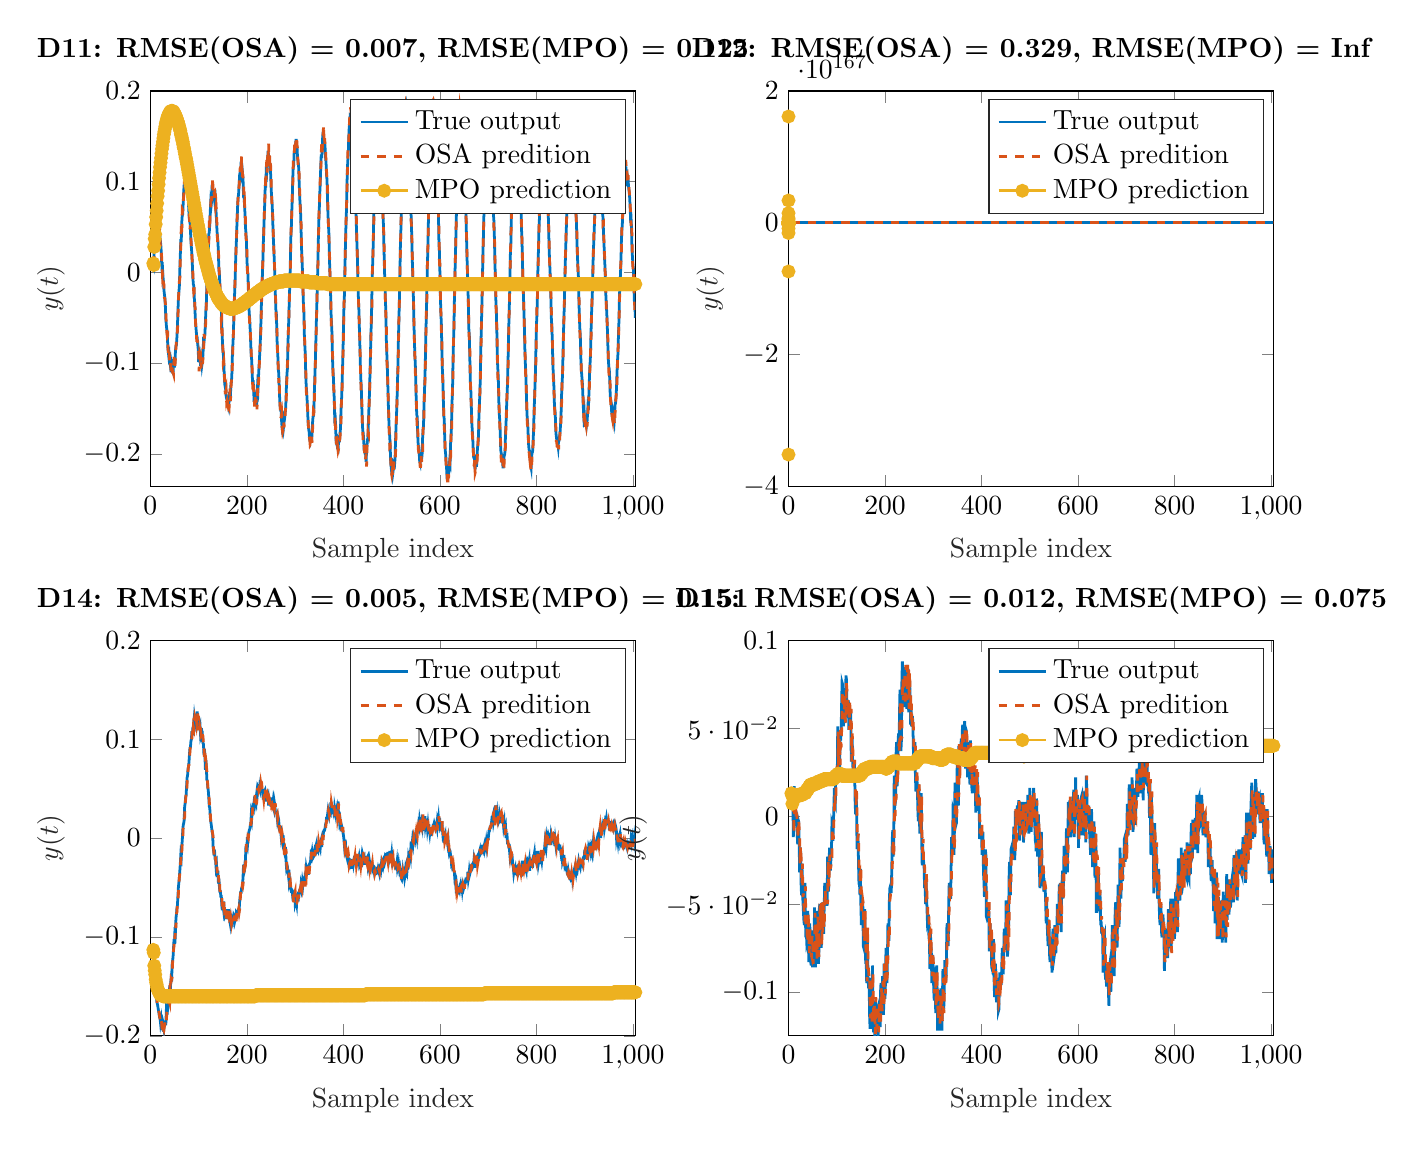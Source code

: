 % This file was created by matlab2tikz.
%
\definecolor{mycolor1}{rgb}{0.0,0.447,0.741}%
\definecolor{mycolor2}{rgb}{0.85,0.325,0.098}%
\definecolor{mycolor3}{rgb}{0.929,0.694,0.125}%
%
\begin{tikzpicture}

\begin{axis}[%
width=6.159cm,
height=5.023cm,
at={(0cm,6.977cm)},
scale only axis,
xmin=0,
xmax=1005,
xlabel style={font=\color{white!15!black}},
xlabel={Sample index},
ymin=-0.236,
ymax=0.2,
ylabel style={font=\color{white!15!black}},
ylabel={$y(t)$},
axis background/.style={fill=white},
title style={font=\bfseries},
title={D11: RMSE(OSA) = 0.007, RMSE(MPO) = 0.125},
legend style={legend cell align=left, align=left, draw=white!15!black}
]
\addplot [color=mycolor1, line width=1.0pt]
  table[row sep=crcr]{%
6	0.01\\
7	0.008\\
8	0.028\\
9	0.037\\
10	0.041\\
11	0.042\\
12	0.045\\
13	0.049\\
14	0.038\\
15	0.052\\
16	0.049\\
17	0.042\\
18	0.055\\
19	0.043\\
20	0.029\\
21	0.033\\
22	0.028\\
23	0.014\\
24	0.005\\
25	0.006\\
26	-0.004\\
27	-0.01\\
28	-0.019\\
29	-0.024\\
30	-0.028\\
31	-0.037\\
32	-0.051\\
33	-0.058\\
34	-0.063\\
35	-0.065\\
36	-0.082\\
37	-0.087\\
38	-0.082\\
39	-0.096\\
40	-0.099\\
41	-0.097\\
42	-0.105\\
43	-0.11\\
44	-0.104\\
45	-0.108\\
46	-0.11\\
47	-0.111\\
48	-0.097\\
49	-0.097\\
50	-0.105\\
51	-0.098\\
52	-0.086\\
53	-0.081\\
54	-0.08\\
55	-0.071\\
56	-0.06\\
57	-0.044\\
58	-0.03\\
59	-0.022\\
60	-0.016\\
61	0.003\\
63	0.035\\
64	0.035\\
65	0.055\\
66	0.063\\
67	0.064\\
69	0.089\\
70	0.097\\
71	0.09\\
72	0.1\\
73	0.093\\
74	0.102\\
75	0.096\\
76	0.088\\
77	0.088\\
78	0.091\\
79	0.075\\
80	0.064\\
81	0.057\\
82	0.057\\
83	0.046\\
84	0.035\\
85	0.027\\
86	0.02\\
87	0.008\\
88	-0.006\\
89	-0.013\\
90	-0.015\\
91	-0.028\\
92	-0.035\\
93	-0.05\\
95	-0.065\\
96	-0.07\\
97	-0.072\\
98	-0.079\\
99	-0.084\\
100	-0.099\\
101	-0.092\\
102	-0.09\\
103	-0.095\\
104	-0.103\\
105	-0.096\\
106	-0.094\\
107	-0.101\\
108	-0.097\\
109	-0.091\\
110	-0.076\\
111	-0.077\\
112	-0.072\\
113	-0.068\\
114	-0.055\\
115	-0.042\\
116	-0.033\\
117	-0.013\\
118	-0.001\\
119	0.013\\
120	0.022\\
121	0.042\\
122	0.044\\
123	0.053\\
124	0.066\\
125	0.077\\
126	0.074\\
127	0.079\\
128	0.097\\
129	0.088\\
130	0.087\\
131	0.09\\
132	0.089\\
133	0.079\\
134	0.075\\
135	0.078\\
136	0.068\\
137	0.058\\
138	0.046\\
139	0.039\\
140	0.034\\
141	0.019\\
142	0.003\\
143	-0.002\\
145	-0.028\\
146	-0.041\\
147	-0.042\\
148	-0.059\\
150	-0.085\\
151	-0.089\\
152	-0.099\\
153	-0.112\\
154	-0.123\\
155	-0.126\\
156	-0.125\\
157	-0.137\\
158	-0.139\\
159	-0.139\\
160	-0.139\\
161	-0.147\\
162	-0.149\\
163	-0.141\\
164	-0.132\\
165	-0.142\\
166	-0.134\\
167	-0.122\\
168	-0.121\\
169	-0.11\\
170	-0.09\\
171	-0.079\\
172	-0.068\\
173	-0.047\\
174	-0.03\\
175	-0.018\\
176	-0.001\\
177	0.02\\
178	0.031\\
179	0.048\\
180	0.062\\
181	0.076\\
182	0.083\\
183	0.088\\
184	0.098\\
185	0.108\\
186	0.11\\
187	0.108\\
188	0.122\\
189	0.108\\
190	0.106\\
191	0.109\\
192	0.103\\
193	0.084\\
194	0.084\\
195	0.075\\
196	0.065\\
197	0.05\\
198	0.044\\
199	0.034\\
200	0.016\\
201	0.002\\
202	-0.001\\
203	-0.018\\
204	-0.037\\
205	-0.046\\
206	-0.053\\
208	-0.08\\
209	-0.092\\
210	-0.097\\
211	-0.113\\
212	-0.123\\
213	-0.119\\
214	-0.13\\
215	-0.143\\
216	-0.135\\
217	-0.138\\
218	-0.144\\
219	-0.139\\
220	-0.146\\
221	-0.137\\
222	-0.126\\
223	-0.129\\
224	-0.116\\
225	-0.105\\
226	-0.095\\
227	-0.086\\
228	-0.073\\
229	-0.056\\
230	-0.036\\
231	-0.016\\
232	-0.005\\
233	0.011\\
234	0.032\\
235	0.047\\
236	0.063\\
237	0.077\\
238	0.095\\
239	0.095\\
240	0.111\\
241	0.109\\
242	0.118\\
243	0.125\\
244	0.134\\
245	0.12\\
246	0.125\\
247	0.121\\
248	0.119\\
249	0.111\\
250	0.096\\
251	0.085\\
252	0.078\\
253	0.067\\
254	0.049\\
255	0.035\\
256	0.024\\
257	0.009\\
258	-0.005\\
259	-0.025\\
260	-0.041\\
261	-0.045\\
262	-0.064\\
263	-0.084\\
264	-0.09\\
265	-0.107\\
266	-0.111\\
267	-0.127\\
268	-0.14\\
269	-0.149\\
270	-0.152\\
271	-0.152\\
272	-0.165\\
273	-0.171\\
274	-0.169\\
275	-0.165\\
276	-0.17\\
277	-0.165\\
278	-0.162\\
279	-0.154\\
280	-0.153\\
281	-0.141\\
282	-0.124\\
283	-0.112\\
284	-0.106\\
285	-0.08\\
286	-0.063\\
287	-0.049\\
288	-0.027\\
289	-0.013\\
290	0.01\\
291	0.038\\
292	0.048\\
293	0.067\\
294	0.08\\
295	0.103\\
296	0.116\\
297	0.118\\
298	0.133\\
299	0.134\\
300	0.135\\
301	0.142\\
302	0.147\\
303	0.14\\
304	0.137\\
305	0.126\\
306	0.122\\
307	0.119\\
308	0.104\\
309	0.089\\
310	0.077\\
311	0.071\\
312	0.052\\
313	0.03\\
314	0.016\\
315	0.004\\
316	-0.017\\
317	-0.033\\
318	-0.042\\
319	-0.068\\
320	-0.08\\
321	-0.09\\
322	-0.114\\
323	-0.126\\
324	-0.133\\
325	-0.143\\
326	-0.155\\
327	-0.167\\
328	-0.173\\
329	-0.176\\
330	-0.184\\
331	-0.186\\
332	-0.182\\
333	-0.181\\
334	-0.187\\
335	-0.178\\
336	-0.166\\
337	-0.159\\
338	-0.158\\
339	-0.148\\
340	-0.128\\
342	-0.096\\
343	-0.074\\
344	-0.053\\
345	-0.034\\
346	-0.013\\
347	0.006\\
348	0.035\\
349	0.056\\
350	0.069\\
351	0.087\\
352	0.098\\
353	0.116\\
354	0.13\\
355	0.126\\
356	0.136\\
357	0.149\\
358	0.155\\
359	0.142\\
360	0.146\\
361	0.145\\
362	0.138\\
363	0.127\\
364	0.121\\
365	0.108\\
366	0.102\\
367	0.082\\
368	0.064\\
369	0.052\\
370	0.042\\
371	0.016\\
372	-0.0\\
373	-0.011\\
374	-0.04\\
375	-0.053\\
376	-0.063\\
377	-0.085\\
378	-0.106\\
379	-0.113\\
380	-0.126\\
381	-0.14\\
382	-0.161\\
383	-0.16\\
384	-0.172\\
385	-0.187\\
386	-0.189\\
387	-0.187\\
388	-0.194\\
389	-0.195\\
390	-0.186\\
391	-0.186\\
392	-0.186\\
393	-0.177\\
394	-0.172\\
395	-0.152\\
396	-0.143\\
397	-0.128\\
398	-0.109\\
399	-0.09\\
400	-0.064\\
401	-0.04\\
402	-0.026\\
403	0.001\\
404	0.025\\
405	0.047\\
406	0.063\\
407	0.084\\
408	0.111\\
409	0.122\\
410	0.13\\
411	0.147\\
412	0.16\\
413	0.164\\
414	0.173\\
416	0.172\\
417	0.165\\
418	0.166\\
419	0.165\\
420	0.148\\
421	0.142\\
422	0.131\\
423	0.113\\
424	0.102\\
425	0.088\\
426	0.07\\
427	0.048\\
428	0.032\\
429	0.017\\
430	-0.007\\
431	-0.027\\
432	-0.04\\
433	-0.06\\
434	-0.078\\
435	-0.1\\
436	-0.117\\
437	-0.126\\
438	-0.146\\
439	-0.162\\
440	-0.174\\
441	-0.177\\
442	-0.184\\
443	-0.196\\
444	-0.197\\
445	-0.2\\
446	-0.2\\
447	-0.209\\
448	-0.196\\
449	-0.19\\
450	-0.184\\
451	-0.182\\
452	-0.162\\
453	-0.148\\
454	-0.134\\
455	-0.113\\
456	-0.093\\
457	-0.067\\
458	-0.055\\
459	-0.024\\
460	-0.002\\
461	0.017\\
462	0.034\\
463	0.065\\
464	0.088\\
465	0.096\\
466	0.111\\
468	0.135\\
469	0.145\\
470	0.16\\
471	0.165\\
472	0.157\\
473	0.154\\
474	0.151\\
475	0.153\\
476	0.144\\
477	0.141\\
478	0.122\\
479	0.106\\
480	0.092\\
481	0.078\\
482	0.063\\
483	0.052\\
484	0.028\\
485	0.005\\
486	-0.012\\
487	-0.03\\
488	-0.044\\
489	-0.075\\
490	-0.09\\
491	-0.105\\
492	-0.123\\
493	-0.144\\
494	-0.16\\
495	-0.175\\
496	-0.181\\
497	-0.193\\
498	-0.21\\
499	-0.215\\
500	-0.213\\
501	-0.219\\
502	-0.223\\
503	-0.219\\
504	-0.21\\
505	-0.211\\
506	-0.212\\
507	-0.205\\
508	-0.186\\
509	-0.171\\
510	-0.158\\
511	-0.143\\
512	-0.122\\
513	-0.103\\
514	-0.073\\
515	-0.053\\
516	-0.03\\
517	-0.004\\
518	0.027\\
519	0.045\\
520	0.065\\
521	0.095\\
522	0.111\\
523	0.119\\
524	0.135\\
525	0.153\\
526	0.167\\
527	0.173\\
528	0.171\\
529	0.179\\
530	0.182\\
531	0.174\\
532	0.172\\
533	0.163\\
534	0.155\\
535	0.145\\
536	0.133\\
537	0.122\\
538	0.104\\
539	0.077\\
540	0.067\\
541	0.053\\
542	0.031\\
543	0.009\\
544	-0.008\\
545	-0.027\\
546	-0.054\\
547	-0.072\\
548	-0.091\\
549	-0.101\\
550	-0.121\\
551	-0.143\\
552	-0.157\\
553	-0.159\\
554	-0.179\\
555	-0.19\\
556	-0.193\\
557	-0.199\\
558	-0.208\\
559	-0.21\\
560	-0.202\\
561	-0.207\\
562	-0.206\\
563	-0.202\\
564	-0.184\\
565	-0.174\\
566	-0.169\\
567	-0.146\\
568	-0.131\\
569	-0.116\\
570	-0.092\\
571	-0.063\\
572	-0.047\\
573	-0.018\\
574	0.008\\
575	0.025\\
576	0.053\\
577	0.076\\
578	0.093\\
579	0.11\\
580	0.131\\
581	0.143\\
582	0.153\\
583	0.157\\
584	0.176\\
585	0.184\\
586	0.18\\
587	0.181\\
588	0.177\\
589	0.173\\
590	0.163\\
591	0.15\\
592	0.139\\
593	0.132\\
594	0.11\\
595	0.093\\
596	0.08\\
597	0.063\\
598	0.031\\
599	0.023\\
600	-0.001\\
601	-0.027\\
602	-0.045\\
603	-0.057\\
604	-0.085\\
605	-0.106\\
606	-0.116\\
607	-0.139\\
608	-0.158\\
609	-0.162\\
610	-0.184\\
611	-0.196\\
612	-0.201\\
613	-0.21\\
614	-0.218\\
615	-0.228\\
616	-0.224\\
617	-0.223\\
618	-0.222\\
619	-0.216\\
620	-0.209\\
621	-0.211\\
622	-0.189\\
623	-0.183\\
624	-0.169\\
625	-0.143\\
626	-0.134\\
627	-0.101\\
628	-0.079\\
629	-0.062\\
630	-0.03\\
631	-0.006\\
632	0.015\\
633	0.037\\
634	0.06\\
635	0.087\\
636	0.104\\
637	0.115\\
638	0.127\\
639	0.142\\
640	0.154\\
641	0.17\\
642	0.172\\
643	0.17\\
644	0.172\\
645	0.171\\
646	0.152\\
647	0.161\\
648	0.145\\
649	0.132\\
650	0.125\\
651	0.11\\
652	0.086\\
653	0.079\\
654	0.062\\
655	0.041\\
656	0.019\\
658	-0.015\\
659	-0.038\\
660	-0.063\\
661	-0.07\\
662	-0.096\\
663	-0.121\\
664	-0.129\\
665	-0.146\\
666	-0.165\\
668	-0.182\\
669	-0.196\\
670	-0.205\\
671	-0.201\\
672	-0.213\\
673	-0.217\\
674	-0.207\\
675	-0.213\\
676	-0.213\\
677	-0.201\\
678	-0.193\\
679	-0.188\\
680	-0.179\\
681	-0.155\\
682	-0.143\\
683	-0.132\\
684	-0.106\\
685	-0.078\\
686	-0.059\\
687	-0.035\\
688	-0.011\\
689	0.019\\
690	0.037\\
691	0.06\\
692	0.083\\
693	0.097\\
694	0.114\\
695	0.137\\
696	0.147\\
697	0.152\\
698	0.159\\
699	0.171\\
700	0.18\\
703	0.161\\
704	0.157\\
705	0.155\\
706	0.14\\
707	0.128\\
708	0.122\\
709	0.107\\
710	0.088\\
711	0.063\\
712	0.056\\
713	0.036\\
714	0.011\\
715	-0.008\\
716	-0.032\\
717	-0.045\\
718	-0.066\\
719	-0.096\\
720	-0.106\\
721	-0.117\\
722	-0.141\\
723	-0.156\\
724	-0.163\\
725	-0.177\\
726	-0.196\\
727	-0.199\\
728	-0.202\\
729	-0.202\\
730	-0.21\\
731	-0.216\\
732	-0.21\\
733	-0.203\\
734	-0.201\\
735	-0.197\\
736	-0.176\\
737	-0.167\\
738	-0.15\\
739	-0.137\\
740	-0.124\\
741	-0.102\\
742	-0.075\\
743	-0.054\\
744	-0.034\\
745	-0.009\\
746	0.02\\
747	0.031\\
748	0.066\\
749	0.075\\
750	0.098\\
751	0.116\\
752	0.128\\
753	0.14\\
754	0.153\\
755	0.158\\
756	0.17\\
757	0.173\\
759	0.16\\
760	0.168\\
761	0.159\\
762	0.146\\
763	0.142\\
764	0.136\\
765	0.117\\
766	0.1\\
767	0.093\\
768	0.073\\
769	0.049\\
770	0.037\\
771	0.013\\
772	-0.009\\
773	-0.023\\
774	-0.042\\
775	-0.059\\
776	-0.084\\
777	-0.1\\
778	-0.111\\
779	-0.131\\
780	-0.15\\
781	-0.162\\
782	-0.167\\
783	-0.181\\
784	-0.192\\
785	-0.196\\
786	-0.197\\
787	-0.204\\
788	-0.212\\
789	-0.215\\
790	-0.203\\
791	-0.199\\
792	-0.198\\
793	-0.187\\
794	-0.176\\
795	-0.155\\
796	-0.141\\
797	-0.125\\
798	-0.111\\
799	-0.083\\
800	-0.058\\
801	-0.048\\
802	-0.026\\
803	0.002\\
804	0.021\\
805	0.044\\
806	0.056\\
807	0.076\\
808	0.086\\
809	0.108\\
810	0.116\\
811	0.124\\
812	0.138\\
813	0.142\\
814	0.145\\
815	0.14\\
816	0.146\\
817	0.138\\
818	0.136\\
819	0.131\\
820	0.111\\
821	0.109\\
822	0.099\\
823	0.082\\
824	0.068\\
825	0.057\\
826	0.032\\
827	0.016\\
828	0.004\\
829	-0.009\\
830	-0.029\\
831	-0.052\\
832	-0.06\\
833	-0.076\\
834	-0.101\\
835	-0.112\\
836	-0.122\\
837	-0.142\\
838	-0.151\\
839	-0.155\\
840	-0.174\\
841	-0.18\\
842	-0.184\\
843	-0.184\\
844	-0.188\\
845	-0.192\\
846	-0.185\\
847	-0.185\\
849	-0.176\\
850	-0.168\\
851	-0.157\\
852	-0.137\\
853	-0.124\\
854	-0.114\\
855	-0.092\\
856	-0.068\\
857	-0.049\\
858	-0.034\\
859	-0.004\\
860	0.014\\
861	0.032\\
862	0.049\\
863	0.067\\
864	0.089\\
865	0.101\\
866	0.115\\
867	0.119\\
868	0.133\\
869	0.139\\
870	0.146\\
871	0.143\\
872	0.144\\
873	0.14\\
874	0.148\\
875	0.136\\
876	0.128\\
877	0.118\\
878	0.116\\
879	0.106\\
880	0.09\\
881	0.076\\
882	0.066\\
883	0.054\\
884	0.033\\
885	0.018\\
886	0.005\\
887	-0.005\\
888	-0.03\\
889	-0.05\\
890	-0.062\\
891	-0.071\\
892	-0.094\\
893	-0.107\\
894	-0.114\\
895	-0.12\\
896	-0.132\\
897	-0.147\\
898	-0.157\\
899	-0.154\\
900	-0.166\\
901	-0.165\\
902	-0.165\\
903	-0.163\\
904	-0.168\\
905	-0.164\\
906	-0.156\\
907	-0.145\\
908	-0.146\\
909	-0.131\\
910	-0.113\\
911	-0.102\\
912	-0.092\\
913	-0.069\\
914	-0.048\\
915	-0.036\\
916	-0.021\\
917	0.004\\
918	0.024\\
919	0.035\\
920	0.05\\
921	0.067\\
922	0.085\\
923	0.095\\
924	0.095\\
925	0.101\\
926	0.113\\
927	0.123\\
928	0.122\\
929	0.118\\
930	0.114\\
931	0.121\\
932	0.11\\
933	0.1\\
934	0.098\\
935	0.084\\
936	0.078\\
937	0.065\\
938	0.06\\
939	0.044\\
940	0.032\\
941	0.017\\
942	0.007\\
943	-0.009\\
944	-0.027\\
945	-0.036\\
946	-0.048\\
947	-0.062\\
948	-0.08\\
949	-0.096\\
950	-0.104\\
951	-0.107\\
952	-0.119\\
953	-0.137\\
954	-0.14\\
955	-0.145\\
956	-0.155\\
957	-0.158\\
958	-0.153\\
959	-0.156\\
960	-0.162\\
961	-0.165\\
962	-0.156\\
963	-0.146\\
964	-0.144\\
965	-0.137\\
966	-0.127\\
967	-0.11\\
968	-0.098\\
969	-0.089\\
970	-0.069\\
971	-0.054\\
972	-0.027\\
973	-0.014\\
974	-0.004\\
975	0.009\\
976	0.033\\
977	0.046\\
978	0.053\\
979	0.067\\
980	0.08\\
981	0.093\\
982	0.094\\
983	0.095\\
984	0.115\\
985	0.115\\
986	0.104\\
987	0.108\\
988	0.103\\
989	0.105\\
990	0.102\\
991	0.094\\
992	0.09\\
993	0.084\\
994	0.074\\
995	0.06\\
996	0.061\\
997	0.05\\
998	0.026\\
999	0.017\\
1000	0.008\\
1001	0.004\\
1002	-0.015\\
1003	-0.032\\
1004	-0.036\\
1005	-0.05\\
};
\addlegendentry{True output}

\addplot [color=mycolor2, dashed, line width=1.0pt]
  table[row sep=crcr]{%
6	0.008\\
7	0.022\\
8	0.013\\
9	0.041\\
10	0.042\\
11	0.052\\
12	0.046\\
13	0.048\\
14	0.052\\
15	0.035\\
16	0.059\\
17	0.045\\
18	0.044\\
19	0.058\\
20	0.037\\
21	0.027\\
22	0.028\\
23	0.021\\
24	0.008\\
25	-0.003\\
26	-0.0\\
27	-0.012\\
28	-0.013\\
29	-0.028\\
30	-0.029\\
31	-0.034\\
32	-0.043\\
33	-0.059\\
34	-0.066\\
35	-0.071\\
36	-0.07\\
37	-0.091\\
38	-0.092\\
39	-0.087\\
40	-0.103\\
41	-0.1\\
42	-0.102\\
43	-0.11\\
44	-0.112\\
45	-0.105\\
46	-0.11\\
47	-0.11\\
48	-0.112\\
49	-0.093\\
50	-0.095\\
51	-0.103\\
52	-0.095\\
53	-0.082\\
54	-0.075\\
55	-0.074\\
56	-0.065\\
57	-0.054\\
58	-0.032\\
59	-0.018\\
60	-0.01\\
61	-0.008\\
62	0.016\\
63	0.03\\
64	0.051\\
65	0.043\\
66	0.07\\
67	0.069\\
68	0.074\\
69	0.085\\
70	0.096\\
71	0.106\\
72	0.093\\
73	0.107\\
74	0.088\\
75	0.109\\
76	0.091\\
77	0.087\\
78	0.084\\
79	0.088\\
80	0.069\\
81	0.058\\
82	0.047\\
83	0.052\\
84	0.038\\
85	0.029\\
86	0.018\\
87	0.011\\
88	-0.001\\
89	-0.016\\
90	-0.023\\
91	-0.022\\
92	-0.037\\
93	-0.04\\
94	-0.063\\
95	-0.066\\
96	-0.075\\
97	-0.075\\
98	-0.076\\
99	-0.084\\
100	-0.088\\
101	-0.109\\
102	-0.092\\
103	-0.095\\
104	-0.093\\
105	-0.106\\
106	-0.095\\
107	-0.095\\
108	-0.101\\
109	-0.095\\
110	-0.091\\
111	-0.067\\
112	-0.073\\
113	-0.065\\
114	-0.065\\
115	-0.048\\
116	-0.034\\
117	-0.023\\
118	0.001\\
119	0.01\\
120	0.029\\
121	0.032\\
122	0.057\\
123	0.05\\
124	0.066\\
125	0.073\\
126	0.087\\
127	0.079\\
128	0.085\\
129	0.105\\
130	0.088\\
131	0.092\\
132	0.087\\
133	0.088\\
134	0.076\\
135	0.071\\
136	0.074\\
137	0.063\\
138	0.053\\
139	0.035\\
141	0.026\\
142	0.009\\
143	-0.007\\
144	-0.012\\
145	-0.027\\
146	-0.037\\
147	-0.053\\
148	-0.05\\
149	-0.071\\
150	-0.08\\
151	-0.099\\
152	-0.097\\
153	-0.109\\
154	-0.12\\
155	-0.133\\
156	-0.133\\
157	-0.13\\
158	-0.143\\
159	-0.141\\
160	-0.144\\
161	-0.14\\
162	-0.15\\
163	-0.151\\
164	-0.14\\
165	-0.128\\
166	-0.142\\
167	-0.128\\
168	-0.119\\
169	-0.115\\
170	-0.101\\
171	-0.08\\
172	-0.068\\
173	-0.053\\
174	-0.033\\
175	-0.015\\
176	-0.003\\
177	0.015\\
178	0.036\\
179	0.045\\
180	0.065\\
181	0.074\\
182	0.09\\
183	0.092\\
184	0.096\\
185	0.106\\
186	0.115\\
187	0.116\\
188	0.111\\
189	0.128\\
190	0.103\\
191	0.109\\
192	0.105\\
193	0.099\\
194	0.077\\
195	0.079\\
196	0.063\\
197	0.06\\
198	0.038\\
199	0.036\\
200	0.024\\
201	0.005\\
202	-0.009\\
203	-0.012\\
204	-0.03\\
205	-0.049\\
206	-0.059\\
207	-0.064\\
208	-0.076\\
209	-0.089\\
210	-0.103\\
211	-0.106\\
212	-0.126\\
213	-0.132\\
214	-0.124\\
215	-0.138\\
216	-0.148\\
217	-0.137\\
218	-0.143\\
219	-0.143\\
220	-0.139\\
221	-0.151\\
222	-0.131\\
223	-0.122\\
224	-0.125\\
225	-0.107\\
226	-0.1\\
227	-0.084\\
228	-0.077\\
229	-0.062\\
230	-0.043\\
231	-0.02\\
232	0.002\\
233	0.01\\
234	0.028\\
235	0.046\\
236	0.062\\
237	0.08\\
238	0.09\\
239	0.11\\
240	0.102\\
241	0.124\\
242	0.11\\
243	0.128\\
244	0.128\\
245	0.142\\
246	0.117\\
247	0.129\\
248	0.115\\
249	0.12\\
250	0.106\\
251	0.087\\
252	0.074\\
253	0.067\\
254	0.057\\
255	0.038\\
256	0.022\\
257	0.011\\
258	-0.004\\
259	-0.017\\
260	-0.041\\
261	-0.056\\
262	-0.056\\
263	-0.079\\
264	-0.096\\
265	-0.103\\
266	-0.122\\
267	-0.117\\
268	-0.14\\
269	-0.149\\
270	-0.161\\
271	-0.159\\
272	-0.156\\
273	-0.171\\
274	-0.176\\
275	-0.174\\
276	-0.165\\
277	-0.171\\
278	-0.162\\
279	-0.161\\
280	-0.149\\
281	-0.15\\
283	-0.114\\
284	-0.1\\
285	-0.095\\
286	-0.063\\
287	-0.05\\
288	-0.031\\
289	-0.01\\
290	0.001\\
291	0.03\\
292	0.058\\
293	0.064\\
294	0.087\\
295	0.092\\
296	0.122\\
297	0.129\\
298	0.129\\
299	0.144\\
300	0.137\\
301	0.142\\
303	0.15\\
304	0.14\\
305	0.137\\
306	0.117\\
307	0.118\\
308	0.113\\
309	0.096\\
310	0.079\\
311	0.064\\
312	0.061\\
313	0.038\\
314	0.015\\
315	-0.001\\
316	-0.011\\
317	-0.033\\
318	-0.047\\
319	-0.056\\
320	-0.086\\
321	-0.092\\
322	-0.106\\
323	-0.131\\
324	-0.137\\
325	-0.146\\
326	-0.152\\
327	-0.163\\
328	-0.178\\
329	-0.181\\
330	-0.183\\
331	-0.19\\
332	-0.189\\
333	-0.183\\
334	-0.181\\
335	-0.188\\
336	-0.175\\
337	-0.162\\
338	-0.151\\
339	-0.152\\
340	-0.14\\
341	-0.118\\
342	-0.098\\
343	-0.079\\
344	-0.056\\
345	-0.035\\
346	-0.014\\
347	0.006\\
348	0.024\\
349	0.058\\
350	0.075\\
351	0.088\\
352	0.104\\
353	0.11\\
354	0.132\\
355	0.142\\
356	0.133\\
357	0.144\\
359	0.163\\
360	0.142\\
361	0.148\\
362	0.14\\
363	0.136\\
364	0.121\\
365	0.114\\
366	0.097\\
367	0.096\\
368	0.068\\
369	0.052\\
370	0.037\\
371	0.029\\
372	-0.001\\
373	-0.015\\
374	-0.027\\
375	-0.06\\
376	-0.066\\
377	-0.08\\
378	-0.1\\
379	-0.121\\
380	-0.127\\
381	-0.141\\
382	-0.15\\
383	-0.176\\
384	-0.168\\
385	-0.185\\
386	-0.195\\
387	-0.196\\
388	-0.192\\
389	-0.197\\
390	-0.195\\
391	-0.185\\
392	-0.185\\
393	-0.182\\
394	-0.173\\
395	-0.168\\
396	-0.139\\
397	-0.134\\
398	-0.113\\
399	-0.096\\
400	-0.073\\
401	-0.044\\
402	-0.019\\
403	-0.007\\
404	0.024\\
405	0.045\\
406	0.069\\
407	0.081\\
408	0.103\\
409	0.131\\
410	0.139\\
411	0.145\\
412	0.159\\
413	0.171\\
414	0.173\\
415	0.182\\
416	0.175\\
417	0.176\\
418	0.162\\
419	0.164\\
420	0.161\\
421	0.141\\
422	0.137\\
423	0.119\\
424	0.101\\
425	0.091\\
426	0.073\\
427	0.057\\
428	0.03\\
429	0.016\\
430	-0.0\\
431	-0.025\\
432	-0.044\\
433	-0.057\\
434	-0.078\\
435	-0.094\\
436	-0.119\\
437	-0.134\\
438	-0.14\\
439	-0.162\\
440	-0.175\\
441	-0.188\\
442	-0.186\\
443	-0.192\\
444	-0.203\\
445	-0.201\\
446	-0.206\\
447	-0.2\\
448	-0.214\\
449	-0.191\\
450	-0.19\\
451	-0.176\\
452	-0.178\\
453	-0.151\\
454	-0.138\\
455	-0.119\\
456	-0.096\\
457	-0.077\\
458	-0.045\\
459	-0.04\\
460	0.001\\
461	0.016\\
462	0.04\\
463	0.053\\
464	0.087\\
465	0.109\\
466	0.113\\
467	0.128\\
468	0.133\\
469	0.148\\
470	0.155\\
471	0.172\\
472	0.172\\
473	0.16\\
474	0.154\\
475	0.146\\
476	0.152\\
477	0.139\\
478	0.14\\
479	0.11\\
480	0.095\\
481	0.076\\
482	0.064\\
483	0.049\\
484	0.04\\
485	0.01\\
486	-0.011\\
487	-0.031\\
488	-0.049\\
489	-0.059\\
490	-0.097\\
491	-0.106\\
492	-0.126\\
493	-0.138\\
494	-0.161\\
495	-0.176\\
496	-0.192\\
497	-0.191\\
498	-0.205\\
499	-0.22\\
500	-0.223\\
501	-0.219\\
502	-0.224\\
503	-0.225\\
504	-0.22\\
505	-0.207\\
506	-0.209\\
507	-0.209\\
508	-0.202\\
509	-0.177\\
510	-0.159\\
511	-0.143\\
512	-0.129\\
513	-0.106\\
514	-0.086\\
515	-0.05\\
516	-0.033\\
517	-0.007\\
518	0.019\\
519	0.052\\
520	0.067\\
521	0.087\\
522	0.117\\
523	0.129\\
524	0.137\\
525	0.149\\
526	0.165\\
527	0.18\\
528	0.184\\
529	0.176\\
530	0.185\\
531	0.183\\
532	0.175\\
533	0.171\\
534	0.155\\
535	0.15\\
536	0.136\\
538	0.112\\
539	0.09\\
540	0.059\\
541	0.052\\
542	0.035\\
543	0.015\\
544	-0.009\\
545	-0.026\\
546	-0.046\\
547	-0.074\\
548	-0.091\\
549	-0.111\\
550	-0.115\\
551	-0.138\\
552	-0.159\\
553	-0.173\\
554	-0.17\\
555	-0.194\\
556	-0.198\\
557	-0.203\\
558	-0.206\\
559	-0.214\\
560	-0.214\\
561	-0.202\\
562	-0.209\\
563	-0.202\\
564	-0.202\\
565	-0.175\\
566	-0.165\\
567	-0.159\\
568	-0.131\\
569	-0.12\\
570	-0.098\\
571	-0.074\\
572	-0.041\\
573	-0.028\\
574	0.008\\
575	0.028\\
576	0.047\\
577	0.077\\
578	0.096\\
579	0.115\\
580	0.128\\
581	0.148\\
582	0.157\\
583	0.167\\
584	0.165\\
585	0.189\\
586	0.19\\
587	0.187\\
588	0.184\\
589	0.174\\
590	0.171\\
591	0.157\\
592	0.141\\
593	0.128\\
594	0.122\\
595	0.095\\
596	0.08\\
597	0.063\\
598	0.048\\
599	0.009\\
600	0.009\\
601	-0.024\\
602	-0.044\\
603	-0.064\\
604	-0.075\\
605	-0.105\\
606	-0.123\\
607	-0.134\\
608	-0.158\\
609	-0.173\\
610	-0.175\\
611	-0.201\\
612	-0.205\\
613	-0.213\\
614	-0.218\\
615	-0.224\\
616	-0.236\\
617	-0.227\\
618	-0.226\\
620	-0.213\\
621	-0.204\\
622	-0.209\\
623	-0.177\\
624	-0.179\\
625	-0.153\\
626	-0.128\\
627	-0.121\\
628	-0.076\\
629	-0.061\\
630	-0.04\\
631	-0.005\\
632	0.015\\
633	0.039\\
634	0.058\\
635	0.081\\
636	0.109\\
637	0.123\\
638	0.133\\
639	0.139\\
640	0.154\\
641	0.165\\
642	0.183\\
643	0.18\\
644	0.175\\
645	0.173\\
646	0.17\\
647	0.144\\
648	0.162\\
649	0.131\\
650	0.127\\
651	0.114\\
652	0.098\\
653	0.072\\
654	0.066\\
655	0.044\\
656	0.026\\
657	5.551e-05\\
659	-0.033\\
660	-0.057\\
661	-0.083\\
662	-0.085\\
663	-0.118\\
664	-0.138\\
665	-0.145\\
666	-0.164\\
667	-0.177\\
668	-0.186\\
669	-0.194\\
670	-0.206\\
671	-0.214\\
672	-0.205\\
673	-0.221\\
674	-0.219\\
675	-0.207\\
676	-0.215\\
677	-0.209\\
678	-0.198\\
679	-0.187\\
680	-0.179\\
681	-0.171\\
682	-0.142\\
683	-0.131\\
684	-0.117\\
685	-0.089\\
686	-0.058\\
687	-0.037\\
688	-0.012\\
689	0.009\\
690	0.044\\
691	0.057\\
692	0.084\\
693	0.102\\
694	0.115\\
695	0.131\\
696	0.155\\
697	0.16\\
698	0.164\\
699	0.166\\
700	0.179\\
701	0.188\\
702	0.176\\
703	0.167\\
704	0.154\\
706	0.15\\
707	0.131\\
708	0.12\\
709	0.112\\
710	0.095\\
711	0.076\\
712	0.044\\
713	0.043\\
714	0.016\\
715	-0.005\\
716	-0.027\\
717	-0.054\\
718	-0.061\\
719	-0.086\\
720	-0.116\\
721	-0.121\\
722	-0.135\\
723	-0.156\\
724	-0.169\\
725	-0.177\\
726	-0.189\\
727	-0.208\\
728	-0.208\\
729	-0.21\\
730	-0.203\\
731	-0.214\\
732	-0.219\\
733	-0.212\\
734	-0.202\\
735	-0.197\\
736	-0.191\\
737	-0.165\\
738	-0.158\\
739	-0.133\\
740	-0.126\\
741	-0.11\\
742	-0.086\\
743	-0.056\\
744	-0.033\\
745	-0.012\\
746	0.012\\
747	0.043\\
748	0.048\\
749	0.094\\
750	0.088\\
751	0.123\\
752	0.13\\
753	0.144\\
754	0.154\\
755	0.164\\
756	0.167\\
757	0.179\\
758	0.177\\
759	0.168\\
760	0.157\\
761	0.168\\
762	0.154\\
763	0.142\\
764	0.135\\
765	0.128\\
766	0.106\\
767	0.087\\
768	0.08\\
769	0.057\\
770	0.034\\
771	0.022\\
772	-0.008\\
773	-0.026\\
774	-0.041\\
775	-0.06\\
776	-0.074\\
777	-0.104\\
778	-0.117\\
779	-0.128\\
780	-0.147\\
781	-0.165\\
782	-0.176\\
783	-0.178\\
784	-0.192\\
785	-0.2\\
786	-0.205\\
787	-0.201\\
788	-0.209\\
789	-0.216\\
790	-0.219\\
791	-0.2\\
793	-0.192\\
795	-0.169\\
796	-0.141\\
797	-0.127\\
798	-0.108\\
799	-0.097\\
800	-0.063\\
801	-0.038\\
802	-0.03\\
803	-0.006\\
804	0.021\\
805	0.041\\
806	0.067\\
807	0.071\\
808	0.094\\
809	0.098\\
810	0.126\\
811	0.126\\
812	0.137\\
813	0.148\\
814	0.149\\
815	0.151\\
816	0.139\\
817	0.149\\
818	0.134\\
819	0.136\\
820	0.126\\
821	0.1\\
822	0.104\\
823	0.086\\
824	0.072\\
825	0.055\\
826	0.044\\
827	0.015\\
828	0.002\\
829	-0.013\\
830	-0.023\\
831	-0.044\\
832	-0.07\\
833	-0.073\\
834	-0.093\\
835	-0.117\\
836	-0.125\\
837	-0.138\\
838	-0.156\\
839	-0.161\\
840	-0.165\\
841	-0.186\\
842	-0.187\\
843	-0.193\\
844	-0.187\\
845	-0.19\\
846	-0.195\\
847	-0.184\\
848	-0.186\\
849	-0.176\\
850	-0.174\\
851	-0.162\\
852	-0.149\\
853	-0.124\\
854	-0.112\\
855	-0.1\\
856	-0.077\\
857	-0.05\\
858	-0.03\\
859	-0.016\\
860	0.018\\
861	0.032\\
862	0.054\\
863	0.065\\
864	0.083\\
865	0.106\\
866	0.116\\
867	0.131\\
868	0.127\\
869	0.144\\
870	0.144\\
871	0.155\\
872	0.145\\
873	0.146\\
874	0.137\\
875	0.151\\
876	0.129\\
877	0.126\\
878	0.108\\
879	0.111\\
880	0.097\\
882	0.063\\
883	0.054\\
884	0.042\\
885	0.019\\
886	0.004\\
887	-0.01\\
888	-0.016\\
889	-0.048\\
890	-0.065\\
891	-0.079\\
892	-0.084\\
893	-0.109\\
894	-0.119\\
895	-0.127\\
896	-0.129\\
897	-0.141\\
898	-0.157\\
899	-0.167\\
900	-0.16\\
901	-0.174\\
902	-0.166\\
903	-0.169\\
904	-0.162\\
905	-0.17\\
906	-0.162\\
907	-0.154\\
908	-0.137\\
909	-0.142\\
910	-0.12\\
911	-0.104\\
912	-0.089\\
913	-0.079\\
914	-0.053\\
915	-0.033\\
916	-0.02\\
917	-0.005\\
918	0.021\\
919	0.042\\
920	0.051\\
921	0.065\\
922	0.081\\
923	0.101\\
924	0.108\\
925	0.102\\
926	0.107\\
927	0.118\\
928	0.13\\
929	0.128\\
930	0.12\\
931	0.111\\
932	0.122\\
933	0.105\\
934	0.097\\
935	0.091\\
936	0.074\\
937	0.072\\
938	0.053\\
939	0.054\\
940	0.031\\
941	0.024\\
942	0.003\\
943	-0.003\\
944	-0.024\\
945	-0.041\\
946	-0.049\\
947	-0.061\\
948	-0.072\\
949	-0.094\\
950	-0.11\\
951	-0.117\\
952	-0.115\\
953	-0.127\\
954	-0.147\\
955	-0.147\\
956	-0.154\\
957	-0.16\\
958	-0.163\\
959	-0.155\\
960	-0.157\\
961	-0.162\\
962	-0.168\\
964	-0.142\\
965	-0.138\\
966	-0.13\\
967	-0.121\\
968	-0.099\\
969	-0.087\\
970	-0.077\\
971	-0.055\\
972	-0.041\\
973	-0.006\\
974	0.001\\
975	0.012\\
976	0.021\\
977	0.049\\
978	0.059\\
979	0.066\\
980	0.079\\
981	0.09\\
982	0.106\\
983	0.101\\
984	0.101\\
985	0.124\\
986	0.117\\
987	0.107\\
988	0.108\\
989	0.097\\
990	0.107\\
991	0.098\\
992	0.091\\
993	0.086\\
994	0.077\\
995	0.067\\
996	0.051\\
997	0.056\\
998	0.04\\
999	0.014\\
1000	0.005\\
1001	-0.007\\
1002	-0.002\\
1003	-0.028\\
1004	-0.044\\
1005	-0.047\\
};
\addlegendentry{OSA predition}

\addplot [color=mycolor3, line width=1.0pt, draw=none, mark=*, mark options={solid, mycolor3}]
  table[row sep=crcr]{%
6	0.01\\
7	0.008\\
8	0.028\\
9	0.037\\
10	0.042\\
11	0.053\\
12	0.061\\
13	0.068\\
14	0.076\\
15	0.084\\
16	0.09\\
17	0.097\\
18	0.104\\
19	0.11\\
20	0.116\\
21	0.121\\
22	0.126\\
23	0.131\\
24	0.136\\
25	0.14\\
26	0.144\\
27	0.148\\
28	0.152\\
29	0.155\\
30	0.158\\
31	0.161\\
32	0.164\\
33	0.166\\
34	0.168\\
35	0.17\\
36	0.172\\
37	0.173\\
38	0.174\\
39	0.175\\
40	0.176\\
41	0.177\\
42	0.177\\
43	0.178\\
44	0.178\\
45	0.178\\
46	0.178\\
47	0.177\\
48	0.177\\
49	0.176\\
50	0.175\\
51	0.174\\
52	0.173\\
53	0.172\\
54	0.17\\
55	0.169\\
56	0.167\\
57	0.166\\
58	0.164\\
59	0.162\\
60	0.16\\
61	0.158\\
62	0.156\\
63	0.153\\
64	0.151\\
65	0.149\\
66	0.146\\
67	0.144\\
68	0.141\\
69	0.138\\
70	0.136\\
71	0.133\\
72	0.13\\
73	0.127\\
74	0.125\\
75	0.122\\
76	0.119\\
77	0.116\\
78	0.113\\
79	0.11\\
80	0.107\\
81	0.104\\
82	0.101\\
83	0.098\\
84	0.095\\
85	0.092\\
86	0.089\\
87	0.086\\
88	0.083\\
89	0.08\\
90	0.077\\
91	0.074\\
92	0.071\\
93	0.068\\
94	0.065\\
95	0.062\\
96	0.059\\
97	0.056\\
98	0.053\\
99	0.051\\
100	0.048\\
101	0.045\\
102	0.042\\
103	0.04\\
104	0.037\\
105	0.035\\
106	0.032\\
107	0.03\\
108	0.027\\
109	0.025\\
110	0.022\\
111	0.02\\
112	0.018\\
113	0.015\\
114	0.013\\
115	0.011\\
116	0.009\\
117	0.007\\
118	0.005\\
119	0.003\\
120	0.001\\
121	-0.001\\
122	-0.003\\
123	-0.005\\
124	-0.006\\
125	-0.008\\
126	-0.01\\
127	-0.011\\
128	-0.013\\
129	-0.014\\
130	-0.016\\
131	-0.017\\
132	-0.018\\
133	-0.02\\
134	-0.021\\
135	-0.022\\
136	-0.023\\
137	-0.024\\
138	-0.026\\
139	-0.027\\
140	-0.028\\
141	-0.029\\
142	-0.029\\
143	-0.03\\
144	-0.031\\
145	-0.032\\
146	-0.033\\
147	-0.033\\
148	-0.034\\
149	-0.035\\
150	-0.035\\
151	-0.036\\
152	-0.036\\
153	-0.037\\
154	-0.037\\
155	-0.037\\
156	-0.038\\
157	-0.038\\
158	-0.038\\
159	-0.039\\
160	-0.039\\
161	-0.039\\
162	-0.039\\
163	-0.039\\
164	-0.04\\
165	-0.04\\
166	-0.04\\
167	-0.04\\
168	-0.04\\
169	-0.04\\
170	-0.04\\
171	-0.04\\
172	-0.04\\
173	-0.04\\
174	-0.039\\
175	-0.039\\
176	-0.039\\
177	-0.039\\
178	-0.039\\
179	-0.039\\
180	-0.038\\
181	-0.038\\
182	-0.038\\
183	-0.038\\
184	-0.037\\
185	-0.037\\
186	-0.037\\
187	-0.036\\
188	-0.036\\
189	-0.036\\
190	-0.035\\
191	-0.035\\
192	-0.035\\
193	-0.034\\
194	-0.034\\
195	-0.033\\
196	-0.033\\
197	-0.033\\
198	-0.032\\
199	-0.032\\
200	-0.031\\
201	-0.031\\
202	-0.031\\
203	-0.03\\
204	-0.03\\
205	-0.029\\
206	-0.029\\
207	-0.028\\
208	-0.028\\
209	-0.028\\
210	-0.027\\
211	-0.027\\
212	-0.026\\
213	-0.026\\
214	-0.025\\
215	-0.025\\
216	-0.025\\
217	-0.024\\
218	-0.024\\
219	-0.023\\
220	-0.023\\
221	-0.023\\
222	-0.022\\
223	-0.022\\
224	-0.021\\
225	-0.021\\
226	-0.021\\
227	-0.02\\
228	-0.02\\
229	-0.019\\
230	-0.019\\
231	-0.019\\
232	-0.018\\
233	-0.018\\
234	-0.018\\
235	-0.017\\
236	-0.017\\
237	-0.017\\
238	-0.016\\
239	-0.016\\
240	-0.016\\
241	-0.016\\
242	-0.015\\
243	-0.015\\
244	-0.015\\
245	-0.014\\
246	-0.014\\
247	-0.014\\
248	-0.014\\
249	-0.013\\
250	-0.013\\
251	-0.013\\
252	-0.013\\
253	-0.013\\
254	-0.012\\
255	-0.012\\
256	-0.012\\
257	-0.012\\
258	-0.012\\
259	-0.011\\
260	-0.011\\
261	-0.011\\
262	-0.011\\
263	-0.011\\
264	-0.011\\
265	-0.011\\
266	-0.01\\
267	-0.01\\
268	-0.01\\
269	-0.01\\
270	-0.01\\
271	-0.01\\
272	-0.01\\
273	-0.01\\
274	-0.01\\
275	-0.01\\
276	-0.01\\
277	-0.009\\
278	-0.009\\
279	-0.009\\
280	-0.009\\
281	-0.009\\
282	-0.009\\
283	-0.009\\
284	-0.009\\
285	-0.009\\
286	-0.009\\
287	-0.009\\
288	-0.009\\
289	-0.009\\
290	-0.009\\
291	-0.009\\
292	-0.009\\
293	-0.009\\
294	-0.009\\
295	-0.009\\
296	-0.009\\
297	-0.009\\
298	-0.009\\
299	-0.009\\
300	-0.009\\
301	-0.009\\
302	-0.009\\
303	-0.009\\
304	-0.009\\
305	-0.009\\
306	-0.009\\
307	-0.009\\
308	-0.009\\
309	-0.009\\
310	-0.009\\
311	-0.01\\
312	-0.01\\
313	-0.01\\
314	-0.01\\
315	-0.01\\
316	-0.01\\
317	-0.01\\
318	-0.01\\
319	-0.01\\
320	-0.01\\
321	-0.01\\
322	-0.01\\
323	-0.01\\
324	-0.01\\
325	-0.01\\
326	-0.01\\
327	-0.01\\
328	-0.01\\
329	-0.011\\
330	-0.011\\
331	-0.011\\
332	-0.011\\
333	-0.011\\
334	-0.011\\
335	-0.011\\
336	-0.011\\
337	-0.011\\
338	-0.011\\
339	-0.011\\
340	-0.011\\
341	-0.011\\
342	-0.011\\
343	-0.011\\
344	-0.011\\
345	-0.011\\
346	-0.012\\
347	-0.012\\
348	-0.012\\
349	-0.012\\
350	-0.012\\
351	-0.012\\
352	-0.012\\
353	-0.012\\
354	-0.012\\
355	-0.012\\
356	-0.012\\
357	-0.012\\
358	-0.012\\
359	-0.012\\
360	-0.012\\
361	-0.012\\
362	-0.012\\
363	-0.012\\
364	-0.012\\
365	-0.012\\
366	-0.012\\
367	-0.013\\
368	-0.013\\
369	-0.013\\
370	-0.013\\
371	-0.013\\
372	-0.013\\
373	-0.013\\
374	-0.013\\
375	-0.013\\
376	-0.013\\
377	-0.013\\
378	-0.013\\
379	-0.013\\
380	-0.013\\
381	-0.013\\
382	-0.013\\
383	-0.013\\
384	-0.013\\
385	-0.013\\
386	-0.013\\
387	-0.013\\
388	-0.013\\
389	-0.013\\
390	-0.013\\
391	-0.013\\
392	-0.013\\
393	-0.013\\
394	-0.013\\
395	-0.013\\
396	-0.013\\
397	-0.013\\
398	-0.013\\
399	-0.013\\
400	-0.013\\
401	-0.013\\
402	-0.013\\
403	-0.013\\
404	-0.013\\
405	-0.013\\
406	-0.013\\
407	-0.013\\
408	-0.013\\
409	-0.013\\
410	-0.013\\
411	-0.013\\
412	-0.013\\
413	-0.013\\
414	-0.013\\
415	-0.013\\
416	-0.013\\
417	-0.013\\
418	-0.013\\
419	-0.013\\
420	-0.013\\
421	-0.013\\
422	-0.013\\
423	-0.013\\
424	-0.013\\
425	-0.013\\
426	-0.013\\
427	-0.013\\
428	-0.013\\
429	-0.013\\
430	-0.013\\
431	-0.013\\
432	-0.013\\
433	-0.013\\
434	-0.013\\
435	-0.013\\
436	-0.013\\
437	-0.013\\
438	-0.013\\
439	-0.013\\
440	-0.013\\
441	-0.013\\
442	-0.013\\
443	-0.013\\
444	-0.013\\
445	-0.013\\
446	-0.013\\
447	-0.013\\
448	-0.013\\
449	-0.013\\
450	-0.013\\
451	-0.013\\
452	-0.013\\
453	-0.013\\
454	-0.013\\
455	-0.013\\
456	-0.013\\
457	-0.013\\
458	-0.013\\
459	-0.013\\
460	-0.013\\
461	-0.013\\
462	-0.013\\
463	-0.013\\
464	-0.013\\
465	-0.013\\
466	-0.013\\
467	-0.013\\
468	-0.013\\
469	-0.013\\
470	-0.013\\
471	-0.013\\
472	-0.013\\
473	-0.013\\
474	-0.013\\
475	-0.013\\
476	-0.013\\
477	-0.013\\
478	-0.013\\
479	-0.013\\
480	-0.013\\
481	-0.013\\
482	-0.013\\
483	-0.013\\
484	-0.013\\
485	-0.013\\
486	-0.013\\
487	-0.013\\
488	-0.013\\
489	-0.013\\
490	-0.013\\
491	-0.013\\
492	-0.013\\
493	-0.013\\
494	-0.013\\
495	-0.013\\
496	-0.013\\
497	-0.013\\
498	-0.013\\
499	-0.013\\
500	-0.013\\
501	-0.013\\
502	-0.013\\
503	-0.013\\
504	-0.013\\
505	-0.013\\
506	-0.013\\
507	-0.013\\
508	-0.013\\
509	-0.013\\
510	-0.013\\
511	-0.013\\
512	-0.013\\
513	-0.013\\
514	-0.013\\
515	-0.013\\
516	-0.013\\
517	-0.013\\
518	-0.013\\
519	-0.013\\
520	-0.013\\
521	-0.013\\
522	-0.013\\
523	-0.013\\
524	-0.013\\
525	-0.013\\
526	-0.013\\
527	-0.013\\
528	-0.013\\
529	-0.013\\
530	-0.013\\
531	-0.013\\
532	-0.013\\
533	-0.013\\
534	-0.013\\
535	-0.013\\
536	-0.013\\
537	-0.013\\
538	-0.013\\
539	-0.013\\
540	-0.013\\
541	-0.013\\
542	-0.013\\
543	-0.013\\
544	-0.013\\
545	-0.013\\
546	-0.013\\
547	-0.013\\
548	-0.013\\
549	-0.013\\
550	-0.013\\
551	-0.013\\
552	-0.013\\
553	-0.013\\
554	-0.013\\
555	-0.013\\
556	-0.013\\
557	-0.013\\
558	-0.013\\
559	-0.013\\
560	-0.013\\
561	-0.013\\
562	-0.013\\
563	-0.013\\
564	-0.013\\
565	-0.013\\
566	-0.013\\
567	-0.013\\
568	-0.013\\
569	-0.013\\
570	-0.013\\
571	-0.013\\
572	-0.013\\
573	-0.013\\
574	-0.013\\
575	-0.013\\
576	-0.013\\
577	-0.013\\
578	-0.013\\
579	-0.013\\
580	-0.013\\
581	-0.013\\
582	-0.013\\
583	-0.013\\
584	-0.013\\
585	-0.013\\
586	-0.013\\
587	-0.013\\
588	-0.013\\
589	-0.013\\
590	-0.013\\
591	-0.013\\
592	-0.013\\
593	-0.013\\
594	-0.013\\
595	-0.013\\
596	-0.013\\
597	-0.013\\
598	-0.013\\
599	-0.013\\
600	-0.013\\
601	-0.013\\
602	-0.013\\
603	-0.013\\
604	-0.013\\
605	-0.013\\
606	-0.013\\
607	-0.013\\
608	-0.013\\
609	-0.013\\
610	-0.013\\
611	-0.013\\
612	-0.013\\
613	-0.013\\
614	-0.013\\
615	-0.013\\
616	-0.013\\
617	-0.013\\
618	-0.013\\
619	-0.013\\
620	-0.013\\
621	-0.013\\
622	-0.013\\
623	-0.013\\
624	-0.013\\
625	-0.013\\
626	-0.013\\
627	-0.013\\
628	-0.013\\
629	-0.013\\
630	-0.013\\
631	-0.013\\
632	-0.013\\
633	-0.013\\
634	-0.013\\
635	-0.013\\
636	-0.013\\
637	-0.013\\
638	-0.013\\
639	-0.013\\
640	-0.013\\
641	-0.013\\
642	-0.013\\
643	-0.013\\
644	-0.013\\
645	-0.013\\
646	-0.013\\
647	-0.013\\
648	-0.013\\
649	-0.013\\
650	-0.013\\
651	-0.013\\
652	-0.013\\
653	-0.013\\
654	-0.013\\
655	-0.013\\
656	-0.013\\
657	-0.013\\
658	-0.013\\
659	-0.013\\
660	-0.013\\
661	-0.013\\
662	-0.013\\
663	-0.013\\
664	-0.013\\
665	-0.013\\
666	-0.013\\
667	-0.013\\
668	-0.013\\
669	-0.013\\
670	-0.013\\
671	-0.013\\
672	-0.013\\
673	-0.013\\
674	-0.013\\
675	-0.013\\
676	-0.013\\
677	-0.013\\
678	-0.013\\
679	-0.013\\
680	-0.013\\
681	-0.013\\
682	-0.013\\
683	-0.013\\
684	-0.013\\
685	-0.013\\
686	-0.013\\
687	-0.013\\
688	-0.013\\
689	-0.013\\
690	-0.013\\
691	-0.013\\
692	-0.013\\
693	-0.013\\
694	-0.013\\
695	-0.013\\
696	-0.013\\
697	-0.013\\
698	-0.013\\
699	-0.013\\
700	-0.013\\
701	-0.013\\
702	-0.013\\
703	-0.013\\
704	-0.013\\
705	-0.013\\
706	-0.013\\
707	-0.013\\
708	-0.013\\
709	-0.013\\
710	-0.013\\
711	-0.013\\
712	-0.013\\
713	-0.013\\
714	-0.013\\
715	-0.013\\
716	-0.013\\
717	-0.013\\
718	-0.013\\
719	-0.013\\
720	-0.013\\
721	-0.013\\
722	-0.013\\
723	-0.013\\
724	-0.013\\
725	-0.013\\
726	-0.013\\
727	-0.013\\
728	-0.013\\
729	-0.013\\
730	-0.013\\
731	-0.013\\
732	-0.013\\
733	-0.013\\
734	-0.013\\
735	-0.013\\
736	-0.013\\
737	-0.013\\
738	-0.013\\
739	-0.013\\
740	-0.013\\
741	-0.013\\
742	-0.013\\
743	-0.013\\
744	-0.013\\
745	-0.013\\
746	-0.013\\
747	-0.013\\
748	-0.013\\
749	-0.013\\
750	-0.013\\
751	-0.013\\
752	-0.013\\
753	-0.013\\
754	-0.013\\
755	-0.013\\
756	-0.013\\
757	-0.013\\
758	-0.013\\
759	-0.013\\
760	-0.013\\
761	-0.013\\
762	-0.013\\
763	-0.013\\
764	-0.013\\
765	-0.013\\
766	-0.013\\
767	-0.013\\
768	-0.013\\
769	-0.013\\
770	-0.013\\
771	-0.013\\
772	-0.013\\
773	-0.013\\
774	-0.013\\
775	-0.013\\
776	-0.013\\
777	-0.013\\
778	-0.013\\
779	-0.013\\
780	-0.013\\
781	-0.013\\
782	-0.013\\
783	-0.013\\
784	-0.013\\
785	-0.013\\
786	-0.013\\
787	-0.013\\
788	-0.013\\
789	-0.013\\
790	-0.013\\
791	-0.013\\
792	-0.013\\
793	-0.013\\
794	-0.013\\
795	-0.013\\
796	-0.013\\
797	-0.013\\
798	-0.013\\
799	-0.013\\
800	-0.013\\
801	-0.013\\
802	-0.013\\
803	-0.013\\
804	-0.013\\
805	-0.013\\
806	-0.013\\
807	-0.013\\
808	-0.013\\
809	-0.013\\
810	-0.013\\
811	-0.013\\
812	-0.013\\
813	-0.013\\
814	-0.013\\
815	-0.013\\
816	-0.013\\
817	-0.013\\
818	-0.013\\
819	-0.013\\
820	-0.013\\
821	-0.013\\
822	-0.013\\
823	-0.013\\
824	-0.013\\
825	-0.013\\
826	-0.013\\
827	-0.013\\
828	-0.013\\
829	-0.013\\
830	-0.013\\
831	-0.013\\
832	-0.013\\
833	-0.013\\
834	-0.013\\
835	-0.013\\
836	-0.013\\
837	-0.013\\
838	-0.013\\
839	-0.013\\
840	-0.013\\
841	-0.013\\
842	-0.013\\
843	-0.013\\
844	-0.013\\
845	-0.013\\
846	-0.013\\
847	-0.013\\
848	-0.013\\
849	-0.013\\
850	-0.013\\
851	-0.013\\
852	-0.013\\
853	-0.013\\
854	-0.013\\
855	-0.013\\
856	-0.013\\
857	-0.013\\
858	-0.013\\
859	-0.013\\
860	-0.013\\
861	-0.013\\
862	-0.013\\
863	-0.013\\
864	-0.013\\
865	-0.013\\
866	-0.013\\
867	-0.013\\
868	-0.013\\
869	-0.013\\
870	-0.013\\
871	-0.013\\
872	-0.013\\
873	-0.013\\
874	-0.013\\
875	-0.013\\
876	-0.013\\
877	-0.013\\
878	-0.013\\
879	-0.013\\
880	-0.013\\
881	-0.013\\
882	-0.013\\
883	-0.013\\
884	-0.013\\
885	-0.013\\
886	-0.013\\
887	-0.013\\
888	-0.013\\
889	-0.013\\
890	-0.013\\
891	-0.013\\
892	-0.013\\
893	-0.013\\
894	-0.013\\
895	-0.013\\
896	-0.013\\
897	-0.013\\
898	-0.013\\
899	-0.013\\
900	-0.013\\
901	-0.013\\
902	-0.013\\
903	-0.013\\
904	-0.013\\
905	-0.013\\
906	-0.013\\
907	-0.013\\
908	-0.013\\
909	-0.013\\
910	-0.013\\
911	-0.013\\
912	-0.013\\
913	-0.013\\
914	-0.013\\
915	-0.013\\
916	-0.013\\
917	-0.013\\
918	-0.013\\
919	-0.013\\
920	-0.013\\
921	-0.013\\
922	-0.013\\
923	-0.013\\
924	-0.013\\
925	-0.013\\
926	-0.013\\
927	-0.013\\
928	-0.013\\
929	-0.013\\
930	-0.013\\
931	-0.013\\
932	-0.013\\
933	-0.013\\
934	-0.013\\
935	-0.013\\
936	-0.013\\
937	-0.013\\
938	-0.013\\
939	-0.013\\
940	-0.013\\
941	-0.013\\
942	-0.013\\
943	-0.013\\
944	-0.013\\
945	-0.013\\
946	-0.013\\
947	-0.013\\
948	-0.013\\
949	-0.013\\
950	-0.013\\
951	-0.013\\
952	-0.013\\
953	-0.013\\
954	-0.013\\
955	-0.013\\
956	-0.013\\
957	-0.013\\
958	-0.013\\
959	-0.013\\
960	-0.013\\
961	-0.013\\
962	-0.013\\
963	-0.013\\
964	-0.013\\
965	-0.013\\
966	-0.013\\
967	-0.013\\
968	-0.013\\
969	-0.013\\
970	-0.013\\
971	-0.013\\
972	-0.013\\
973	-0.013\\
974	-0.013\\
975	-0.013\\
976	-0.013\\
977	-0.013\\
978	-0.013\\
979	-0.013\\
980	-0.013\\
981	-0.013\\
982	-0.013\\
983	-0.013\\
984	-0.013\\
985	-0.013\\
986	-0.013\\
987	-0.013\\
988	-0.013\\
989	-0.013\\
990	-0.013\\
991	-0.013\\
992	-0.013\\
993	-0.013\\
994	-0.013\\
995	-0.013\\
996	-0.013\\
997	-0.013\\
998	-0.013\\
999	-0.013\\
1000	-0.013\\
1001	-0.013\\
1002	-0.013\\
1003	-0.013\\
1004	-0.013\\
1005	-0.013\\
};
\addlegendentry{MPO prediction}

\end{axis}

\begin{axis}[%
width=6.159cm,
height=5.023cm,
at={(8.104cm,6.977cm)},
scale only axis,
xmin=0,
xmax=1005,
xlabel style={font=\color{white!15!black}},
xlabel={Sample index},
ymin=-4e+167,
ymax=2e+167,
ylabel style={font=\color{white!15!black}},
ylabel={$y(t)$},
axis background/.style={fill=white},
title style={font=\bfseries},
title={D12: RMSE(OSA) = 0.329, RMSE(MPO) = Inf},
legend style={legend cell align=left, align=left, draw=white!15!black}
]
\addplot [color=mycolor1, line width=1.0pt]
  table[row sep=crcr]{%
6	0.008\\
24	-0.055\\
94	0.002\\
122	-0.012\\
201	-0.027\\
235	0.012\\
264	-0.015\\
283	0.073\\
389	0.044\\
413	-0.111\\
438	0.02\\
461	0.016\\
505	0.065\\
521	-0.041\\
561	0.06\\
578	-0.038\\
606	0.019\\
624	0.077\\
653	-0.081\\
695	-0.06\\
718	-0.002\\
753	-0.065\\
767	-0.079\\
804	-0.004\\
827	-0.035\\
860	0.003\\
875	-0.092\\
986	-0.068\\
1005	0.016\\
};
\addlegendentry{True output}

\addplot [color=mycolor2, dashed, line width=1.0pt]
  table[row sep=crcr]{%
6	-0.305\\
76	-0.363\\
84	-0.392\\
102	-0.314\\
399	-0.28\\
406	-0.29\\
427	-0.462\\
452	-0.238\\
461	-0.245\\
562	-0.276\\
581	-0.322\\
588	-0.425\\
610	-0.311\\
622	-0.245\\
633	-0.299\\
643	-0.394\\
648	-0.445\\
689	-0.247\\
697	-0.365\\
811	-0.368\\
819	-0.425\\
838	-0.326\\
866	-0.319\\
872	-0.42\\
882	-0.385\\
890	-0.356\\
926	-0.337\\
935	-0.38\\
944	-0.345\\
957	-0.314\\
970	-0.292\\
993	-0.399\\
1005	-0.327\\
};
\addlegendentry{OSA predition}

\addplot [color=mycolor3, line width=1.0pt, draw=none, mark=*, mark options={solid, mycolor3}]
  table[row sep=crcr]{%
0	0\\
0	-0\\
0	-0\\
0	-0\\
0	-0\\
0	-0\\
0	-0\\
0	0\\
0	-0\\
0	-0\\
0	0\\
0	0\\
0	-0\\
0	-0\\
0	0\\
0	0\\
0	-0\\
0	-0\\
0	0\\
0	0\\
0	-0\\
0	-0\\
0	0\\
0	0\\
0	-0\\
0	-0\\
0	0\\
0	0\\
0	-0\\
0	-0\\
0	0\\
0	0\\
0	-0\\
0	-0\\
0	0\\
0	0\\
0	-0\\
0	-0\\
0	0\\
0	0\\
0	-0\\
0	-0\\
0	0\\
0	0\\
0	-0\\
0	-0\\
0	0\\
0	0\\
0	-0\\
0	-0\\
0	0\\
0	0\\
0	-0\\
0	-0\\
0	0\\
0	0\\
0	-0\\
0	-0\\
0	0\\
0	0\\
0	-0\\
0	-0\\
0	0\\
0	0\\
0	-0\\
0	-0\\
0	0\\
0	0\\
0	-0\\
0	-0\\
0	0\\
0	0\\
0	-0\\
0	-0\\
0	0\\
0	0\\
0	-0\\
0	-0\\
0	0\\
0	0\\
0	-0\\
0	-0\\
0	0\\
0	0\\
0	-0\\
0	-0\\
0	0\\
0	0\\
0	-0\\
0	-0\\
0	0\\
0	0\\
0	-0\\
0	-0\\
0	0\\
0	0\\
0	-0\\
0	0\\
0	0\\
0	-0\\
0	-0\\
0	0\\
0	0\\
0	-0\\
0	-0\\
0	0\\
0	0\\
0	-0\\
0	-0\\
0	0\\
0	0\\
0	-0\\
0	-0\\
0	0\\
0	0\\
0	-0\\
0	-0\\
0	0\\
0	0\\
0	-0\\
0	-0\\
0	0\\
0	0\\
0	-0\\
0	-0\\
0	0\\
0	0\\
0	-0\\
0	-0\\
0	0\\
0	0\\
0	-0\\
0	-0\\
0	0\\
0	0\\
0	-0\\
0	-0\\
0	0\\
0	0\\
0	-0\\
0	-0\\
0	0\\
0	0\\
0	-0\\
0	-0\\
0	0\\
0	0\\
0	-0\\
0	-0\\
0	0\\
0	0\\
0	-0\\
0	-0\\
0	0\\
0	0\\
0	-0\\
0	-0\\
0	0\\
0	0\\
0	-0\\
0	-0\\
0	0\\
0	0\\
0	-0\\
0	-0\\
0	0\\
0	0\\
0	-0\\
0	-0\\
0	0\\
0	0\\
0	-0\\
0	-0\\
0	0\\
0	0\\
0	-0\\
0	-0\\
0	0\\
0	0\\
0	-0\\
0	-0\\
0	0\\
0	0\\
0	-0\\
0	-0\\
0	0\\
0	0\\
0	-0\\
0	-0\\
0	0\\
0	0\\
0	-0\\
0	-0\\
0	0\\
0	0\\
0	-0\\
0	-0\\
0	0\\
0	0\\
0	-0\\
0	-0\\
0	0\\
0	0\\
0	-0\\
0	-0\\
0	0\\
0	0\\
0	-0\\
0	-0\\
0	0\\
0	0\\
0	-0\\
0	-0\\
0	0\\
0	0\\
0	-0\\
0	-0\\
0	0\\
0	0\\
0	-0\\
0	-0\\
0	0\\
0	0\\
0	-0\\
0	-0\\
0	0\\
0	0\\
0	-0\\
0	-0\\
0	0\\
0	0\\
0	-0\\
0	-0\\
0	0\\
0	0\\
0	-0\\
0	-0\\
0	0\\
0	0\\
0	-0\\
0	-0\\
0	0\\
0	0\\
0	-0\\
0	-0\\
0	0\\
0	0\\
0	-0\\
0	-0\\
0	0\\
0	0\\
0	-0\\
0	-0\\
0	0\\
0	0\\
0	-0\\
0	-0\\
0	0\\
0	0\\
0	-0\\
0	-0\\
0	0\\
0	0\\
0	-0\\
0	-0\\
0	0\\
0	0\\
0	-0\\
0	-0\\
0	0\\
0	0\\
0	-0\\
0	-0\\
0	0\\
0	0\\
0	-0\\
0	-0\\
0	0\\
0	-0\\
0	-0\\
0	0\\
0	0\\
0	-0\\
0	-0\\
0	0\\
0	0\\
0	-0\\
0	-0\\
0	0\\
0	0\\
0	-0\\
0	-0\\
0	0\\
0	0\\
0	-0\\
0	-0\\
0	0\\
0	0\\
0	-0\\
0	-0\\
0	0\\
0	0\\
0	-0\\
0	-0\\
0	0\\
0	0\\
0	-0\\
0	-0\\
0	0\\
0	0\\
0	-0\\
0	-0\\
0	0\\
0	0\\
0	-0\\
0	-0\\
0	0\\
0	0\\
0	-0\\
0	-0\\
0	0\\
0	0\\
0	-0\\
0	-0\\
0	0\\
0	0\\
0	-0\\
0	-0\\
0	0\\
0	0\\
0	-0\\
0	-0\\
0	0\\
0	0\\
0	-0\\
0	-0\\
0	0\\
0	0\\
0	-0\\
0	-0\\
0	0\\
0	0\\
0	-0\\
0	-0\\
0	0\\
0	0\\
0	-0\\
0	-0\\
0	0\\
0	0\\
0	-0\\
0	-0\\
0	0\\
0	0\\
0	-0\\
0	-0\\
0	0\\
0	0\\
0	-0\\
0	-0\\
0	0\\
0	0\\
0	-0\\
0	-0\\
0	0\\
0	0\\
0	-0\\
0	-0\\
0	0\\
0	0\\
0	-0\\
0	-0\\
0	0\\
0	0\\
0	-0\\
0	-0\\
0	0\\
0	0\\
0	-0\\
0	-0\\
0	0\\
0	0\\
0	-0\\
0	-0\\
0	0\\
0	0\\
0	-0\\
0	-0\\
0	0\\
0	0\\
0	-0\\
0	-0\\
0	0\\
0	0\\
0	-0\\
0	-0\\
0	0\\
0	0\\
0	-0\\
0	-0\\
0	0\\
0	0\\
0	-0\\
0	-0\\
0	0\\
0	0\\
0	-0\\
0	-0\\
0	0\\
0	0\\
0	-0\\
0	-0\\
0	0\\
0	0\\
0	-0\\
0	-0\\
0	0\\
0	0\\
0	-0\\
0	-0\\
0	0\\
0	0\\
0	-0\\
0	-0\\
0	0\\
0	0\\
0	-0\\
0	-0\\
0	0\\
0	0\\
0	-0\\
0	-0\\
0	0\\
0	0\\
0	-0\\
0	-0\\
0	0\\
0	0\\
0	-0\\
0	-0\\
0	0\\
0	0\\
0	-0\\
0	-0\\
0	0\\
0	0\\
0	-0\\
0	-0\\
0	0\\
0	0\\
0	-0\\
0	-0\\
0	0\\
0	0\\
0	-0\\
0	-0\\
0	0\\
0	0\\
0	-0\\
0	-0\\
0	0\\
0	-0\\
0	-0\\
0	0\\
0	0\\
0	-0\\
0	-0\\
0	0\\
0	0\\
0	-0\\
0	-0\\
0	0\\
0	0\\
0	-0\\
0	-0\\
0	0\\
0	0\\
0	-0\\
0	-0\\
0	0\\
0	0\\
0	-0\\
0	-0\\
0	0\\
0	0\\
0	-0\\
0	-0\\
0	0\\
0	0\\
0	-0\\
0	-0\\
0	0\\
0	0\\
0	-0\\
0	-0\\
0	0\\
0	0\\
0	-0\\
0	-0\\
0	0\\
0	0\\
0	-0\\
0	-0\\
0	0\\
0	0\\
0	-0\\
0	-0\\
0	0\\
0	0\\
0	-0\\
0	-0\\
0	0\\
0	0\\
0	-0\\
0	-0\\
0	0\\
0	0\\
0	-0\\
0	-0\\
0	0\\
0	0\\
0	-0\\
0	-0\\
0	0\\
0	0\\
0	-0\\
0	-0\\
0	0\\
0	0\\
0	-0\\
0	-0\\
0	0\\
0	0\\
0	-0\\
0	-0\\
0	0\\
0	0\\
0	-0\\
0	-0\\
0	0\\
0	0\\
0	-0\\
0	-0\\
0	0\\
0	0\\
0	-0\\
0	-0\\
0	0\\
0	0\\
0	-0\\
0	-0\\
0	0\\
0	0\\
0	-0\\
0	-0\\
0	0\\
0	0\\
0	-0\\
0	-0\\
0	0\\
0	0\\
0	-0\\
0	-0\\
0	0\\
0	0\\
0	-0\\
0	-0\\
0	0\\
0	0\\
0	-0\\
0	-0\\
0	0\\
0	0\\
0	-0\\
0	-0\\
0	0\\
0	0\\
0	-0\\
0	-0\\
0	0\\
0	0\\
0	-0\\
0	-0\\
0	0\\
0	0\\
0	-0\\
0	-0\\
0	0\\
0	0\\
0	-0\\
0	-0\\
0	0\\
0	0\\
0	-0\\
0	-0\\
0	0\\
0	0\\
0	-0\\
0	-0\\
0	0\\
0	0\\
0	-0\\
0	-0\\
0	0\\
0	0\\
0	-0\\
0	-0\\
0	0\\
0	0\\
0	-0\\
0	-0\\
0	0\\
0	0\\
0	-0\\
0	-0\\
0	0\\
0	0\\
0	-0\\
0	-0\\
0	0\\
0	0\\
0	-0\\
0	-0\\
0	0\\
0	0\\
0	-0\\
0	-0\\
0	0\\
0	0\\
0	-0\\
0	-0\\
0	0\\
0	0\\
0	-0\\
0	-0\\
0	0\\
0	0\\
0	-0\\
0	-0\\
0	0\\
0	0\\
0	-0\\
0	0\\
0	0\\
0	-0\\
0	-0\\
0	0\\
0	0\\
0	-0\\
0	-0\\
0	0\\
0	0\\
0	-0\\
0	-0\\
0	0\\
0	0\\
0	-0\\
0	-0\\
0	0\\
0	0\\
0	-0\\
0	-0\\
0	0\\
0	0\\
0	-0\\
0	-0\\
0	0\\
0	0\\
0	-0\\
0	-0\\
0	0\\
0	0\\
0	-0\\
0	-0\\
0	0\\
0	0\\
0	-0\\
0	-0\\
0	0\\
0	0\\
0	-0\\
0	-0\\
0	0\\
0	0\\
0	-0\\
0	-0\\
0	0\\
0	0\\
0	-0\\
0	-0\\
0	0\\
0	0\\
0	-0\\
0	-0\\
0	0\\
0	0\\
0	-0\\
0	-0\\
0	0\\
0	0\\
0	-0\\
0	-0\\
0	0\\
0	0\\
0	-0\\
0	-0\\
0	0\\
0	0\\
0	-0\\
0	-0\\
0	0\\
0	0\\
0	-0\\
0	-0\\
0	0\\
0	0\\
0	-0\\
0	-0\\
0	0\\
0	0\\
0	-0\\
0	-0\\
0	0\\
0	0\\
0	-0\\
0	-0\\
0	0\\
0	0\\
0	-0\\
0	-0\\
0	0\\
0	0\\
0	-0\\
0	-0\\
0	0\\
0	0\\
0	-0\\
0	-0\\
0	0\\
0	0\\
0	-0\\
0	-0\\
0	0\\
0	0\\
0	-0\\
0	-0\\
0	0\\
0	0\\
0	-0\\
0	-0\\
0	0\\
0	0\\
0	-0\\
0	-0\\
0	0\\
0	0\\
0	-0\\
0	-0\\
0	0\\
0	0\\
0	-0\\
0	-0\\
0	0\\
0	0\\
0	-0\\
0	-0\\
0	0\\
0	0\\
0	-0\\
0	-0\\
0	0\\
0	0\\
0	-0\\
0	-0\\
0	0\\
0	0\\
0	-0\\
0	-0\\
0	0\\
0	0\\
0	-0\\
0	-0\\
0	0\\
0	0\\
0	-0\\
0	-0\\
0	0\\
0	0\\
0	-0\\
0	-0\\
0	0\\
0	0\\
0	-0\\
0	-0\\
0	0\\
0	0\\
0	-0\\
0	-0\\
0	0\\
0	0\\
0	-0\\
0	-0\\
0	0\\
0	0\\
0	-0\\
0	-0\\
0	0\\
0	0\\
0	-0\\
0	-0\\
0	0\\
0	0\\
0	-0\\
0	-0\\
0	0\\
0	0\\
0	-0\\
0	-0\\
0	0\\
0	0\\
0	-0\\
0	-0\\
0	0\\
0	0\\
0	-0\\
0	0\\
0	0\\
0	-0\\
0	-0\\
0	0\\
0	0\\
0	-0\\
0	-0\\
0	0\\
0	0\\
0	-0\\
0	-0\\
0	0\\
0	0\\
0	-0\\
0	-0\\
0	0\\
0	0\\
0	-0\\
0	-0\\
0	0\\
0	0\\
0	-0\\
0	-0\\
0	0\\
0	0\\
0	-0\\
0	-0\\
0	0\\
0	0\\
0	-0\\
0	-0\\
0	0\\
0	0\\
0	-0\\
0	-0\\
0	0\\
0	0\\
0	-0\\
0	-0\\
0	0\\
0	0\\
0	-0\\
0	-0\\
0	0\\
0	0\\
0	-0\\
0	-0\\
0	0\\
0	0\\
0	-0\\
0	-0\\
0	0\\
0	0\\
0	-0\\
0	-0\\
0	0\\
0	0\\
0	-0\\
0	-0\\
0	0\\
0	0\\
0	-0\\
0	-0\\
0	0\\
0	0\\
0	-0\\
0	-0\\
0	0\\
0	0\\
0	-0\\
0	-0\\
0	0\\
0	0\\
0	-0\\
0	-0\\
0	0\\
0	0\\
0	-0\\
0	-0\\
0	5.237e+151\\
0	5.237e+151\\
0	-5.237e+151\\
0	-1.047e+152\\
0	1.571e+152\\
0	2.095e+152\\
0	-3.142e+152\\
0	-4.714e+152\\
0	6.809e+152\\
0	1.047e+153\\
0	-1.571e+153\\
0	-2.252e+153\\
0	3.404e+153\\
0	4.766e+153\\
0	-7.594e+153\\
0	-1.021e+154\\
0	1.681e+154\\
0	2.184e+154\\
0	-3.719e+154\\
0	-4.661e+154\\
0	8.223e+154\\
0	9.951e+154\\
0	-1.817e+155\\
0	-2.122e+155\\
0	4.014e+155\\
0	4.522e+155\\
0	-8.864e+155\\
0	-9.629e+155\\
0	1.956e+156\\
0	2.049e+156\\
0	-4.316e+156\\
0	-4.355e+156\\
0	9.517e+156\\
0	9.248e+156\\
0	-2.098e+157\\
0	-1.962e+157\\
0	4.622e+157\\
0	4.158e+157\\
0	-1.018e+158\\
0	-8.803e+157\\
0	2.241e+158\\
0	1.861e+158\\
0	-4.931e+158\\
0	-3.931e+158\\
0	1.085e+159\\
0	8.29e+158\\
0	-2.385e+159\\
0	-1.746e+159\\
0	5.242e+159\\
0	3.671e+159\\
0	-1.152e+160\\
0	-7.708e+159\\
0	2.53e+160\\
0	1.615e+160\\
0	-5.555e+160\\
0	-3.379e+160\\
0	1.219e+161\\
0	7.053e+160\\
0	-2.675e+161\\
0	-1.469e+161\\
0	5.867e+161\\
0	3.052e+161\\
0	-1.286e+162\\
0	-6.322e+161\\
0	2.82e+162\\
0	1.306e+162\\
0	-6.179e+162\\
0	-2.689e+162\\
0	1.353e+163\\
0	5.515e+162\\
0	-2.964e+163\\
0	-1.126e+163\\
0	6.487e+163\\
0	2.289e+163\\
0	-1.42e+164\\
0	-4.627e+163\\
0	3.106e+164\\
0	9.293e+163\\
0	-6.792e+164\\
0	-1.852e+164\\
0	1.485e+165\\
0	3.658e+164\\
0	-3.246e+165\\
0	-7.144e+164\\
0	7.092e+165\\
0	1.376e+165\\
0	-1.549e+166\\
0	-2.604e+165\\
0	3.383e+166\\
0	4.814e+165\\
0	-7.384e+166\\
0	-8.608e+165\\
0	1.612e+167\\
0	1.465e+166\\
0	-3.516e+167\\
};
\addlegendentry{MPO prediction}

\end{axis}

\begin{axis}[%
width=6.159cm,
height=5.023cm,
at={(0cm,0cm)},
scale only axis,
xmin=0,
xmax=1005,
xlabel style={font=\color{white!15!black}},
xlabel={Sample index},
ymin=-0.2,
ymax=0.2,
ylabel style={font=\color{white!15!black}},
ylabel={$y(t)$},
axis background/.style={fill=white},
title style={font=\bfseries},
title={D14: RMSE(OSA) = 0.005, RMSE(MPO) = 0.151},
legend style={legend cell align=left, align=left, draw=white!15!black}
]
\addplot [color=mycolor1, line width=1.0pt]
  table[row sep=crcr]{%
6	-0.113\\
7	-0.116\\
8	-0.129\\
9	-0.134\\
10	-0.14\\
11	-0.145\\
12	-0.153\\
13	-0.164\\
14	-0.167\\
15	-0.169\\
16	-0.172\\
17	-0.175\\
18	-0.178\\
19	-0.181\\
20	-0.182\\
21	-0.187\\
22	-0.184\\
23	-0.191\\
24	-0.192\\
25	-0.19\\
26	-0.186\\
27	-0.188\\
28	-0.192\\
29	-0.186\\
30	-0.186\\
31	-0.188\\
32	-0.188\\
33	-0.175\\
34	-0.177\\
35	-0.177\\
36	-0.167\\
37	-0.17\\
38	-0.167\\
39	-0.166\\
40	-0.149\\
41	-0.156\\
42	-0.147\\
43	-0.142\\
44	-0.145\\
45	-0.128\\
46	-0.124\\
47	-0.12\\
48	-0.111\\
49	-0.102\\
50	-0.107\\
51	-0.09\\
52	-0.093\\
53	-0.081\\
54	-0.077\\
55	-0.071\\
56	-0.068\\
57	-0.059\\
58	-0.05\\
59	-0.045\\
60	-0.04\\
61	-0.033\\
62	-0.026\\
63	-0.017\\
64	-0.019\\
65	-0.008\\
66	-0.003\\
67	0.007\\
68	0.013\\
69	0.015\\
70	0.018\\
71	0.032\\
72	0.035\\
73	0.041\\
74	0.043\\
75	0.052\\
76	0.061\\
77	0.063\\
78	0.07\\
79	0.072\\
80	0.077\\
81	0.085\\
82	0.091\\
83	0.092\\
84	0.098\\
85	0.1\\
86	0.108\\
87	0.104\\
88	0.111\\
89	0.111\\
90	0.116\\
91	0.122\\
92	0.118\\
93	0.113\\
94	0.123\\
95	0.116\\
96	0.118\\
97	0.128\\
98	0.116\\
99	0.118\\
100	0.113\\
101	0.113\\
102	0.111\\
103	0.113\\
104	0.104\\
105	0.106\\
106	0.111\\
107	0.102\\
108	0.103\\
109	0.096\\
110	0.095\\
111	0.084\\
112	0.09\\
113	0.083\\
114	0.069\\
115	0.079\\
116	0.071\\
117	0.059\\
118	0.058\\
119	0.051\\
120	0.048\\
121	0.041\\
122	0.032\\
123	0.031\\
124	0.022\\
125	0.017\\
126	0.014\\
128	0.006\\
129	0.004\\
130	-0.009\\
131	-0.013\\
132	-0.012\\
133	-0.013\\
134	-0.021\\
135	-0.022\\
136	-0.029\\
137	-0.027\\
138	-0.038\\
139	-0.038\\
140	-0.033\\
141	-0.046\\
142	-0.041\\
143	-0.049\\
144	-0.054\\
145	-0.054\\
146	-0.059\\
147	-0.059\\
148	-0.068\\
149	-0.073\\
150	-0.066\\
151	-0.07\\
152	-0.064\\
153	-0.077\\
154	-0.08\\
155	-0.079\\
157	-0.079\\
158	-0.072\\
159	-0.082\\
160	-0.077\\
161	-0.082\\
162	-0.072\\
163	-0.081\\
164	-0.082\\
165	-0.085\\
166	-0.082\\
167	-0.087\\
168	-0.084\\
169	-0.082\\
170	-0.084\\
171	-0.079\\
172	-0.084\\
173	-0.078\\
174	-0.079\\
175	-0.084\\
176	-0.082\\
177	-0.082\\
178	-0.076\\
179	-0.077\\
180	-0.074\\
181	-0.074\\
182	-0.073\\
183	-0.075\\
184	-0.072\\
185	-0.064\\
186	-0.059\\
187	-0.055\\
188	-0.055\\
189	-0.051\\
190	-0.051\\
191	-0.048\\
192	-0.039\\
193	-0.027\\
194	-0.035\\
195	-0.033\\
196	-0.025\\
197	-0.022\\
198	-0.008\\
199	-0.012\\
200	-0.009\\
201	0.001\\
202	-0.003\\
203	0.003\\
204	0.006\\
205	0.008\\
206	0.009\\
207	0.013\\
208	0.014\\
209	0.023\\
210	0.02\\
211	0.027\\
212	0.031\\
213	0.03\\
214	0.03\\
215	0.037\\
216	0.042\\
217	0.035\\
218	0.038\\
219	0.036\\
220	0.044\\
221	0.048\\
222	0.045\\
223	0.049\\
224	0.047\\
225	0.047\\
226	0.051\\
227	0.049\\
228	0.054\\
229	0.052\\
230	0.051\\
231	0.048\\
232	0.048\\
233	0.044\\
234	0.039\\
235	0.046\\
236	0.047\\
237	0.048\\
238	0.037\\
239	0.043\\
240	0.043\\
241	0.041\\
242	0.04\\
243	0.039\\
244	0.041\\
245	0.033\\
246	0.04\\
247	0.038\\
248	0.034\\
249	0.041\\
250	0.033\\
251	0.033\\
252	0.033\\
253	0.032\\
254	0.036\\
255	0.031\\
256	0.029\\
257	0.036\\
258	0.033\\
259	0.026\\
260	0.026\\
261	0.026\\
262	0.025\\
263	0.02\\
264	0.023\\
265	0.021\\
266	0.018\\
267	0.009\\
268	0.008\\
269	0.007\\
270	0.008\\
271	0.002\\
272	0.005\\
273	0.004\\
274	-0.006\\
275	0.003\\
276	-0.01\\
277	-0.01\\
278	-0.015\\
279	-0.017\\
280	-0.009\\
281	-0.022\\
282	-0.029\\
283	-0.027\\
284	-0.029\\
285	-0.034\\
286	-0.038\\
287	-0.032\\
288	-0.045\\
289	-0.043\\
290	-0.047\\
291	-0.051\\
292	-0.054\\
293	-0.054\\
294	-0.055\\
296	-0.064\\
297	-0.056\\
298	-0.057\\
299	-0.057\\
300	-0.066\\
301	-0.064\\
302	-0.063\\
303	-0.066\\
304	-0.056\\
305	-0.064\\
306	-0.059\\
307	-0.06\\
308	-0.056\\
309	-0.053\\
310	-0.052\\
311	-0.056\\
312	-0.049\\
313	-0.052\\
314	-0.049\\
315	-0.044\\
316	-0.047\\
317	-0.042\\
318	-0.043\\
319	-0.043\\
320	-0.048\\
321	-0.035\\
322	-0.039\\
323	-0.031\\
324	-0.034\\
325	-0.032\\
326	-0.027\\
327	-0.033\\
328	-0.037\\
329	-0.027\\
330	-0.026\\
331	-0.025\\
332	-0.023\\
333	-0.016\\
334	-0.017\\
335	-0.014\\
336	-0.018\\
337	-0.016\\
338	-0.015\\
339	-0.018\\
340	-0.017\\
341	-0.01\\
342	-0.008\\
343	-0.008\\
344	-0.006\\
345	-0.013\\
346	-0.012\\
347	-0.013\\
348	-0.005\\
349	-0.009\\
350	-0.01\\
351	-0.008\\
352	-0.01\\
353	-0.004\\
354	-0.002\\
355	-0.009\\
356	0.003\\
357	-0.002\\
358	0.003\\
359	0.007\\
360	0.008\\
361	0.008\\
362	0.01\\
363	0.014\\
364	0.015\\
365	0.02\\
366	0.02\\
367	0.023\\
368	0.027\\
369	0.024\\
370	0.022\\
371	0.026\\
372	0.027\\
373	0.026\\
374	0.036\\
375	0.031\\
376	0.027\\
377	0.028\\
378	0.029\\
379	0.027\\
380	0.033\\
381	0.021\\
382	0.03\\
383	0.027\\
384	0.024\\
385	0.028\\
386	0.03\\
387	0.019\\
388	0.025\\
389	0.037\\
390	0.02\\
391	0.024\\
392	0.017\\
393	0.019\\
394	0.014\\
395	0.007\\
396	0.013\\
397	0.011\\
398	0.009\\
399	0.006\\
400	0.003\\
401	-0.001\\
402	-0.007\\
403	-0.003\\
404	-0.003\\
405	-0.012\\
406	-0.017\\
407	-0.019\\
408	-0.015\\
409	-0.015\\
410	-0.021\\
411	-0.025\\
412	-0.022\\
413	-0.023\\
414	-0.026\\
415	-0.024\\
416	-0.025\\
417	-0.031\\
418	-0.021\\
419	-0.031\\
420	-0.022\\
421	-0.026\\
422	-0.023\\
423	-0.018\\
424	-0.027\\
425	-0.021\\
426	-0.026\\
427	-0.026\\
428	-0.018\\
429	-0.018\\
430	-0.026\\
431	-0.021\\
432	-0.019\\
433	-0.025\\
434	-0.023\\
435	-0.026\\
436	-0.023\\
437	-0.024\\
438	-0.019\\
439	-0.015\\
440	-0.017\\
441	-0.022\\
442	-0.02\\
443	-0.019\\
444	-0.027\\
445	-0.018\\
446	-0.025\\
447	-0.025\\
448	-0.023\\
449	-0.02\\
450	-0.019\\
451	-0.026\\
452	-0.023\\
453	-0.027\\
454	-0.023\\
455	-0.026\\
456	-0.031\\
457	-0.026\\
458	-0.027\\
459	-0.026\\
460	-0.03\\
461	-0.028\\
462	-0.029\\
463	-0.032\\
464	-0.035\\
465	-0.033\\
466	-0.035\\
467	-0.036\\
468	-0.036\\
469	-0.033\\
470	-0.034\\
471	-0.034\\
472	-0.031\\
474	-0.035\\
475	-0.028\\
476	-0.028\\
477	-0.027\\
478	-0.03\\
479	-0.025\\
480	-0.027\\
481	-0.023\\
482	-0.022\\
483	-0.026\\
484	-0.023\\
485	-0.021\\
486	-0.024\\
487	-0.022\\
488	-0.015\\
489	-0.02\\
490	-0.021\\
491	-0.021\\
492	-0.014\\
493	-0.02\\
494	-0.023\\
495	-0.02\\
496	-0.013\\
497	-0.024\\
498	-0.02\\
499	-0.02\\
500	-0.016\\
501	-0.022\\
502	-0.02\\
503	-0.026\\
504	-0.025\\
505	-0.025\\
506	-0.025\\
507	-0.025\\
508	-0.029\\
509	-0.03\\
510	-0.029\\
511	-0.025\\
512	-0.031\\
513	-0.029\\
514	-0.034\\
515	-0.028\\
516	-0.032\\
517	-0.03\\
518	-0.034\\
519	-0.037\\
520	-0.041\\
521	-0.042\\
522	-0.039\\
523	-0.034\\
524	-0.038\\
525	-0.037\\
526	-0.035\\
527	-0.04\\
528	-0.037\\
529	-0.031\\
530	-0.033\\
531	-0.029\\
532	-0.032\\
533	-0.026\\
534	-0.027\\
535	-0.019\\
536	-0.021\\
537	-0.017\\
538	-0.015\\
539	-0.018\\
540	-0.008\\
541	-0.009\\
542	-0.008\\
543	-0.003\\
544	-0.006\\
545	-0.0\\
546	-0.002\\
547	-0.002\\
548	0.005\\
549	0.001\\
550	0.005\\
551	0.004\\
552	0.001\\
553	0.01\\
554	0.011\\
555	0.006\\
556	0.013\\
557	0.011\\
558	0.018\\
560	0.012\\
561	0.013\\
562	0.016\\
563	0.013\\
564	0.023\\
565	0.007\\
566	0.014\\
567	0.015\\
568	0.017\\
569	0.022\\
570	0.013\\
571	0.016\\
572	0.017\\
573	0.016\\
574	0.01\\
575	0.014\\
576	0.009\\
577	0.014\\
578	0.009\\
579	0.005\\
580	0.009\\
581	0.002\\
582	0.007\\
583	0.008\\
584	0.007\\
585	0.009\\
586	0.013\\
587	0.013\\
588	0.015\\
589	0.013\\
590	0.013\\
591	0.01\\
592	0.011\\
593	0.014\\
594	0.011\\
595	0.018\\
596	0.016\\
597	0.02\\
598	0.014\\
599	0.015\\
600	0.016\\
601	0.01\\
602	0.011\\
603	0.011\\
604	0.017\\
605	0.01\\
606	0.004\\
607	0.006\\
608	0.006\\
609	-0.005\\
610	0.001\\
611	0.003\\
612	-0.004\\
613	0.004\\
614	1.9e-05\\
615	-0.001\\
616	-0.005\\
617	-0.002\\
618	-0.01\\
619	-0.014\\
620	-0.012\\
621	-0.013\\
622	-0.017\\
623	-0.019\\
624	-0.026\\
625	-0.025\\
626	-0.029\\
627	-0.028\\
628	-0.032\\
629	-0.033\\
630	-0.035\\
631	-0.042\\
632	-0.041\\
633	-0.048\\
634	-0.046\\
635	-0.051\\
636	-0.05\\
637	-0.05\\
638	-0.057\\
639	-0.053\\
640	-0.051\\
641	-0.053\\
642	-0.05\\
643	-0.055\\
644	-0.05\\
645	-0.048\\
646	-0.052\\
647	-0.047\\
648	-0.049\\
649	-0.051\\
650	-0.049\\
651	-0.046\\
652	-0.045\\
653	-0.043\\
654	-0.044\\
655	-0.043\\
657	-0.043\\
658	-0.034\\
659	-0.041\\
660	-0.038\\
661	-0.033\\
662	-0.036\\
663	-0.034\\
664	-0.03\\
665	-0.028\\
666	-0.028\\
667	-0.027\\
668	-0.029\\
670	-0.026\\
671	-0.02\\
672	-0.022\\
673	-0.03\\
674	-0.022\\
675	-0.021\\
676	-0.02\\
677	-0.028\\
678	-0.023\\
679	-0.02\\
680	-0.017\\
681	-0.016\\
682	-0.014\\
683	-0.012\\
684	-0.016\\
685	-0.015\\
686	-0.01\\
687	-0.01\\
688	-0.008\\
689	-0.008\\
690	-0.011\\
691	-0.009\\
692	-0.007\\
693	-0.012\\
694	-0.01\\
695	-0.008\\
696	-0.004\\
697	-0.008\\
698	-0.003\\
699	-0.001\\
700	-0.001\\
701	0.004\\
702	0.008\\
703	0.008\\
704	0.011\\
705	0.011\\
706	0.013\\
707	0.016\\
708	0.021\\
709	0.021\\
710	0.023\\
711	0.017\\
712	0.02\\
713	0.015\\
714	0.02\\
715	0.033\\
716	0.021\\
717	0.022\\
718	0.025\\
719	0.017\\
720	0.022\\
721	0.023\\
722	0.016\\
723	0.017\\
724	0.025\\
725	0.023\\
726	0.023\\
727	0.019\\
728	0.015\\
729	0.023\\
730	0.018\\
731	0.018\\
732	0.012\\
733	0.015\\
734	0.005\\
735	0.009\\
736	0.011\\
737	0.0\\
738	0.004\\
739	0.004\\
740	-0.005\\
741	-0.005\\
742	-0.006\\
743	-0.01\\
744	-0.011\\
745	-0.017\\
746	-0.014\\
747	-0.017\\
748	-0.018\\
749	-0.022\\
750	-0.021\\
751	-0.027\\
752	-0.029\\
753	-0.035\\
754	-0.032\\
755	-0.033\\
756	-0.031\\
757	-0.037\\
758	-0.032\\
759	-0.031\\
760	-0.038\\
761	-0.032\\
762	-0.037\\
763	-0.036\\
764	-0.033\\
765	-0.032\\
766	-0.034\\
767	-0.035\\
768	-0.03\\
769	-0.039\\
770	-0.027\\
771	-0.023\\
772	-0.036\\
773	-0.023\\
774	-0.029\\
775	-0.031\\
776	-0.034\\
777	-0.034\\
778	-0.031\\
779	-0.033\\
780	-0.026\\
781	-0.028\\
782	-0.025\\
783	-0.027\\
784	-0.026\\
785	-0.023\\
786	-0.033\\
787	-0.023\\
788	-0.023\\
789	-0.03\\
790	-0.026\\
791	-0.021\\
792	-0.03\\
793	-0.02\\
794	-0.018\\
795	-0.018\\
796	-0.015\\
797	-0.021\\
798	-0.023\\
799	-0.023\\
800	-0.017\\
801	-0.025\\
802	-0.013\\
803	-0.019\\
804	-0.026\\
805	-0.023\\
806	-0.025\\
807	-0.025\\
808	-0.021\\
809	-0.013\\
810	-0.02\\
811	-0.023\\
812	-0.018\\
813	-0.017\\
815	-0.016\\
817	-0.01\\
818	-0.004\\
819	-0.007\\
820	-0.01\\
821	-0.005\\
822	0.001\\
823	-0.002\\
824	-0.001\\
825	0.002\\
826	-0.0\\
827	-0.007\\
828	0.004\\
829	0.004\\
830	-0.007\\
831	0.004\\
833	-0.0\\
834	0.002\\
835	0.003\\
836	0.001\\
837	-0.001\\
838	-0.008\\
839	-0.002\\
840	-0.006\\
841	-0.001\\
842	-0.002\\
843	-0.003\\
844	-0.008\\
845	-0.007\\
846	-0.007\\
847	-0.01\\
849	-0.009\\
850	-0.012\\
851	-0.016\\
852	-0.014\\
853	-0.013\\
854	-0.023\\
855	-0.021\\
856	-0.025\\
857	-0.017\\
858	-0.024\\
859	-0.029\\
860	-0.028\\
861	-0.029\\
862	-0.032\\
863	-0.032\\
864	-0.036\\
865	-0.037\\
866	-0.033\\
867	-0.036\\
868	-0.036\\
869	-0.04\\
870	-0.041\\
871	-0.038\\
872	-0.036\\
873	-0.041\\
874	-0.035\\
875	-0.041\\
876	-0.038\\
877	-0.035\\
878	-0.035\\
879	-0.031\\
880	-0.029\\
881	-0.032\\
882	-0.035\\
883	-0.031\\
884	-0.029\\
885	-0.031\\
886	-0.027\\
887	-0.024\\
888	-0.028\\
889	-0.029\\
890	-0.027\\
891	-0.029\\
892	-0.025\\
893	-0.025\\
894	-0.026\\
895	-0.024\\
896	-0.026\\
897	-0.021\\
898	-0.021\\
899	-0.02\\
900	-0.013\\
901	-0.012\\
902	-0.014\\
903	-0.014\\
904	-0.021\\
905	-0.014\\
906	-0.014\\
907	-0.016\\
908	-0.01\\
909	-0.012\\
910	-0.01\\
911	-0.017\\
912	-0.008\\
913	-0.013\\
914	-0.01\\
915	-0.013\\
916	-0.006\\
917	-0.01\\
918	-0.004\\
919	-0.007\\
920	-0.007\\
921	-0.01\\
922	-0.01\\
923	-0.009\\
924	-0.004\\
925	-0.002\\
926	-0.006\\
927	-0.004\\
928	-0.005\\
929	0.003\\
930	0.006\\
931	0.008\\
933	0.0\\
934	0.008\\
935	0.008\\
936	0.011\\
937	0.007\\
938	0.017\\
939	0.01\\
940	0.017\\
941	0.01\\
942	0.013\\
943	0.018\\
944	0.017\\
945	0.02\\
946	0.016\\
947	0.016\\
948	0.02\\
949	0.013\\
950	0.018\\
951	0.008\\
952	0.012\\
953	0.017\\
954	0.009\\
955	0.014\\
957	0.013\\
958	0.014\\
959	0.015\\
960	0.011\\
961	0.013\\
962	0.01\\
963	0.009\\
964	0.012\\
965	0.01\\
966	0.0\\
967	0.003\\
968	0.0\\
969	-0.004\\
970	0.001\\
971	1.9e-05\\
972	0.002\\
973	0.004\\
974	-0.004\\
975	-0.002\\
976	-0.007\\
977	-0.008\\
978	-0.008\\
979	-0.006\\
980	-0.01\\
981	-0.01\\
982	-0.005\\
983	-0.004\\
984	-0.007\\
985	-0.007\\
986	-0.006\\
987	-0.008\\
988	-0.01\\
989	-0.007\\
990	-0.005\\
991	-0.006\\
992	-0.007\\
993	-0.006\\
994	-0.008\\
995	-0.008\\
996	-0.002\\
997	-0.005\\
998	-0.002\\
999	-0.009\\
1000	-0.005\\
1001	-0.0\\
1002	-0.005\\
1003	0.0\\
1004	-0.004\\
1005	-0.0\\
};
\addlegendentry{True output}

\addplot [color=mycolor2, dashed, line width=1.0pt]
  table[row sep=crcr]{%
6	-0.108\\
7	-0.119\\
8	-0.122\\
9	-0.133\\
10	-0.138\\
11	-0.146\\
12	-0.148\\
13	-0.156\\
14	-0.167\\
15	-0.172\\
17	-0.174\\
18	-0.176\\
19	-0.18\\
20	-0.183\\
21	-0.184\\
22	-0.188\\
23	-0.185\\
24	-0.192\\
25	-0.192\\
26	-0.193\\
27	-0.187\\
28	-0.186\\
29	-0.191\\
30	-0.188\\
31	-0.186\\
32	-0.185\\
33	-0.188\\
34	-0.176\\
36	-0.173\\
37	-0.168\\
38	-0.168\\
39	-0.164\\
40	-0.166\\
41	-0.147\\
42	-0.151\\
43	-0.142\\
44	-0.143\\
45	-0.141\\
46	-0.126\\
47	-0.122\\
48	-0.113\\
49	-0.109\\
50	-0.099\\
51	-0.102\\
52	-0.088\\
53	-0.091\\
54	-0.076\\
55	-0.075\\
56	-0.065\\
57	-0.065\\
58	-0.057\\
59	-0.047\\
60	-0.04\\
61	-0.036\\
62	-0.03\\
63	-0.022\\
64	-0.013\\
65	-0.015\\
66	-0.005\\
67	-0.002\\
68	0.012\\
69	0.017\\
70	0.02\\
71	0.021\\
72	0.034\\
73	0.039\\
74	0.046\\
75	0.045\\
76	0.054\\
77	0.064\\
78	0.068\\
79	0.073\\
80	0.074\\
81	0.08\\
83	0.095\\
84	0.096\\
85	0.1\\
86	0.101\\
87	0.111\\
88	0.106\\
89	0.113\\
90	0.111\\
91	0.119\\
92	0.123\\
93	0.121\\
94	0.114\\
95	0.121\\
96	0.116\\
97	0.12\\
98	0.126\\
99	0.118\\
100	0.119\\
101	0.109\\
102	0.113\\
103	0.109\\
104	0.113\\
105	0.104\\
106	0.105\\
107	0.109\\
108	0.104\\
109	0.103\\
110	0.093\\
111	0.094\\
112	0.081\\
113	0.087\\
114	0.08\\
115	0.07\\
116	0.073\\
117	0.068\\
118	0.061\\
119	0.052\\
120	0.047\\
121	0.046\\
122	0.038\\
123	0.03\\
124	0.026\\
125	0.018\\
126	0.014\\
127	0.01\\
128	0.008\\
130	0.001\\
131	-0.011\\
132	-0.017\\
133	-0.017\\
134	-0.014\\
135	-0.021\\
136	-0.024\\
137	-0.033\\
138	-0.029\\
139	-0.04\\
140	-0.04\\
141	-0.037\\
142	-0.045\\
143	-0.041\\
144	-0.053\\
145	-0.054\\
146	-0.058\\
147	-0.061\\
148	-0.06\\
149	-0.07\\
150	-0.075\\
151	-0.07\\
152	-0.07\\
153	-0.063\\
154	-0.077\\
155	-0.081\\
156	-0.084\\
157	-0.08\\
158	-0.079\\
159	-0.072\\
160	-0.081\\
161	-0.077\\
162	-0.085\\
163	-0.071\\
164	-0.081\\
165	-0.08\\
166	-0.088\\
167	-0.083\\
168	-0.087\\
169	-0.084\\
170	-0.082\\
171	-0.082\\
172	-0.079\\
173	-0.084\\
174	-0.077\\
176	-0.082\\
177	-0.084\\
178	-0.083\\
179	-0.075\\
180	-0.076\\
181	-0.072\\
182	-0.073\\
183	-0.071\\
184	-0.075\\
185	-0.072\\
186	-0.064\\
187	-0.056\\
188	-0.051\\
189	-0.053\\
190	-0.049\\
191	-0.05\\
192	-0.047\\
193	-0.039\\
194	-0.024\\
195	-0.029\\
196	-0.03\\
197	-0.028\\
198	-0.019\\
199	-0.005\\
200	-0.007\\
201	-0.005\\
202	0.001\\
203	0.0\\
204	0.005\\
205	0.006\\
206	0.011\\
207	0.011\\
208	0.015\\
209	0.015\\
210	0.025\\
211	0.022\\
212	0.03\\
213	0.032\\
214	0.033\\
215	0.031\\
216	0.037\\
217	0.044\\
218	0.038\\
219	0.038\\
220	0.034\\
221	0.045\\
222	0.049\\
223	0.049\\
224	0.05\\
225	0.047\\
226	0.048\\
227	0.051\\
228	0.049\\
229	0.055\\
230	0.052\\
231	0.053\\
232	0.047\\
233	0.047\\
235	0.039\\
236	0.044\\
237	0.047\\
238	0.051\\
239	0.037\\
240	0.041\\
241	0.041\\
242	0.043\\
243	0.039\\
244	0.038\\
245	0.04\\
246	0.033\\
247	0.039\\
248	0.037\\
249	0.036\\
250	0.039\\
251	0.033\\
252	0.034\\
253	0.031\\
254	0.032\\
255	0.036\\
256	0.031\\
257	0.029\\
258	0.034\\
259	0.034\\
260	0.028\\
261	0.024\\
262	0.024\\
263	0.025\\
264	0.019\\
265	0.021\\
266	0.019\\
267	0.018\\
268	0.007\\
269	0.005\\
270	0.003\\
271	0.008\\
272	0.002\\
273	0.005\\
274	0.002\\
275	-0.005\\
276	0.0\\
277	-0.011\\
278	-0.01\\
279	-0.02\\
280	-0.018\\
281	-0.011\\
282	-0.021\\
283	-0.029\\
284	-0.033\\
285	-0.031\\
286	-0.034\\
287	-0.04\\
288	-0.035\\
289	-0.045\\
290	-0.044\\
291	-0.051\\
292	-0.051\\
293	-0.056\\
294	-0.056\\
295	-0.056\\
296	-0.06\\
297	-0.065\\
298	-0.058\\
299	-0.056\\
300	-0.054\\
301	-0.067\\
302	-0.066\\
303	-0.066\\
304	-0.065\\
305	-0.057\\
306	-0.063\\
307	-0.057\\
308	-0.062\\
309	-0.054\\
310	-0.052\\
311	-0.05\\
312	-0.055\\
313	-0.05\\
314	-0.052\\
315	-0.047\\
316	-0.045\\
317	-0.045\\
318	-0.041\\
319	-0.042\\
320	-0.041\\
321	-0.049\\
322	-0.036\\
323	-0.038\\
324	-0.027\\
325	-0.033\\
326	-0.03\\
327	-0.028\\
328	-0.031\\
329	-0.036\\
330	-0.03\\
332	-0.021\\
333	-0.022\\
334	-0.015\\
335	-0.015\\
336	-0.012\\
337	-0.018\\
338	-0.016\\
339	-0.016\\
340	-0.017\\
341	-0.017\\
342	-0.01\\
343	-0.006\\
344	-0.005\\
345	-0.006\\
346	-0.013\\
347	-0.013\\
348	-0.016\\
349	-0.005\\
350	-0.008\\
351	-0.008\\
352	-0.01\\
353	-0.009\\
354	-0.004\\
355	-0.002\\
356	-0.007\\
357	0.002\\
358	-0.002\\
359	0.006\\
360	0.007\\
361	0.01\\
362	0.01\\
363	0.01\\
364	0.014\\
365	0.017\\
366	0.022\\
367	0.022\\
368	0.025\\
369	0.028\\
370	0.026\\
371	0.023\\
373	0.027\\
374	0.028\\
375	0.036\\
376	0.033\\
377	0.029\\
378	0.026\\
379	0.028\\
380	0.028\\
381	0.033\\
382	0.021\\
383	0.029\\
384	0.025\\
385	0.027\\
386	0.027\\
387	0.029\\
388	0.02\\
389	0.023\\
390	0.035\\
391	0.025\\
392	0.024\\
393	0.012\\
394	0.019\\
395	0.012\\
396	0.006\\
397	0.01\\
398	0.01\\
399	0.01\\
400	0.004\\
401	0.001\\
402	-0.003\\
403	-0.009\\
404	-0.006\\
405	-0.004\\
406	-0.011\\
407	-0.019\\
408	-0.023\\
409	-0.017\\
410	-0.015\\
411	-0.019\\
412	-0.027\\
413	-0.025\\
414	-0.024\\
415	-0.025\\
416	-0.025\\
417	-0.026\\
418	-0.031\\
419	-0.022\\
420	-0.031\\
421	-0.021\\
422	-0.028\\
423	-0.021\\
424	-0.018\\
425	-0.024\\
426	-0.021\\
427	-0.028\\
428	-0.025\\
429	-0.02\\
430	-0.016\\
431	-0.023\\
432	-0.023\\
433	-0.021\\
434	-0.023\\
435	-0.024\\
436	-0.028\\
437	-0.023\\
438	-0.024\\
439	-0.018\\
440	-0.014\\
441	-0.015\\
442	-0.022\\
443	-0.022\\
444	-0.02\\
445	-0.026\\
446	-0.019\\
447	-0.026\\
448	-0.024\\
449	-0.026\\
450	-0.019\\
451	-0.017\\
452	-0.025\\
453	-0.025\\
454	-0.029\\
455	-0.023\\
456	-0.027\\
457	-0.03\\
458	-0.028\\
459	-0.028\\
460	-0.025\\
461	-0.03\\
462	-0.029\\
463	-0.03\\
464	-0.032\\
465	-0.036\\
466	-0.034\\
467	-0.036\\
468	-0.036\\
469	-0.037\\
470	-0.033\\
471	-0.034\\
472	-0.033\\
473	-0.031\\
474	-0.032\\
475	-0.034\\
476	-0.029\\
477	-0.028\\
478	-0.025\\
479	-0.03\\
480	-0.025\\
481	-0.027\\
482	-0.022\\
483	-0.022\\
484	-0.025\\
485	-0.024\\
486	-0.022\\
487	-0.022\\
488	-0.021\\
489	-0.015\\
490	-0.018\\
491	-0.02\\
492	-0.023\\
493	-0.015\\
494	-0.018\\
495	-0.022\\
496	-0.022\\
497	-0.013\\
498	-0.021\\
499	-0.02\\
500	-0.023\\
501	-0.015\\
502	-0.022\\
503	-0.02\\
504	-0.028\\
505	-0.025\\
506	-0.027\\
507	-0.025\\
508	-0.025\\
509	-0.029\\
510	-0.03\\
511	-0.03\\
512	-0.025\\
513	-0.03\\
514	-0.029\\
515	-0.036\\
516	-0.028\\
517	-0.033\\
518	-0.029\\
519	-0.035\\
520	-0.038\\
521	-0.044\\
522	-0.044\\
523	-0.041\\
524	-0.034\\
525	-0.036\\
527	-0.036\\
528	-0.04\\
529	-0.038\\
530	-0.033\\
531	-0.03\\
532	-0.027\\
533	-0.031\\
534	-0.025\\
535	-0.026\\
536	-0.018\\
537	-0.02\\
538	-0.015\\
539	-0.014\\
540	-0.016\\
541	-0.008\\
542	-0.008\\
543	-0.005\\
544	-0.003\\
545	-0.004\\
546	0.001\\
547	-0.001\\
548	-0.001\\
549	0.004\\
550	0.003\\
551	0.007\\
552	0.004\\
553	0.002\\
554	0.009\\
555	0.012\\
556	0.01\\
557	0.012\\
558	0.011\\
559	0.02\\
560	0.015\\
561	0.013\\
562	0.011\\
563	0.016\\
564	0.014\\
565	0.024\\
566	0.008\\
567	0.014\\
568	0.011\\
569	0.02\\
570	0.023\\
571	0.014\\
572	0.015\\
573	0.015\\
574	0.018\\
575	0.01\\
576	0.012\\
577	0.007\\
578	0.014\\
579	0.008\\
580	0.006\\
581	0.007\\
582	0.002\\
583	0.007\\
584	0.006\\
585	0.009\\
586	0.009\\
587	0.014\\
588	0.015\\
589	0.016\\
590	0.013\\
591	0.013\\
592	0.009\\
593	0.01\\
594	0.013\\
595	0.012\\
596	0.018\\
597	0.017\\
598	0.022\\
599	0.015\\
600	0.015\\
601	0.014\\
602	0.01\\
603	0.01\\
604	0.009\\
605	0.018\\
606	0.011\\
607	0.005\\
608	0.002\\
609	0.004\\
610	-0.004\\
611	-0.002\\
612	0.001\\
613	-0.001\\
614	0.003\\
615	-0.001\\
616	0.001\\
617	-0.007\\
618	-0.003\\
619	-0.011\\
620	-0.015\\
621	-0.016\\
622	-0.014\\
623	-0.017\\
624	-0.021\\
625	-0.028\\
626	-0.027\\
627	-0.031\\
628	-0.028\\
629	-0.033\\
630	-0.034\\
631	-0.037\\
632	-0.043\\
633	-0.043\\
634	-0.05\\
635	-0.047\\
636	-0.054\\
637	-0.051\\
638	-0.051\\
639	-0.057\\
640	-0.055\\
641	-0.053\\
642	-0.051\\
643	-0.05\\
644	-0.055\\
645	-0.05\\
646	-0.048\\
647	-0.05\\
648	-0.047\\
649	-0.049\\
650	-0.05\\
651	-0.05\\
652	-0.046\\
653	-0.044\\
654	-0.042\\
655	-0.043\\
656	-0.042\\
657	-0.043\\
658	-0.043\\
659	-0.035\\
660	-0.039\\
662	-0.034\\
663	-0.034\\
665	-0.031\\
666	-0.027\\
667	-0.026\\
668	-0.026\\
669	-0.029\\
671	-0.026\\
672	-0.019\\
673	-0.02\\
674	-0.028\\
675	-0.024\\
676	-0.022\\
677	-0.017\\
678	-0.027\\
679	-0.024\\
680	-0.022\\
681	-0.015\\
682	-0.015\\
683	-0.012\\
684	-0.012\\
685	-0.015\\
686	-0.015\\
687	-0.011\\
688	-0.009\\
689	-0.007\\
690	-0.007\\
691	-0.01\\
692	-0.009\\
693	-0.008\\
694	-0.011\\
695	-0.011\\
696	-0.009\\
697	-0.003\\
698	-0.007\\
699	-0.002\\
700	-0.001\\
701	0.002\\
702	0.005\\
703	0.009\\
705	0.012\\
706	0.012\\
707	0.014\\
708	0.017\\
709	0.023\\
710	0.024\\
711	0.025\\
712	0.017\\
713	0.019\\
714	0.013\\
715	0.02\\
716	0.033\\
717	0.026\\
718	0.024\\
719	0.021\\
720	0.018\\
721	0.021\\
722	0.021\\
723	0.018\\
724	0.016\\
725	0.023\\
726	0.025\\
727	0.026\\
728	0.018\\
729	0.014\\
730	0.021\\
731	0.019\\
732	0.02\\
733	0.01\\
734	0.014\\
735	0.003\\
736	0.008\\
737	0.008\\
738	0.002\\
739	0.002\\
740	0.001\\
741	-0.004\\
742	-0.007\\
744	-0.01\\
745	-0.012\\
746	-0.019\\
747	-0.016\\
748	-0.019\\
749	-0.018\\
750	-0.023\\
751	-0.023\\
752	-0.028\\
753	-0.03\\
754	-0.038\\
755	-0.034\\
756	-0.034\\
757	-0.03\\
758	-0.037\\
759	-0.033\\
760	-0.033\\
761	-0.036\\
762	-0.033\\
763	-0.038\\
764	-0.035\\
765	-0.035\\
766	-0.03\\
767	-0.032\\
768	-0.035\\
769	-0.031\\
770	-0.038\\
771	-0.028\\
772	-0.024\\
773	-0.031\\
774	-0.024\\
775	-0.03\\
776	-0.027\\
777	-0.037\\
778	-0.035\\
779	-0.032\\
780	-0.032\\
781	-0.026\\
782	-0.027\\
783	-0.023\\
784	-0.027\\
785	-0.025\\
786	-0.024\\
787	-0.032\\
788	-0.024\\
789	-0.024\\
790	-0.026\\
791	-0.027\\
792	-0.023\\
793	-0.027\\
794	-0.021\\
795	-0.019\\
796	-0.015\\
797	-0.014\\
798	-0.02\\
799	-0.023\\
800	-0.025\\
801	-0.018\\
802	-0.023\\
803	-0.012\\
804	-0.019\\
805	-0.024\\
806	-0.026\\
807	-0.026\\
808	-0.024\\
809	-0.022\\
810	-0.012\\
811	-0.017\\
812	-0.022\\
813	-0.022\\
814	-0.017\\
815	-0.015\\
816	-0.016\\
817	-0.013\\
818	-0.009\\
819	-0.002\\
820	-0.005\\
821	-0.009\\
822	-0.007\\
823	0.002\\
824	0.002\\
825	0.001\\
826	0.001\\
827	0.001\\
828	-0.007\\
829	0.001\\
830	0.004\\
831	-0.003\\
832	0.002\\
833	0.0\\
834	0.003\\
835	0.001\\
836	0.003\\
837	0.002\\
838	-0.001\\
839	-0.01\\
840	-0.005\\
841	-0.008\\
842	0.001\\
843	-0.003\\
844	-0.001\\
845	-0.009\\
846	-0.008\\
847	-0.009\\
849	-0.01\\
850	-0.01\\
851	-0.012\\
852	-0.016\\
853	-0.016\\
854	-0.014\\
855	-0.022\\
856	-0.023\\
857	-0.028\\
858	-0.018\\
859	-0.024\\
860	-0.027\\
861	-0.031\\
862	-0.03\\
863	-0.032\\
864	-0.033\\
865	-0.037\\
866	-0.038\\
867	-0.034\\
868	-0.035\\
869	-0.035\\
870	-0.042\\
871	-0.042\\
872	-0.04\\
873	-0.036\\
874	-0.04\\
875	-0.035\\
876	-0.041\\
877	-0.037\\
878	-0.037\\
880	-0.03\\
881	-0.027\\
882	-0.031\\
883	-0.036\\
884	-0.033\\
885	-0.029\\
886	-0.029\\
888	-0.024\\
889	-0.026\\
890	-0.029\\
891	-0.028\\
892	-0.029\\
893	-0.024\\
894	-0.025\\
895	-0.025\\
896	-0.024\\
897	-0.026\\
898	-0.021\\
899	-0.021\\
900	-0.018\\
901	-0.012\\
902	-0.01\\
903	-0.012\\
904	-0.014\\
905	-0.022\\
906	-0.016\\
907	-0.015\\
908	-0.014\\
909	-0.01\\
910	-0.012\\
911	-0.008\\
912	-0.018\\
913	-0.008\\
914	-0.013\\
915	-0.008\\
916	-0.014\\
917	-0.006\\
918	-0.009\\
919	-0.003\\
920	-0.007\\
921	-0.006\\
922	-0.011\\
923	-0.011\\
924	-0.009\\
925	-0.004\\
926	-0.0\\
927	-0.004\\
928	-0.003\\
929	-0.006\\
930	0.004\\
931	0.007\\
932	0.011\\
933	0.005\\
934	6.911e-05\\
935	0.006\\
936	0.009\\
937	0.014\\
938	0.008\\
939	0.017\\
940	0.011\\
941	0.019\\
942	0.009\\
943	0.014\\
944	0.016\\
945	0.019\\
946	0.022\\
947	0.016\\
948	0.016\\
949	0.018\\
950	0.014\\
951	0.018\\
952	0.007\\
953	0.012\\
954	0.015\\
955	0.012\\
956	0.014\\
957	0.012\\
958	0.015\\
959	0.013\\
960	0.015\\
961	0.011\\
962	0.013\\
963	0.009\\
964	0.009\\
965	0.011\\
966	0.011\\
967	0.001\\
968	-0.0\\
969	-0.003\\
970	-0.003\\
971	-0.001\\
972	-0.0\\
973	0.004\\
974	0.005\\
975	-0.003\\
976	-0.003\\
977	-0.01\\
978	-0.008\\
979	-0.009\\
980	-0.006\\
981	-0.01\\
982	-0.011\\
983	-0.006\\
984	-0.003\\
985	-0.005\\
986	-0.007\\
987	-0.007\\
988	-0.008\\
989	-0.01\\
990	-0.008\\
991	-0.005\\
992	-0.004\\
993	-0.007\\
994	-0.006\\
995	-0.008\\
996	-0.008\\
997	-0.003\\
998	-0.004\\
999	-0.001\\
1000	-0.009\\
1001	-0.005\\
1002	-0.002\\
1003	-0.002\\
1004	0.001\\
1005	-0.004\\
};
\addlegendentry{OSA predition}

\addplot [color=mycolor3, line width=1.0pt, draw=none, mark=*, mark options={solid, mycolor3}]
  table[row sep=crcr]{%
6	-0.113\\
7	-0.116\\
8	-0.129\\
9	-0.134\\
10	-0.138\\
11	-0.143\\
12	-0.146\\
13	-0.148\\
14	-0.151\\
15	-0.153\\
16	-0.154\\
17	-0.155\\
18	-0.156\\
19	-0.157\\
20	-0.158\\
21	-0.158\\
22	-0.159\\
23	-0.159\\
24	-0.159\\
25	-0.159\\
26	-0.16\\
27	-0.16\\
28	-0.16\\
29	-0.16\\
30	-0.16\\
31	-0.16\\
32	-0.16\\
33	-0.16\\
34	-0.16\\
35	-0.16\\
36	-0.16\\
37	-0.16\\
38	-0.16\\
39	-0.16\\
40	-0.16\\
41	-0.16\\
42	-0.16\\
43	-0.16\\
44	-0.16\\
45	-0.16\\
46	-0.16\\
47	-0.16\\
48	-0.16\\
49	-0.16\\
50	-0.16\\
51	-0.16\\
52	-0.16\\
53	-0.16\\
54	-0.16\\
55	-0.16\\
56	-0.16\\
57	-0.16\\
58	-0.16\\
59	-0.16\\
60	-0.16\\
61	-0.16\\
62	-0.16\\
63	-0.16\\
64	-0.16\\
65	-0.16\\
66	-0.16\\
67	-0.16\\
68	-0.16\\
69	-0.16\\
70	-0.16\\
71	-0.16\\
72	-0.16\\
73	-0.16\\
74	-0.16\\
75	-0.16\\
76	-0.16\\
77	-0.16\\
78	-0.16\\
79	-0.16\\
80	-0.16\\
81	-0.16\\
82	-0.16\\
83	-0.16\\
84	-0.16\\
85	-0.16\\
86	-0.16\\
87	-0.16\\
88	-0.16\\
89	-0.16\\
90	-0.16\\
91	-0.16\\
92	-0.16\\
93	-0.16\\
94	-0.16\\
95	-0.16\\
96	-0.16\\
97	-0.16\\
98	-0.16\\
99	-0.16\\
100	-0.16\\
101	-0.16\\
102	-0.16\\
103	-0.16\\
104	-0.16\\
105	-0.16\\
106	-0.16\\
107	-0.16\\
108	-0.16\\
109	-0.16\\
110	-0.16\\
111	-0.16\\
112	-0.16\\
113	-0.16\\
114	-0.16\\
115	-0.16\\
116	-0.16\\
117	-0.16\\
118	-0.16\\
119	-0.16\\
120	-0.16\\
121	-0.16\\
122	-0.16\\
123	-0.16\\
124	-0.16\\
125	-0.16\\
126	-0.16\\
127	-0.16\\
128	-0.16\\
129	-0.16\\
130	-0.16\\
131	-0.16\\
132	-0.16\\
133	-0.16\\
134	-0.16\\
135	-0.16\\
136	-0.16\\
137	-0.16\\
138	-0.16\\
139	-0.16\\
140	-0.16\\
141	-0.16\\
142	-0.16\\
143	-0.16\\
144	-0.16\\
145	-0.16\\
146	-0.16\\
147	-0.16\\
148	-0.16\\
149	-0.16\\
150	-0.16\\
151	-0.16\\
152	-0.16\\
153	-0.16\\
154	-0.16\\
155	-0.16\\
156	-0.16\\
157	-0.16\\
158	-0.16\\
159	-0.16\\
160	-0.16\\
161	-0.16\\
162	-0.16\\
163	-0.16\\
164	-0.16\\
165	-0.16\\
166	-0.16\\
167	-0.16\\
168	-0.16\\
169	-0.16\\
170	-0.16\\
171	-0.16\\
172	-0.16\\
173	-0.16\\
174	-0.16\\
175	-0.16\\
176	-0.16\\
177	-0.16\\
178	-0.16\\
179	-0.16\\
180	-0.16\\
181	-0.16\\
182	-0.16\\
183	-0.16\\
184	-0.16\\
185	-0.16\\
186	-0.16\\
187	-0.16\\
188	-0.16\\
189	-0.16\\
190	-0.16\\
191	-0.16\\
192	-0.16\\
193	-0.16\\
194	-0.16\\
195	-0.16\\
196	-0.16\\
197	-0.16\\
198	-0.16\\
199	-0.16\\
200	-0.16\\
201	-0.16\\
202	-0.16\\
203	-0.16\\
204	-0.16\\
205	-0.16\\
206	-0.16\\
207	-0.16\\
208	-0.16\\
209	-0.16\\
210	-0.16\\
211	-0.16\\
212	-0.16\\
213	-0.16\\
214	-0.16\\
215	-0.16\\
216	-0.16\\
217	-0.16\\
218	-0.159\\
219	-0.159\\
220	-0.159\\
221	-0.159\\
222	-0.159\\
223	-0.159\\
224	-0.159\\
225	-0.159\\
226	-0.159\\
227	-0.159\\
228	-0.159\\
229	-0.159\\
230	-0.159\\
231	-0.159\\
232	-0.159\\
233	-0.159\\
234	-0.159\\
235	-0.159\\
236	-0.159\\
237	-0.159\\
238	-0.159\\
239	-0.159\\
240	-0.159\\
241	-0.159\\
242	-0.159\\
243	-0.159\\
244	-0.159\\
245	-0.159\\
246	-0.159\\
247	-0.159\\
248	-0.159\\
249	-0.159\\
250	-0.159\\
251	-0.159\\
252	-0.159\\
253	-0.159\\
254	-0.159\\
255	-0.159\\
256	-0.159\\
257	-0.159\\
258	-0.159\\
259	-0.159\\
260	-0.159\\
261	-0.159\\
262	-0.159\\
263	-0.159\\
264	-0.159\\
265	-0.159\\
266	-0.159\\
267	-0.159\\
268	-0.159\\
269	-0.159\\
270	-0.159\\
271	-0.159\\
272	-0.159\\
273	-0.159\\
274	-0.159\\
275	-0.159\\
276	-0.159\\
277	-0.159\\
278	-0.159\\
279	-0.159\\
280	-0.159\\
281	-0.159\\
282	-0.159\\
283	-0.159\\
284	-0.159\\
285	-0.159\\
286	-0.159\\
287	-0.159\\
288	-0.159\\
289	-0.159\\
290	-0.159\\
291	-0.159\\
292	-0.159\\
293	-0.159\\
294	-0.159\\
295	-0.159\\
296	-0.159\\
297	-0.159\\
298	-0.159\\
299	-0.159\\
300	-0.159\\
301	-0.159\\
302	-0.159\\
303	-0.159\\
304	-0.159\\
305	-0.159\\
306	-0.159\\
307	-0.159\\
308	-0.159\\
309	-0.159\\
310	-0.159\\
311	-0.159\\
312	-0.159\\
313	-0.159\\
314	-0.159\\
315	-0.159\\
316	-0.159\\
317	-0.159\\
318	-0.159\\
319	-0.159\\
320	-0.159\\
321	-0.159\\
322	-0.159\\
323	-0.159\\
324	-0.159\\
325	-0.159\\
326	-0.159\\
327	-0.159\\
328	-0.159\\
329	-0.159\\
330	-0.159\\
331	-0.159\\
332	-0.159\\
333	-0.159\\
334	-0.159\\
335	-0.159\\
336	-0.159\\
337	-0.159\\
338	-0.159\\
339	-0.159\\
340	-0.159\\
341	-0.159\\
342	-0.159\\
343	-0.159\\
344	-0.159\\
345	-0.159\\
346	-0.159\\
347	-0.159\\
348	-0.159\\
349	-0.159\\
350	-0.159\\
351	-0.159\\
352	-0.159\\
353	-0.159\\
354	-0.159\\
355	-0.159\\
356	-0.159\\
357	-0.159\\
358	-0.159\\
359	-0.159\\
360	-0.159\\
361	-0.159\\
362	-0.159\\
363	-0.159\\
364	-0.159\\
365	-0.159\\
366	-0.159\\
367	-0.159\\
368	-0.159\\
369	-0.159\\
370	-0.159\\
371	-0.159\\
372	-0.159\\
373	-0.159\\
374	-0.159\\
375	-0.159\\
376	-0.159\\
377	-0.159\\
378	-0.159\\
379	-0.159\\
380	-0.159\\
381	-0.159\\
382	-0.159\\
383	-0.159\\
384	-0.159\\
385	-0.159\\
386	-0.159\\
387	-0.159\\
388	-0.159\\
389	-0.159\\
390	-0.159\\
391	-0.159\\
392	-0.159\\
393	-0.159\\
394	-0.159\\
395	-0.159\\
396	-0.159\\
397	-0.159\\
398	-0.159\\
399	-0.159\\
400	-0.159\\
401	-0.159\\
402	-0.159\\
403	-0.159\\
404	-0.159\\
405	-0.159\\
406	-0.159\\
407	-0.159\\
408	-0.159\\
409	-0.159\\
410	-0.159\\
411	-0.159\\
412	-0.159\\
413	-0.159\\
414	-0.159\\
415	-0.159\\
416	-0.159\\
417	-0.159\\
418	-0.159\\
419	-0.159\\
420	-0.159\\
421	-0.159\\
422	-0.159\\
423	-0.159\\
424	-0.159\\
425	-0.159\\
426	-0.159\\
427	-0.159\\
428	-0.159\\
429	-0.159\\
430	-0.159\\
431	-0.159\\
432	-0.159\\
433	-0.159\\
434	-0.159\\
435	-0.159\\
436	-0.159\\
437	-0.159\\
438	-0.159\\
439	-0.159\\
440	-0.159\\
441	-0.159\\
442	-0.159\\
443	-0.159\\
444	-0.159\\
445	-0.159\\
446	-0.158\\
447	-0.158\\
448	-0.158\\
449	-0.158\\
450	-0.158\\
451	-0.158\\
452	-0.158\\
453	-0.158\\
454	-0.158\\
455	-0.158\\
456	-0.158\\
457	-0.158\\
458	-0.158\\
459	-0.158\\
460	-0.158\\
461	-0.158\\
462	-0.158\\
463	-0.158\\
464	-0.158\\
465	-0.158\\
466	-0.158\\
467	-0.158\\
468	-0.158\\
469	-0.158\\
470	-0.158\\
471	-0.158\\
472	-0.158\\
473	-0.158\\
474	-0.158\\
475	-0.158\\
476	-0.158\\
477	-0.158\\
478	-0.158\\
479	-0.158\\
480	-0.158\\
481	-0.158\\
482	-0.158\\
483	-0.158\\
484	-0.158\\
485	-0.158\\
486	-0.158\\
487	-0.158\\
488	-0.158\\
489	-0.158\\
490	-0.158\\
491	-0.158\\
492	-0.158\\
493	-0.158\\
494	-0.158\\
495	-0.158\\
496	-0.158\\
497	-0.158\\
498	-0.158\\
499	-0.158\\
500	-0.158\\
501	-0.158\\
502	-0.158\\
503	-0.158\\
504	-0.158\\
505	-0.158\\
506	-0.158\\
507	-0.158\\
508	-0.158\\
509	-0.158\\
510	-0.158\\
511	-0.158\\
512	-0.158\\
513	-0.158\\
514	-0.158\\
515	-0.158\\
516	-0.158\\
517	-0.158\\
518	-0.158\\
519	-0.158\\
520	-0.158\\
521	-0.158\\
522	-0.158\\
523	-0.158\\
524	-0.158\\
525	-0.158\\
526	-0.158\\
527	-0.158\\
528	-0.158\\
529	-0.158\\
530	-0.158\\
531	-0.158\\
532	-0.158\\
533	-0.158\\
534	-0.158\\
535	-0.158\\
536	-0.158\\
537	-0.158\\
538	-0.158\\
539	-0.158\\
540	-0.158\\
541	-0.158\\
542	-0.158\\
543	-0.158\\
544	-0.158\\
545	-0.158\\
546	-0.158\\
547	-0.158\\
548	-0.158\\
549	-0.158\\
550	-0.158\\
551	-0.158\\
552	-0.158\\
553	-0.158\\
554	-0.158\\
555	-0.158\\
556	-0.158\\
557	-0.158\\
558	-0.158\\
559	-0.158\\
560	-0.158\\
561	-0.158\\
562	-0.158\\
563	-0.158\\
564	-0.158\\
565	-0.158\\
566	-0.158\\
567	-0.158\\
568	-0.158\\
569	-0.158\\
570	-0.158\\
571	-0.158\\
572	-0.158\\
573	-0.158\\
574	-0.158\\
575	-0.158\\
576	-0.158\\
577	-0.158\\
578	-0.158\\
579	-0.158\\
580	-0.158\\
581	-0.158\\
582	-0.158\\
583	-0.158\\
584	-0.158\\
585	-0.158\\
586	-0.158\\
587	-0.158\\
588	-0.158\\
589	-0.158\\
590	-0.158\\
591	-0.158\\
592	-0.158\\
593	-0.158\\
594	-0.158\\
595	-0.158\\
596	-0.158\\
597	-0.158\\
598	-0.158\\
599	-0.158\\
600	-0.158\\
601	-0.158\\
602	-0.158\\
603	-0.158\\
604	-0.158\\
605	-0.158\\
606	-0.158\\
607	-0.158\\
608	-0.158\\
609	-0.158\\
610	-0.158\\
611	-0.158\\
612	-0.158\\
613	-0.158\\
614	-0.158\\
615	-0.158\\
616	-0.158\\
617	-0.158\\
618	-0.158\\
619	-0.158\\
620	-0.158\\
621	-0.158\\
622	-0.158\\
623	-0.158\\
624	-0.158\\
625	-0.158\\
626	-0.158\\
627	-0.158\\
628	-0.158\\
629	-0.158\\
630	-0.158\\
631	-0.158\\
632	-0.158\\
633	-0.158\\
634	-0.158\\
635	-0.158\\
636	-0.158\\
637	-0.158\\
638	-0.158\\
639	-0.158\\
640	-0.158\\
641	-0.158\\
642	-0.158\\
643	-0.158\\
644	-0.158\\
645	-0.158\\
646	-0.158\\
647	-0.158\\
648	-0.158\\
649	-0.158\\
650	-0.158\\
651	-0.158\\
652	-0.158\\
653	-0.158\\
654	-0.158\\
655	-0.158\\
656	-0.158\\
657	-0.158\\
658	-0.158\\
659	-0.158\\
660	-0.158\\
661	-0.158\\
662	-0.158\\
663	-0.158\\
664	-0.158\\
665	-0.158\\
666	-0.158\\
667	-0.158\\
668	-0.158\\
669	-0.158\\
670	-0.158\\
671	-0.158\\
672	-0.158\\
673	-0.158\\
674	-0.158\\
675	-0.158\\
676	-0.158\\
677	-0.158\\
678	-0.158\\
679	-0.158\\
680	-0.158\\
681	-0.158\\
682	-0.158\\
683	-0.158\\
684	-0.158\\
685	-0.158\\
686	-0.158\\
687	-0.158\\
688	-0.158\\
689	-0.158\\
690	-0.158\\
691	-0.158\\
692	-0.157\\
693	-0.157\\
694	-0.157\\
695	-0.157\\
696	-0.157\\
697	-0.157\\
698	-0.157\\
699	-0.157\\
700	-0.157\\
701	-0.157\\
702	-0.157\\
703	-0.157\\
704	-0.157\\
705	-0.157\\
706	-0.157\\
707	-0.157\\
708	-0.157\\
709	-0.157\\
710	-0.157\\
711	-0.157\\
712	-0.157\\
713	-0.157\\
714	-0.157\\
715	-0.157\\
716	-0.157\\
717	-0.157\\
718	-0.157\\
719	-0.157\\
720	-0.157\\
721	-0.157\\
722	-0.157\\
723	-0.157\\
724	-0.157\\
725	-0.157\\
726	-0.157\\
727	-0.157\\
728	-0.157\\
729	-0.157\\
730	-0.157\\
731	-0.157\\
732	-0.157\\
733	-0.157\\
734	-0.157\\
735	-0.157\\
736	-0.157\\
737	-0.157\\
738	-0.157\\
739	-0.157\\
740	-0.157\\
741	-0.157\\
742	-0.157\\
743	-0.157\\
744	-0.157\\
745	-0.157\\
746	-0.157\\
747	-0.157\\
748	-0.157\\
749	-0.157\\
750	-0.157\\
751	-0.157\\
752	-0.157\\
753	-0.157\\
754	-0.157\\
755	-0.157\\
756	-0.157\\
757	-0.157\\
758	-0.157\\
759	-0.157\\
760	-0.157\\
761	-0.157\\
762	-0.157\\
763	-0.157\\
764	-0.157\\
765	-0.157\\
766	-0.157\\
767	-0.157\\
768	-0.157\\
769	-0.157\\
770	-0.157\\
771	-0.157\\
772	-0.157\\
773	-0.157\\
774	-0.157\\
775	-0.157\\
776	-0.157\\
777	-0.157\\
778	-0.157\\
779	-0.157\\
780	-0.157\\
781	-0.157\\
782	-0.157\\
783	-0.157\\
784	-0.157\\
785	-0.157\\
786	-0.157\\
787	-0.157\\
788	-0.157\\
789	-0.157\\
790	-0.157\\
791	-0.157\\
792	-0.157\\
793	-0.157\\
794	-0.157\\
795	-0.157\\
796	-0.157\\
797	-0.157\\
798	-0.157\\
799	-0.157\\
800	-0.157\\
801	-0.157\\
802	-0.157\\
803	-0.157\\
804	-0.157\\
805	-0.157\\
806	-0.157\\
807	-0.157\\
808	-0.157\\
809	-0.157\\
810	-0.157\\
811	-0.157\\
812	-0.157\\
813	-0.157\\
814	-0.157\\
815	-0.157\\
816	-0.157\\
817	-0.157\\
818	-0.157\\
819	-0.157\\
820	-0.157\\
821	-0.157\\
822	-0.157\\
823	-0.157\\
824	-0.157\\
825	-0.157\\
826	-0.157\\
827	-0.157\\
828	-0.157\\
829	-0.157\\
830	-0.157\\
831	-0.157\\
832	-0.157\\
833	-0.157\\
834	-0.157\\
835	-0.157\\
836	-0.157\\
837	-0.157\\
838	-0.157\\
839	-0.157\\
840	-0.157\\
841	-0.157\\
842	-0.157\\
843	-0.157\\
844	-0.157\\
845	-0.157\\
846	-0.157\\
847	-0.157\\
848	-0.157\\
849	-0.157\\
850	-0.157\\
851	-0.157\\
852	-0.157\\
853	-0.157\\
854	-0.157\\
855	-0.157\\
856	-0.157\\
857	-0.157\\
858	-0.157\\
859	-0.157\\
860	-0.157\\
861	-0.157\\
862	-0.157\\
863	-0.157\\
864	-0.157\\
865	-0.157\\
866	-0.157\\
867	-0.157\\
868	-0.157\\
869	-0.157\\
870	-0.157\\
871	-0.157\\
872	-0.157\\
873	-0.157\\
874	-0.157\\
875	-0.157\\
876	-0.157\\
877	-0.157\\
878	-0.157\\
879	-0.157\\
880	-0.157\\
881	-0.157\\
882	-0.157\\
883	-0.157\\
884	-0.157\\
885	-0.157\\
886	-0.157\\
887	-0.157\\
888	-0.157\\
889	-0.157\\
890	-0.157\\
891	-0.157\\
892	-0.157\\
893	-0.157\\
894	-0.157\\
895	-0.157\\
896	-0.157\\
897	-0.157\\
898	-0.157\\
899	-0.157\\
900	-0.157\\
901	-0.157\\
902	-0.157\\
903	-0.157\\
904	-0.157\\
905	-0.157\\
906	-0.157\\
907	-0.157\\
908	-0.157\\
909	-0.157\\
910	-0.157\\
911	-0.157\\
912	-0.157\\
913	-0.157\\
914	-0.157\\
915	-0.157\\
916	-0.157\\
917	-0.157\\
918	-0.157\\
919	-0.157\\
920	-0.157\\
921	-0.157\\
922	-0.157\\
923	-0.157\\
924	-0.157\\
925	-0.157\\
926	-0.157\\
927	-0.157\\
928	-0.157\\
929	-0.157\\
930	-0.157\\
931	-0.157\\
932	-0.157\\
933	-0.157\\
934	-0.157\\
935	-0.157\\
936	-0.157\\
937	-0.157\\
938	-0.157\\
939	-0.157\\
940	-0.157\\
941	-0.157\\
942	-0.157\\
943	-0.157\\
944	-0.157\\
945	-0.157\\
946	-0.157\\
947	-0.157\\
948	-0.157\\
949	-0.157\\
950	-0.157\\
951	-0.157\\
952	-0.157\\
953	-0.157\\
954	-0.157\\
955	-0.157\\
956	-0.157\\
957	-0.157\\
958	-0.157\\
959	-0.157\\
960	-0.156\\
961	-0.156\\
962	-0.156\\
963	-0.156\\
964	-0.156\\
965	-0.156\\
966	-0.156\\
967	-0.156\\
968	-0.156\\
969	-0.156\\
970	-0.156\\
971	-0.156\\
972	-0.156\\
973	-0.156\\
974	-0.156\\
975	-0.156\\
976	-0.156\\
977	-0.156\\
978	-0.156\\
979	-0.156\\
980	-0.156\\
981	-0.156\\
982	-0.156\\
983	-0.156\\
984	-0.156\\
985	-0.156\\
986	-0.156\\
987	-0.156\\
988	-0.156\\
989	-0.156\\
990	-0.156\\
991	-0.156\\
992	-0.156\\
993	-0.156\\
994	-0.156\\
995	-0.156\\
996	-0.156\\
997	-0.156\\
998	-0.156\\
999	-0.156\\
1000	-0.156\\
1001	-0.156\\
1002	-0.156\\
1003	-0.156\\
1004	-0.156\\
1005	-0.156\\
};
\addlegendentry{MPO prediction}

\end{axis}

\begin{axis}[%
width=6.159cm,
height=5.023cm,
at={(8.104cm,0cm)},
scale only axis,
xmin=0,
xmax=1005,
xlabel style={font=\color{white!15!black}},
xlabel={Sample index},
ymin=-0.125,
ymax=0.1,
ylabel style={font=\color{white!15!black}},
ylabel={$y(t)$},
axis background/.style={fill=white},
title style={font=\bfseries},
title={D15: RMSE(OSA) = 0.012, RMSE(MPO) = 0.075},
legend style={legend cell align=left, align=left, draw=white!15!black}
]
\addplot [color=mycolor1, line width=1.0pt]
  table[row sep=crcr]{%
6	0.013\\
7	0.012\\
8	0.007\\
9	0.011\\
10	-0.012\\
11	-0.003\\
12	0.017\\
13	0.005\\
14	0.002\\
15	-0.003\\
16	0.001\\
17	-0.003\\
18	-0.01\\
19	-0.016\\
20	-0.002\\
21	-0.003\\
22	-0.013\\
23	-0.032\\
24	-0.021\\
25	-0.018\\
26	-0.038\\
27	-0.045\\
28	-0.027\\
29	-0.044\\
30	-0.049\\
31	-0.055\\
32	-0.06\\
33	-0.062\\
34	-0.038\\
35	-0.058\\
36	-0.069\\
37	-0.066\\
38	-0.073\\
39	-0.072\\
40	-0.054\\
41	-0.066\\
42	-0.083\\
43	-0.071\\
44	-0.061\\
45	-0.069\\
46	-0.083\\
47	-0.085\\
48	-0.068\\
49	-0.065\\
50	-0.086\\
51	-0.083\\
52	-0.075\\
53	-0.068\\
54	-0.052\\
55	-0.074\\
56	-0.086\\
57	-0.064\\
58	-0.078\\
59	-0.071\\
60	-0.054\\
61	-0.062\\
62	-0.084\\
63	-0.077\\
64	-0.052\\
65	-0.05\\
66	-0.061\\
67	-0.05\\
68	-0.075\\
69	-0.058\\
70	-0.063\\
71	-0.049\\
72	-0.059\\
73	-0.067\\
74	-0.051\\
75	-0.038\\
76	-0.044\\
77	-0.047\\
78	-0.048\\
79	-0.048\\
80	-0.051\\
81	-0.023\\
82	-0.032\\
83	-0.043\\
84	-0.028\\
85	-0.018\\
86	-0.028\\
87	-0.031\\
88	-0.024\\
89	-0.021\\
90	-0.004\\
91	-0.005\\
92	-0.014\\
93	-0.005\\
94	0.005\\
95	0.016\\
96	0.008\\
97	0.007\\
98	0.024\\
99	0.026\\
100	0.02\\
101	0.021\\
102	0.051\\
103	0.033\\
104	0.041\\
105	0.045\\
106	0.028\\
107	0.047\\
108	0.043\\
109	0.047\\
110	0.063\\
111	0.076\\
112	0.075\\
113	0.059\\
114	0.051\\
115	0.062\\
116	0.067\\
117	0.053\\
118	0.057\\
119	0.08\\
120	0.078\\
121	0.065\\
122	0.059\\
123	0.063\\
124	0.066\\
125	0.049\\
126	0.062\\
127	0.056\\
128	0.05\\
129	0.06\\
130	0.031\\
131	0.04\\
132	0.045\\
133	0.03\\
134	0.025\\
135	0.023\\
136	0.032\\
137	0.027\\
138	0.009\\
139	0.001\\
140	0.014\\
141	0.005\\
142	-0.018\\
143	-0.018\\
144	-0.01\\
145	-0.026\\
146	-0.039\\
147	-0.037\\
148	-0.045\\
149	-0.03\\
150	-0.051\\
151	-0.062\\
152	-0.055\\
153	-0.047\\
154	-0.049\\
155	-0.074\\
156	-0.075\\
157	-0.073\\
158	-0.053\\
159	-0.072\\
160	-0.084\\
161	-0.082\\
162	-0.095\\
163	-0.064\\
164	-0.078\\
165	-0.093\\
166	-0.098\\
167	-0.093\\
168	-0.113\\
169	-0.121\\
170	-0.097\\
171	-0.092\\
172	-0.121\\
173	-0.109\\
174	-0.085\\
175	-0.107\\
176	-0.123\\
177	-0.112\\
178	-0.109\\
179	-0.125\\
180	-0.105\\
181	-0.113\\
182	-0.124\\
183	-0.113\\
184	-0.11\\
185	-0.109\\
186	-0.125\\
187	-0.11\\
188	-0.114\\
189	-0.115\\
190	-0.12\\
191	-0.097\\
192	-0.095\\
193	-0.113\\
194	-0.1\\
195	-0.091\\
196	-0.104\\
197	-0.113\\
198	-0.084\\
199	-0.089\\
200	-0.104\\
201	-0.094\\
202	-0.075\\
203	-0.09\\
204	-0.095\\
205	-0.082\\
206	-0.061\\
207	-0.066\\
208	-0.071\\
209	-0.048\\
210	-0.041\\
211	-0.04\\
212	-0.043\\
213	-0.043\\
214	-0.03\\
215	-0.013\\
216	-0.008\\
217	-0.023\\
218	-0.019\\
219	0.023\\
220	0.009\\
221	0.007\\
222	0.009\\
223	0.036\\
224	0.042\\
225	0.017\\
226	0.021\\
227	0.042\\
228	0.047\\
229	0.037\\
230	0.058\\
231	0.072\\
232	0.044\\
233	0.037\\
234	0.043\\
235	0.078\\
236	0.088\\
237	0.068\\
238	0.071\\
239	0.076\\
240	0.084\\
241	0.062\\
242	0.084\\
243	0.084\\
244	0.069\\
245	0.061\\
246	0.086\\
247	0.083\\
248	0.083\\
249	0.059\\
250	0.078\\
251	0.077\\
252	0.069\\
253	0.052\\
254	0.061\\
255	0.051\\
256	0.055\\
257	0.057\\
258	0.049\\
259	0.035\\
260	0.027\\
261	0.035\\
262	0.042\\
263	0.023\\
264	0.014\\
265	0.024\\
266	0.022\\
267	0.017\\
268	0.004\\
269	-0.003\\
270	0.018\\
271	0.006\\
272	-0.01\\
273	-0.002\\
274	-0.009\\
275	0.013\\
276	-0.013\\
277	-0.028\\
278	-0.016\\
279	-0.023\\
280	-0.026\\
281	-0.029\\
282	-0.041\\
283	-0.037\\
284	-0.05\\
285	-0.035\\
286	-0.044\\
287	-0.053\\
288	-0.061\\
289	-0.06\\
290	-0.056\\
291	-0.069\\
292	-0.071\\
293	-0.087\\
294	-0.066\\
295	-0.072\\
296	-0.077\\
297	-0.095\\
298	-0.081\\
299	-0.079\\
300	-0.088\\
301	-0.099\\
302	-0.105\\
303	-0.089\\
304	-0.09\\
305	-0.112\\
306	-0.108\\
307	-0.085\\
308	-0.098\\
309	-0.122\\
310	-0.11\\
311	-0.099\\
312	-0.11\\
313	-0.122\\
314	-0.111\\
315	-0.101\\
316	-0.098\\
317	-0.112\\
318	-0.122\\
319	-0.103\\
320	-0.087\\
321	-0.111\\
322	-0.108\\
323	-0.093\\
324	-0.082\\
325	-0.094\\
326	-0.094\\
327	-0.089\\
328	-0.064\\
329	-0.061\\
330	-0.069\\
331	-0.074\\
332	-0.05\\
333	-0.038\\
334	-0.042\\
335	-0.045\\
336	-0.047\\
337	-0.028\\
338	-0.012\\
339	-0.019\\
340	-0.014\\
341	0.004\\
342	0.003\\
343	-0.022\\
344	-0.005\\
345	0.019\\
346	0.016\\
347	-0.005\\
348	-0.004\\
349	0.019\\
350	0.037\\
351	0.021\\
352	0.006\\
353	0.04\\
354	0.027\\
355	0.032\\
356	0.03\\
357	0.038\\
358	0.044\\
359	0.029\\
360	0.048\\
361	0.052\\
362	0.036\\
363	0.031\\
364	0.04\\
365	0.054\\
366	0.038\\
367	0.027\\
368	0.049\\
369	0.048\\
370	0.035\\
371	0.022\\
372	0.039\\
373	0.039\\
374	0.042\\
375	0.023\\
376	0.018\\
377	0.043\\
378	0.021\\
379	0.024\\
380	0.016\\
381	0.013\\
382	0.027\\
383	0.035\\
384	0.025\\
385	0.025\\
386	0.027\\
387	0.02\\
388	0.002\\
389	0.024\\
390	0.009\\
391	0.023\\
392	0.013\\
393	0.003\\
394	0.011\\
395	0.01\\
396	-0.013\\
397	-0.011\\
398	-0.005\\
399	-0.01\\
400	-0.006\\
401	-0.022\\
403	-0.009\\
404	-0.032\\
405	-0.037\\
406	-0.046\\
407	-0.022\\
408	-0.019\\
409	-0.022\\
410	-0.057\\
411	-0.058\\
412	-0.057\\
413	-0.054\\
414	-0.057\\
415	-0.049\\
416	-0.077\\
417	-0.068\\
418	-0.061\\
419	-0.077\\
420	-0.066\\
421	-0.086\\
422	-0.087\\
423	-0.082\\
424	-0.09\\
425	-0.07\\
426	-0.093\\
427	-0.103\\
428	-0.099\\
429	-0.084\\
430	-0.099\\
431	-0.106\\
432	-0.098\\
433	-0.092\\
434	-0.099\\
435	-0.111\\
436	-0.11\\
437	-0.095\\
438	-0.089\\
439	-0.094\\
440	-0.093\\
441	-0.096\\
442	-0.085\\
443	-0.075\\
444	-0.077\\
445	-0.09\\
446	-0.079\\
447	-0.064\\
448	-0.072\\
449	-0.076\\
450	-0.072\\
451	-0.048\\
452	-0.054\\
453	-0.051\\
454	-0.08\\
455	-0.061\\
456	-0.067\\
457	-0.036\\
458	-0.026\\
459	-0.042\\
460	-0.045\\
461	-0.019\\
462	-0.018\\
463	-0.024\\
464	-0.024\\
465	-0.017\\
466	-0.016\\
467	-0.006\\
468	-0.013\\
469	-0.025\\
470	0.003\\
471	-0.012\\
472	-0.006\\
473	-0.001\\
474	0.006\\
475	0.001\\
476	-0.005\\
477	0.009\\
478	0.007\\
479	-0.014\\
480	-0.004\\
481	0.008\\
482	-0.002\\
483	-0.007\\
484	-0.01\\
485	0.008\\
486	0.002\\
487	-0.015\\
488	-0.008\\
489	-0.008\\
490	-0.008\\
491	0.008\\
492	0.005\\
493	-0.003\\
494	-0.008\\
495	-0.006\\
496	0.012\\
497	0.003\\
498	-0.01\\
499	-0.005\\
500	0.016\\
501	0.007\\
502	0.004\\
503	-0.009\\
504	0.01\\
505	0.008\\
506	-0.0\\
507	0.006\\
508	0.016\\
509	0.007\\
510	-0.003\\
511	-0.01\\
512	-0.009\\
513	-0.02\\
514	0.01\\
515	-0.006\\
516	-0.023\\
517	-0.018\\
518	0.001\\
519	-0.013\\
520	-0.03\\
521	-0.041\\
522	-0.037\\
523	-0.011\\
524	-0.009\\
525	-0.033\\
526	-0.04\\
527	-0.029\\
528	-0.031\\
529	-0.043\\
530	-0.04\\
531	-0.039\\
532	-0.041\\
533	-0.05\\
534	-0.061\\
535	-0.047\\
536	-0.061\\
537	-0.068\\
538	-0.074\\
539	-0.059\\
540	-0.063\\
541	-0.079\\
542	-0.083\\
543	-0.072\\
544	-0.069\\
545	-0.076\\
546	-0.089\\
547	-0.078\\
548	-0.064\\
549	-0.078\\
550	-0.081\\
551	-0.079\\
552	-0.062\\
553	-0.073\\
554	-0.078\\
555	-0.069\\
556	-0.072\\
557	-0.05\\
558	-0.058\\
559	-0.057\\
560	-0.062\\
561	-0.039\\
562	-0.045\\
563	-0.038\\
564	-0.051\\
565	-0.066\\
566	-0.04\\
567	-0.037\\
568	-0.031\\
569	-0.047\\
570	-0.035\\
571	-0.017\\
572	-0.023\\
573	-0.03\\
574	-0.033\\
575	-0.021\\
576	-0.007\\
577	-0.021\\
578	-0.032\\
579	-0.01\\
580	0.008\\
581	0.005\\
582	-0.011\\
583	0.009\\
584	-0.007\\
585	-0.012\\
586	-0.008\\
587	-0.002\\
588	-0.001\\
589	0.011\\
590	0.005\\
591	0.015\\
592	-0.012\\
593	-0.004\\
594	0.008\\
595	0.022\\
596	0.006\\
597	-0.002\\
598	0.007\\
599	0.012\\
600	0.002\\
601	-0.018\\
602	0.006\\
603	0.005\\
604	-0.011\\
605	-0.004\\
606	0.0\\
607	0.011\\
608	0.012\\
609	0.005\\
610	-0.011\\
611	-0.006\\
612	0.014\\
613	0.006\\
614	0.0\\
615	-0.0\\
616	-0.015\\
617	0.023\\
618	0.017\\
619	0.003\\
620	0.002\\
621	0.002\\
622	0.006\\
623	-0.007\\
624	-0.01\\
625	-0.015\\
626	-0.022\\
627	-0.007\\
628	0.004\\
629	-0.008\\
630	-0.029\\
631	-0.025\\
632	-0.025\\
633	-0.003\\
634	-0.021\\
635	-0.035\\
636	-0.01\\
637	-0.017\\
638	-0.055\\
639	-0.029\\
640	-0.034\\
641	-0.033\\
642	-0.029\\
643	-0.052\\
644	-0.053\\
645	-0.042\\
646	-0.047\\
647	-0.062\\
648	-0.06\\
649	-0.067\\
650	-0.063\\
651	-0.068\\
652	-0.089\\
653	-0.067\\
654	-0.068\\
655	-0.067\\
656	-0.087\\
657	-0.093\\
658	-0.089\\
659	-0.097\\
660	-0.086\\
661	-0.089\\
662	-0.084\\
663	-0.1\\
664	-0.108\\
665	-0.086\\
666	-0.084\\
667	-0.087\\
668	-0.1\\
669	-0.088\\
670	-0.078\\
671	-0.062\\
672	-0.078\\
673	-0.067\\
674	-0.088\\
675	-0.091\\
676	-0.071\\
677	-0.054\\
678	-0.049\\
679	-0.059\\
680	-0.074\\
681	-0.074\\
682	-0.055\\
683	-0.039\\
684	-0.051\\
685	-0.063\\
686	-0.05\\
687	-0.018\\
688	-0.032\\
689	-0.047\\
690	-0.032\\
691	-0.031\\
692	-0.037\\
693	-0.024\\
694	-0.027\\
695	-0.024\\
696	-0.013\\
697	-0.012\\
698	-0.026\\
699	-0.01\\
700	-0.023\\
701	-0.014\\
702	0.007\\
703	0.001\\
704	-0.011\\
705	-0.001\\
706	0.018\\
707	-0.005\\
708	0.003\\
709	0.001\\
710	-0.003\\
711	0.005\\
712	0.022\\
713	-2.3e-05\\
714	-0.009\\
715	-0.0\\
716	0.016\\
717	0.012\\
718	-0.003\\
719	-0.005\\
720	0.007\\
721	0.015\\
722	0.027\\
723	0.021\\
724	0.011\\
725	0.015\\
726	0.022\\
727	0.031\\
728	0.026\\
729	0.021\\
730	0.013\\
731	0.03\\
732	0.031\\
733	0.048\\
734	0.027\\
735	0.009\\
736	0.024\\
737	0.045\\
738	0.045\\
739	0.03\\
740	0.018\\
741	0.02\\
742	0.037\\
743	0.034\\
744	0.017\\
745	0.021\\
746	0.013\\
747	0.018\\
748	-0.001\\
749	0.019\\
751	-0.022\\
752	0.012\\
753	0.001\\
754	-0.01\\
755	-0.017\\
756	-0.019\\
757	-0.044\\
758	-0.008\\
759	-0.004\\
760	-0.029\\
761	-0.039\\
762	-0.016\\
763	-0.036\\
764	-0.04\\
765	-0.047\\
766	-0.04\\
767	-0.03\\
768	-0.049\\
769	-0.058\\
770	-0.062\\
771	-0.049\\
772	-0.052\\
773	-0.066\\
774	-0.069\\
775	-0.062\\
776	-0.056\\
777	-0.062\\
778	-0.067\\
779	-0.088\\
780	-0.077\\
781	-0.064\\
782	-0.077\\
783	-0.076\\
784	-0.08\\
785	-0.08\\
786	-0.08\\
787	-0.053\\
788	-0.065\\
789	-0.064\\
790	-0.07\\
791	-0.063\\
792	-0.047\\
793	-0.077\\
794	-0.066\\
795	-0.065\\
796	-0.071\\
797	-0.049\\
798	-0.047\\
799	-0.069\\
800	-0.069\\
801	-0.063\\
802	-0.044\\
803	-0.044\\
804	-0.043\\
805	-0.044\\
806	-0.066\\
807	-0.038\\
808	-0.024\\
809	-0.034\\
810	-0.042\\
811	-0.048\\
812	-0.042\\
813	-0.037\\
814	-0.018\\
815	-0.04\\
816	-0.041\\
817	-0.039\\
818	-0.021\\
819	-0.038\\
820	-0.031\\
821	-0.033\\
822	-0.019\\
823	-0.026\\
824	-0.034\\
825	-0.035\\
826	-0.015\\
827	-0.02\\
828	-0.023\\
829	-0.035\\
830	-0.036\\
831	-0.016\\
832	-0.025\\
833	-0.033\\
834	-0.012\\
835	-0.004\\
836	-0.024\\
837	-0.023\\
838	-0.002\\
839	-0.009\\
840	-0.019\\
841	-0.012\\
842	-0.005\\
843	-0.001\\
844	-0.019\\
845	-0.012\\
846	0.012\\
847	6.1e-05\\
848	-0.021\\
849	-0.005\\
850	0.01\\
851	0.011\\
852	-6.5e-05\\
853	-0.005\\
854	-0.004\\
855	0.001\\
856	0.012\\
857	0.008\\
858	-0.005\\
859	-0.011\\
860	1.9e-05\\
861	-0.008\\
862	-0.002\\
863	0.003\\
864	-0.006\\
865	-0.012\\
866	-0.007\\
867	-0.011\\
868	-0.003\\
869	-0.009\\
870	-0.029\\
871	-0.012\\
872	-0.012\\
873	-0.013\\
874	-0.02\\
875	-0.032\\
876	-0.037\\
877	-0.028\\
878	-0.025\\
879	-0.036\\
880	-0.04\\
881	-0.054\\
882	-0.03\\
883	-0.037\\
884	-0.061\\
885	-0.056\\
886	-0.05\\
887	-0.032\\
888	-0.07\\
889	-0.045\\
890	-0.066\\
891	-0.046\\
892	-0.053\\
893	-0.061\\
894	-0.07\\
895	-0.052\\
896	-0.054\\
897	-0.055\\
898	-0.048\\
899	-0.072\\
900	-0.056\\
901	-0.043\\
902	-0.054\\
903	-0.06\\
904	-0.049\\
905	-0.052\\
906	-0.072\\
907	-0.058\\
908	-0.033\\
909	-0.059\\
910	-0.053\\
911	-0.036\\
912	-0.043\\
913	-0.056\\
914	-0.038\\
915	-0.046\\
916	-0.052\\
917	-0.048\\
918	-0.038\\
919	-0.036\\
920	-0.04\\
921	-0.04\\
922	-0.049\\
923	-0.023\\
924	-0.023\\
925	-0.039\\
926	-0.042\\
927	-0.041\\
928	-0.022\\
929	-0.02\\
930	-0.048\\
931	-0.036\\
932	-0.023\\
933	-0.019\\
934	-0.029\\
935	-0.033\\
936	-0.03\\
937	-0.029\\
938	-0.019\\
939	-0.033\\
940	-0.034\\
941	-0.019\\
942	-0.012\\
943	-0.028\\
944	-0.019\\
945	-0.019\\
946	-0.011\\
947	-0.038\\
948	-0.031\\
949	0.002\\
950	-0.016\\
951	-0.017\\
952	-0.027\\
953	-0.01\\
954	0.002\\
955	-0.011\\
956	-0.006\\
957	-0.019\\
958	0.002\\
959	0.011\\
960	0.019\\
961	0.012\\
962	-0.013\\
963	0.003\\
964	0.001\\
965	-0.001\\
966	-0.012\\
967	0.003\\
968	0.021\\
969	0.017\\
970	0.003\\
971	0.006\\
972	0.007\\
973	0.014\\
974	0.001\\
975	0.009\\
976	0.01\\
977	-0.004\\
978	0.001\\
979	0.006\\
980	0.003\\
981	0.008\\
982	0.013\\
983	-0.004\\
984	0.004\\
985	-0.013\\
986	-0.016\\
987	0.004\\
988	-0.002\\
989	-0.008\\
990	-0.017\\
991	-0.023\\
992	0.004\\
993	-0.006\\
994	-0.016\\
995	-0.019\\
996	-0.033\\
997	-0.021\\
998	-0.017\\
999	-0.024\\
1000	-0.027\\
1001	-0.038\\
1002	-0.029\\
1003	-0.019\\
1004	-0.027\\
1005	-0.035\\
};
\addlegendentry{True output}

\addplot [color=mycolor2, dashed, line width=1.0pt]
  table[row sep=crcr]{%
6	0.016\\
7	0.012\\
8	0.013\\
9	0.008\\
10	0.012\\
11	-0.01\\
12	0.002\\
13	0.013\\
14	0.001\\
15	0.005\\
16	-0.002\\
17	0.002\\
18	-0.003\\
19	-0.008\\
20	-0.013\\
21	-0.002\\
22	-0.006\\
23	-0.012\\
24	-0.027\\
25	-0.017\\
26	-0.021\\
27	-0.037\\
28	-0.039\\
29	-0.027\\
30	-0.046\\
31	-0.044\\
32	-0.052\\
33	-0.057\\
34	-0.06\\
35	-0.04\\
36	-0.061\\
37	-0.063\\
38	-0.062\\
39	-0.072\\
40	-0.07\\
41	-0.055\\
42	-0.068\\
43	-0.078\\
44	-0.067\\
45	-0.064\\
46	-0.07\\
47	-0.079\\
48	-0.08\\
49	-0.068\\
50	-0.069\\
51	-0.084\\
52	-0.077\\
53	-0.076\\
54	-0.07\\
55	-0.055\\
56	-0.075\\
57	-0.079\\
58	-0.063\\
59	-0.081\\
60	-0.069\\
61	-0.057\\
62	-0.065\\
63	-0.08\\
64	-0.072\\
65	-0.055\\
66	-0.056\\
67	-0.06\\
68	-0.048\\
69	-0.074\\
70	-0.053\\
71	-0.066\\
72	-0.049\\
73	-0.061\\
74	-0.064\\
75	-0.05\\
76	-0.042\\
77	-0.047\\
78	-0.045\\
79	-0.047\\
80	-0.047\\
81	-0.05\\
82	-0.025\\
83	-0.037\\
84	-0.04\\
85	-0.026\\
86	-0.022\\
87	-0.03\\
88	-0.028\\
89	-0.023\\
90	-0.023\\
91	-0.007\\
92	-0.009\\
93	-0.013\\
94	-0.003\\
95	0.003\\
96	0.012\\
97	0.007\\
98	0.009\\
99	0.023\\
100	0.022\\
101	0.02\\
102	0.023\\
103	0.048\\
104	0.027\\
105	0.044\\
106	0.042\\
107	0.029\\
108	0.049\\
109	0.039\\
110	0.047\\
111	0.06\\
112	0.071\\
113	0.071\\
114	0.061\\
115	0.055\\
116	0.063\\
117	0.064\\
118	0.053\\
119	0.059\\
120	0.076\\
121	0.072\\
122	0.066\\
123	0.063\\
124	0.064\\
125	0.065\\
126	0.049\\
127	0.065\\
128	0.053\\
129	0.052\\
130	0.061\\
131	0.031\\
132	0.047\\
133	0.042\\
134	0.031\\
135	0.029\\
136	0.025\\
137	0.032\\
138	0.025\\
139	0.012\\
140	0.006\\
141	0.015\\
142	0.003\\
143	-0.014\\
144	-0.012\\
145	-0.01\\
146	-0.026\\
147	-0.034\\
148	-0.033\\
149	-0.044\\
150	-0.029\\
151	-0.051\\
152	-0.055\\
153	-0.052\\
154	-0.048\\
155	-0.05\\
156	-0.07\\
157	-0.068\\
158	-0.071\\
159	-0.054\\
160	-0.074\\
161	-0.078\\
162	-0.078\\
163	-0.094\\
164	-0.063\\
165	-0.083\\
166	-0.088\\
167	-0.092\\
168	-0.091\\
169	-0.111\\
170	-0.115\\
171	-0.096\\
172	-0.098\\
173	-0.119\\
174	-0.103\\
175	-0.089\\
176	-0.11\\
177	-0.115\\
178	-0.108\\
179	-0.111\\
180	-0.124\\
181	-0.103\\
182	-0.116\\
183	-0.121\\
184	-0.11\\
185	-0.112\\
186	-0.109\\
187	-0.123\\
188	-0.107\\
189	-0.116\\
190	-0.114\\
191	-0.119\\
192	-0.098\\
193	-0.1\\
194	-0.111\\
195	-0.097\\
196	-0.094\\
197	-0.105\\
198	-0.109\\
199	-0.084\\
200	-0.095\\
201	-0.101\\
202	-0.091\\
203	-0.079\\
204	-0.093\\
205	-0.09\\
206	-0.081\\
207	-0.065\\
208	-0.071\\
209	-0.069\\
210	-0.048\\
211	-0.046\\
212	-0.042\\
213	-0.042\\
214	-0.041\\
215	-0.03\\
216	-0.018\\
217	-0.013\\
218	-0.023\\
219	-0.015\\
220	0.018\\
221	-0.0\\
222	0.01\\
223	0.01\\
224	0.032\\
225	0.035\\
226	0.018\\
227	0.027\\
228	0.04\\
229	0.041\\
230	0.036\\
231	0.058\\
232	0.066\\
233	0.043\\
234	0.045\\
235	0.045\\
236	0.072\\
237	0.078\\
238	0.066\\
239	0.075\\
240	0.075\\
241	0.081\\
242	0.063\\
243	0.086\\
244	0.079\\
245	0.07\\
246	0.066\\
247	0.086\\
248	0.077\\
249	0.083\\
250	0.061\\
251	0.082\\
252	0.072\\
253	0.07\\
254	0.055\\
255	0.064\\
256	0.05\\
257	0.057\\
258	0.056\\
259	0.049\\
260	0.038\\
261	0.032\\
262	0.036\\
263	0.04\\
264	0.024\\
265	0.02\\
266	0.026\\
267	0.02\\
268	0.018\\
269	0.007\\
270	0.002\\
271	0.018\\
272	0.003\\
273	-0.005\\
274	0.002\\
275	-0.01\\
276	0.012\\
277	-0.015\\
278	-0.021\\
279	-0.013\\
280	-0.025\\
281	-0.024\\
282	-0.028\\
283	-0.039\\
284	-0.034\\
285	-0.049\\
286	-0.033\\
287	-0.046\\
288	-0.049\\
289	-0.058\\
290	-0.057\\
291	-0.056\\
292	-0.068\\
293	-0.067\\
294	-0.084\\
295	-0.064\\
296	-0.076\\
297	-0.075\\
298	-0.091\\
299	-0.077\\
300	-0.082\\
301	-0.087\\
302	-0.096\\
303	-0.101\\
304	-0.089\\
305	-0.093\\
306	-0.109\\
307	-0.103\\
308	-0.088\\
309	-0.102\\
310	-0.116\\
311	-0.105\\
312	-0.102\\
313	-0.112\\
314	-0.118\\
315	-0.109\\
316	-0.105\\
317	-0.101\\
318	-0.111\\
319	-0.117\\
320	-0.101\\
321	-0.092\\
322	-0.112\\
323	-0.101\\
324	-0.094\\
325	-0.086\\
326	-0.095\\
327	-0.09\\
328	-0.088\\
329	-0.067\\
330	-0.067\\
331	-0.068\\
332	-0.071\\
333	-0.051\\
334	-0.044\\
335	-0.045\\
336	-0.043\\
337	-0.046\\
338	-0.029\\
339	-0.018\\
340	-0.022\\
341	-0.013\\
342	0.001\\
343	-0.002\\
344	-0.019\\
345	-0.001\\
346	0.013\\
347	0.01\\
348	-0.002\\
349	0.002\\
350	0.017\\
351	0.03\\
352	0.017\\
353	0.011\\
354	0.041\\
355	0.02\\
356	0.034\\
357	0.029\\
358	0.037\\
359	0.042\\
360	0.028\\
361	0.049\\
362	0.047\\
363	0.037\\
364	0.036\\
365	0.04\\
366	0.051\\
367	0.036\\
368	0.032\\
369	0.05\\
370	0.043\\
371	0.036\\
372	0.027\\
373	0.041\\
374	0.035\\
375	0.041\\
376	0.025\\
377	0.024\\
378	0.043\\
379	0.018\\
380	0.029\\
381	0.017\\
382	0.016\\
383	0.027\\
384	0.031\\
385	0.025\\
386	0.028\\
387	0.028\\
388	0.02\\
389	0.006\\
390	0.027\\
391	0.006\\
392	0.025\\
393	0.011\\
394	0.007\\
395	0.013\\
396	0.008\\
397	-0.01\\
398	-0.005\\
399	-0.006\\
400	-0.011\\
401	-0.005\\
402	-0.021\\
403	-0.012\\
404	-0.011\\
405	-0.031\\
406	-0.031\\
407	-0.043\\
408	-0.022\\
409	-0.025\\
410	-0.023\\
411	-0.052\\
412	-0.049\\
413	-0.055\\
414	-0.055\\
415	-0.057\\
416	-0.049\\
417	-0.076\\
418	-0.061\\
419	-0.063\\
420	-0.077\\
421	-0.063\\
422	-0.086\\
423	-0.082\\
424	-0.081\\
425	-0.09\\
426	-0.07\\
427	-0.095\\
428	-0.097\\
429	-0.096\\
430	-0.086\\
431	-0.101\\
432	-0.101\\
433	-0.096\\
434	-0.094\\
435	-0.099\\
436	-0.107\\
437	-0.106\\
438	-0.096\\
439	-0.093\\
440	-0.095\\
441	-0.091\\
442	-0.095\\
443	-0.085\\
444	-0.078\\
445	-0.079\\
446	-0.088\\
447	-0.076\\
448	-0.068\\
449	-0.075\\
450	-0.073\\
451	-0.071\\
452	-0.051\\
453	-0.059\\
454	-0.05\\
455	-0.077\\
456	-0.055\\
457	-0.07\\
458	-0.038\\
459	-0.035\\
460	-0.043\\
461	-0.041\\
462	-0.02\\
463	-0.024\\
464	-0.024\\
465	-0.022\\
466	-0.018\\
467	-0.018\\
468	-0.007\\
469	-0.015\\
470	-0.022\\
471	0.004\\
472	-0.017\\
473	-0.003\\
474	-0.002\\
475	0.004\\
476	0.0\\
477	-0.003\\
478	0.009\\
479	0.004\\
480	-0.011\\
481	0.0\\
482	0.005\\
483	-0.005\\
484	-0.004\\
485	-0.008\\
486	0.007\\
487	-0.002\\
488	-0.012\\
489	-0.004\\
490	-0.009\\
491	-0.008\\
492	0.007\\
493	0.002\\
494	-0.001\\
495	-0.005\\
496	-0.004\\
497	0.01\\
498	0.0\\
499	-0.006\\
500	-0.002\\
501	0.013\\
502	0.003\\
503	0.007\\
504	-0.007\\
505	0.011\\
506	0.004\\
507	0.001\\
508	0.008\\
509	0.014\\
510	0.005\\
511	0.0\\
512	-0.006\\
513	-0.007\\
514	-0.018\\
515	0.009\\
516	-0.011\\
517	-0.018\\
518	-0.014\\
519	-0.002\\
520	-0.016\\
521	-0.025\\
522	-0.035\\
523	-0.034\\
524	-0.014\\
525	-0.015\\
526	-0.031\\
527	-0.033\\
528	-0.028\\
529	-0.033\\
530	-0.042\\
531	-0.037\\
532	-0.039\\
533	-0.041\\
534	-0.049\\
535	-0.057\\
536	-0.046\\
537	-0.062\\
538	-0.064\\
539	-0.07\\
540	-0.059\\
541	-0.066\\
542	-0.077\\
543	-0.078\\
544	-0.071\\
545	-0.071\\
546	-0.076\\
547	-0.085\\
548	-0.075\\
549	-0.067\\
550	-0.08\\
551	-0.077\\
552	-0.077\\
553	-0.063\\
554	-0.076\\
555	-0.074\\
556	-0.067\\
557	-0.073\\
558	-0.051\\
559	-0.062\\
560	-0.055\\
561	-0.061\\
562	-0.04\\
563	-0.05\\
564	-0.037\\
565	-0.051\\
566	-0.061\\
567	-0.038\\
568	-0.043\\
569	-0.033\\
570	-0.047\\
571	-0.033\\
572	-0.021\\
573	-0.027\\
574	-0.028\\
575	-0.03\\
576	-0.021\\
577	-0.011\\
578	-0.023\\
579	-0.027\\
580	-0.009\\
581	0.001\\
582	4.5e-06\\
583	-0.009\\
584	0.011\\
585	-0.01\\
586	-0.008\\
587	-0.007\\
588	-0.004\\
589	-0.002\\
590	0.01\\
591	0.003\\
592	0.015\\
593	-0.012\\
594	0.002\\
595	0.005\\
596	0.017\\
597	0.004\\
598	0.002\\
599	0.009\\
600	0.009\\
601	0.002\\
602	-0.014\\
603	0.009\\
604	-0.0\\
605	-0.009\\
606	-8.944e-05\\
607	-0.001\\
608	0.009\\
609	0.01\\
610	0.006\\
611	-0.007\\
612	-0.002\\
613	0.011\\
614	0.003\\
615	0.003\\
616	0.002\\
617	-0.013\\
618	0.023\\
619	0.008\\
620	0.005\\
621	0.005\\
622	0.002\\
623	0.006\\
624	-0.007\\
625	-0.007\\
626	-0.013\\
627	-0.02\\
628	-0.007\\
629	-0.001\\
630	-0.01\\
631	-0.024\\
632	-0.02\\
633	-0.026\\
634	-0.006\\
635	-0.025\\
636	-0.029\\
637	-0.009\\
638	-0.022\\
639	-0.05\\
640	-0.022\\
641	-0.039\\
642	-0.032\\
643	-0.029\\
644	-0.051\\
645	-0.047\\
646	-0.042\\
647	-0.049\\
648	-0.059\\
649	-0.057\\
650	-0.066\\
651	-0.062\\
652	-0.067\\
653	-0.085\\
654	-0.064\\
655	-0.072\\
656	-0.067\\
657	-0.084\\
658	-0.087\\
659	-0.087\\
660	-0.096\\
661	-0.084\\
662	-0.09\\
663	-0.083\\
664	-0.098\\
665	-0.102\\
666	-0.085\\
667	-0.088\\
668	-0.087\\
669	-0.097\\
670	-0.085\\
671	-0.081\\
672	-0.066\\
673	-0.08\\
674	-0.064\\
675	-0.088\\
676	-0.085\\
677	-0.071\\
678	-0.06\\
679	-0.053\\
680	-0.059\\
681	-0.07\\
682	-0.07\\
683	-0.056\\
684	-0.045\\
685	-0.054\\
686	-0.059\\
687	-0.048\\
688	-0.024\\
689	-0.039\\
690	-0.042\\
691	-0.029\\
692	-0.034\\
693	-0.036\\
694	-0.023\\
695	-0.029\\
696	-0.023\\
697	-0.015\\
698	-0.014\\
699	-0.025\\
700	-0.008\\
701	-0.025\\
702	-0.012\\
703	0.003\\
704	-0.004\\
705	-0.008\\
706	0.001\\
707	0.014\\
708	-0.008\\
709	0.008\\
710	-0.0\\
711	-0.002\\
712	0.006\\
713	0.018\\
714	-0.002\\
715	-0.003\\
716	0.001\\
717	0.012\\
718	0.008\\
719	-0.0\\
720	-0.001\\
721	0.007\\
722	0.011\\
723	0.024\\
724	0.019\\
725	0.014\\
726	0.018\\
727	0.021\\
728	0.029\\
729	0.024\\
730	0.023\\
731	0.015\\
732	0.03\\
733	0.027\\
734	0.046\\
735	0.025\\
736	0.016\\
737	0.027\\
738	0.039\\
739	0.039\\
741	0.023\\
742	0.023\\
743	0.035\\
744	0.03\\
745	0.019\\
746	0.025\\
747	0.014\\
748	0.02\\
749	0.0\\
750	0.021\\
751	-0.004\\
752	-0.015\\
753	0.014\\
754	-0.006\\
755	-0.007\\
756	-0.014\\
757	-0.016\\
758	-0.041\\
759	-0.006\\
760	-0.013\\
761	-0.028\\
762	-0.032\\
763	-0.015\\
764	-0.039\\
765	-0.035\\
766	-0.045\\
767	-0.039\\
768	-0.033\\
769	-0.049\\
770	-0.052\\
771	-0.059\\
772	-0.049\\
773	-0.055\\
774	-0.064\\
775	-0.065\\
776	-0.06\\
777	-0.058\\
778	-0.062\\
779	-0.064\\
780	-0.083\\
781	-0.072\\
782	-0.067\\
783	-0.078\\
784	-0.073\\
785	-0.079\\
786	-0.079\\
787	-0.079\\
788	-0.055\\
789	-0.07\\
790	-0.061\\
791	-0.069\\
792	-0.062\\
793	-0.05\\
794	-0.078\\
795	-0.06\\
796	-0.067\\
797	-0.071\\
798	-0.05\\
799	-0.052\\
800	-0.067\\
801	-0.063\\
802	-0.062\\
803	-0.047\\
804	-0.048\\
805	-0.043\\
806	-0.044\\
807	-0.063\\
808	-0.035\\
809	-0.032\\
810	-0.037\\
811	-0.038\\
812	-0.045\\
813	-0.041\\
814	-0.039\\
815	-0.022\\
816	-0.042\\
817	-0.036\\
818	-0.038\\
819	-0.023\\
820	-0.041\\
821	-0.028\\
822	-0.034\\
823	-0.02\\
824	-0.029\\
825	-0.031\\
826	-0.032\\
827	-0.017\\
828	-0.024\\
829	-0.022\\
830	-0.033\\
831	-0.033\\
832	-0.017\\
833	-0.029\\
834	-0.03\\
835	-0.012\\
836	-0.009\\
837	-0.024\\
838	-0.018\\
839	-0.004\\
840	-0.013\\
841	-0.016\\
842	-0.009\\
843	-0.007\\
844	-0.003\\
845	-0.018\\
846	-0.008\\
847	0.008\\
848	-0.005\\
849	-0.016\\
850	-0.001\\
851	0.005\\
852	0.007\\
853	0.001\\
854	-0.002\\
855	-0.003\\
856	3.87e-05\\
857	0.009\\
858	0.006\\
859	-0.003\\
860	-0.006\\
861	0.001\\
862	-0.01\\
863	-0.0\\
864	0.001\\
865	-0.006\\
866	-0.009\\
867	-0.005\\
868	-0.011\\
869	-0.003\\
870	-0.01\\
871	-0.026\\
872	-0.008\\
873	-0.016\\
874	-0.013\\
875	-0.019\\
876	-0.029\\
877	-0.033\\
878	-0.027\\
879	-0.027\\
880	-0.036\\
881	-0.036\\
882	-0.051\\
883	-0.028\\
884	-0.042\\
885	-0.056\\
886	-0.05\\
887	-0.051\\
888	-0.035\\
889	-0.07\\
890	-0.038\\
891	-0.068\\
892	-0.042\\
893	-0.056\\
894	-0.058\\
895	-0.066\\
896	-0.05\\
897	-0.058\\
898	-0.054\\
899	-0.048\\
900	-0.071\\
901	-0.051\\
902	-0.048\\
903	-0.056\\
904	-0.057\\
905	-0.048\\
906	-0.054\\
907	-0.069\\
908	-0.054\\
909	-0.038\\
910	-0.063\\
911	-0.048\\
912	-0.038\\
913	-0.046\\
914	-0.053\\
915	-0.036\\
916	-0.049\\
917	-0.049\\
918	-0.047\\
919	-0.039\\
920	-0.039\\
921	-0.04\\
922	-0.039\\
923	-0.048\\
924	-0.023\\
925	-0.029\\
926	-0.038\\
927	-0.037\\
928	-0.039\\
929	-0.024\\
930	-0.025\\
931	-0.046\\
932	-0.03\\
933	-0.027\\
934	-0.023\\
935	-0.029\\
936	-0.03\\
937	-0.029\\
938	-0.029\\
939	-0.02\\
940	-0.034\\
941	-0.031\\
942	-0.02\\
943	-0.016\\
944	-0.029\\
945	-0.016\\
946	-0.021\\
947	-0.011\\
948	-0.036\\
949	-0.024\\
950	-0.002\\
951	-0.022\\
952	-0.013\\
953	-0.025\\
954	-0.009\\
955	-0.003\\
956	-0.013\\
957	-0.003\\
958	-0.018\\
959	0.003\\
960	0.006\\
961	0.015\\
962	0.01\\
963	-0.009\\
964	0.008\\
965	-0.002\\
966	-0.001\\
967	-0.01\\
968	0.005\\
969	0.016\\
970	0.013\\
971	0.005\\
972	0.009\\
973	0.007\\
974	0.013\\
975	0.001\\
976	0.011\\
977	0.008\\
978	-0.003\\
979	0.004\\
980	0.004\\
981	0.002\\
982	0.008\\
983	0.012\\
984	-0.004\\
985	0.007\\
986	-0.012\\
987	-0.011\\
988	0.003\\
989	-0.006\\
990	-0.006\\
991	-0.014\\
992	-0.02\\
993	0.003\\
994	-0.011\\
995	-0.013\\
996	-0.016\\
997	-0.031\\
998	-0.018\\
999	-0.02\\
1000	-0.025\\
1001	-0.025\\
1002	-0.036\\
1003	-0.027\\
1004	-0.022\\
1005	-0.028\\
};
\addlegendentry{OSA predition}

\addplot [color=mycolor3, line width=1.0pt, draw=none, mark=*, mark options={solid, mycolor3}]
  table[row sep=crcr]{%
6	0.013\\
7	0.012\\
8	0.007\\
9	0.011\\
10	0.012\\
11	0.011\\
12	0.011\\
13	0.011\\
14	0.011\\
15	0.011\\
16	0.011\\
17	0.011\\
18	0.012\\
19	0.012\\
20	0.012\\
21	0.012\\
22	0.012\\
23	0.012\\
24	0.012\\
25	0.012\\
26	0.012\\
27	0.012\\
28	0.012\\
29	0.013\\
30	0.013\\
31	0.013\\
32	0.013\\
33	0.013\\
34	0.013\\
35	0.013\\
36	0.014\\
37	0.014\\
38	0.015\\
39	0.015\\
40	0.015\\
41	0.016\\
42	0.016\\
43	0.017\\
44	0.017\\
45	0.017\\
46	0.018\\
47	0.018\\
48	0.018\\
49	0.018\\
50	0.018\\
51	0.018\\
52	0.018\\
53	0.018\\
54	0.018\\
55	0.018\\
56	0.019\\
57	0.019\\
58	0.019\\
59	0.019\\
60	0.019\\
61	0.019\\
62	0.019\\
63	0.019\\
64	0.02\\
65	0.02\\
66	0.02\\
67	0.02\\
68	0.02\\
69	0.02\\
70	0.02\\
71	0.02\\
72	0.02\\
73	0.021\\
74	0.021\\
75	0.021\\
76	0.021\\
77	0.021\\
78	0.021\\
79	0.021\\
80	0.021\\
81	0.021\\
82	0.021\\
83	0.021\\
84	0.021\\
85	0.021\\
86	0.021\\
87	0.021\\
88	0.021\\
89	0.021\\
90	0.021\\
91	0.021\\
92	0.021\\
93	0.021\\
94	0.022\\
95	0.022\\
96	0.022\\
97	0.022\\
98	0.023\\
99	0.023\\
100	0.023\\
101	0.023\\
102	0.024\\
103	0.024\\
104	0.024\\
105	0.024\\
106	0.024\\
107	0.024\\
108	0.024\\
109	0.024\\
110	0.023\\
111	0.023\\
112	0.023\\
113	0.023\\
114	0.023\\
115	0.023\\
116	0.023\\
117	0.023\\
118	0.023\\
119	0.023\\
120	0.023\\
121	0.023\\
122	0.023\\
123	0.023\\
124	0.023\\
125	0.023\\
126	0.023\\
127	0.023\\
128	0.023\\
129	0.023\\
130	0.023\\
131	0.023\\
132	0.023\\
133	0.023\\
134	0.023\\
135	0.023\\
136	0.023\\
137	0.023\\
138	0.023\\
139	0.023\\
140	0.023\\
141	0.023\\
142	0.023\\
143	0.023\\
144	0.023\\
145	0.023\\
146	0.023\\
147	0.023\\
148	0.023\\
149	0.024\\
150	0.024\\
151	0.024\\
152	0.025\\
153	0.025\\
154	0.025\\
155	0.026\\
156	0.026\\
157	0.026\\
158	0.027\\
159	0.027\\
160	0.027\\
161	0.027\\
162	0.027\\
163	0.027\\
164	0.027\\
165	0.027\\
166	0.027\\
167	0.028\\
168	0.028\\
169	0.028\\
170	0.028\\
171	0.028\\
172	0.028\\
173	0.028\\
174	0.028\\
175	0.028\\
176	0.028\\
177	0.028\\
178	0.028\\
179	0.028\\
180	0.028\\
181	0.028\\
182	0.028\\
183	0.028\\
184	0.028\\
185	0.028\\
186	0.028\\
187	0.028\\
188	0.028\\
189	0.028\\
190	0.028\\
191	0.028\\
192	0.028\\
193	0.028\\
194	0.028\\
195	0.028\\
196	0.028\\
197	0.028\\
198	0.028\\
199	0.028\\
200	0.028\\
201	0.027\\
202	0.027\\
203	0.027\\
204	0.027\\
205	0.028\\
206	0.028\\
207	0.028\\
208	0.028\\
209	0.029\\
210	0.029\\
211	0.029\\
212	0.03\\
213	0.03\\
214	0.03\\
215	0.031\\
216	0.031\\
217	0.031\\
218	0.031\\
219	0.031\\
220	0.031\\
221	0.031\\
222	0.031\\
223	0.031\\
224	0.031\\
225	0.031\\
226	0.03\\
227	0.03\\
228	0.03\\
229	0.03\\
230	0.03\\
231	0.03\\
232	0.03\\
233	0.03\\
234	0.03\\
235	0.03\\
236	0.03\\
237	0.03\\
238	0.03\\
239	0.03\\
240	0.03\\
241	0.03\\
242	0.03\\
243	0.03\\
244	0.03\\
245	0.03\\
246	0.03\\
247	0.03\\
248	0.03\\
249	0.03\\
250	0.03\\
251	0.03\\
252	0.03\\
253	0.03\\
254	0.03\\
255	0.03\\
256	0.03\\
257	0.03\\
258	0.03\\
259	0.03\\
260	0.03\\
261	0.03\\
262	0.03\\
263	0.031\\
264	0.031\\
265	0.031\\
266	0.032\\
267	0.032\\
268	0.032\\
269	0.033\\
270	0.033\\
271	0.033\\
272	0.034\\
273	0.034\\
274	0.034\\
275	0.034\\
276	0.034\\
277	0.034\\
278	0.034\\
279	0.034\\
280	0.034\\
281	0.034\\
282	0.034\\
283	0.034\\
284	0.034\\
285	0.034\\
286	0.034\\
287	0.034\\
288	0.034\\
289	0.034\\
290	0.034\\
291	0.034\\
292	0.034\\
293	0.034\\
294	0.034\\
295	0.034\\
296	0.034\\
297	0.033\\
298	0.033\\
299	0.033\\
300	0.033\\
301	0.033\\
302	0.033\\
303	0.033\\
304	0.033\\
305	0.033\\
306	0.033\\
307	0.033\\
308	0.033\\
309	0.033\\
310	0.033\\
311	0.033\\
312	0.033\\
313	0.032\\
314	0.032\\
315	0.032\\
316	0.032\\
317	0.032\\
318	0.032\\
319	0.032\\
320	0.032\\
321	0.033\\
322	0.033\\
323	0.033\\
324	0.034\\
325	0.034\\
326	0.034\\
327	0.034\\
328	0.035\\
329	0.035\\
330	0.035\\
331	0.035\\
332	0.035\\
333	0.035\\
334	0.035\\
335	0.035\\
336	0.035\\
337	0.035\\
338	0.034\\
339	0.034\\
340	0.034\\
341	0.034\\
342	0.034\\
343	0.034\\
344	0.034\\
345	0.034\\
346	0.034\\
347	0.034\\
348	0.033\\
349	0.034\\
350	0.034\\
351	0.033\\
352	0.033\\
353	0.033\\
354	0.033\\
355	0.033\\
356	0.033\\
357	0.033\\
358	0.033\\
359	0.033\\
360	0.033\\
361	0.033\\
362	0.033\\
363	0.032\\
364	0.032\\
365	0.032\\
366	0.032\\
367	0.032\\
368	0.032\\
369	0.032\\
370	0.032\\
371	0.032\\
372	0.032\\
373	0.032\\
374	0.032\\
375	0.032\\
376	0.032\\
377	0.033\\
378	0.033\\
379	0.033\\
380	0.034\\
381	0.034\\
382	0.034\\
383	0.035\\
384	0.035\\
385	0.035\\
386	0.036\\
387	0.036\\
388	0.036\\
389	0.036\\
390	0.036\\
391	0.036\\
392	0.036\\
393	0.036\\
394	0.036\\
395	0.036\\
396	0.036\\
397	0.036\\
398	0.036\\
399	0.036\\
400	0.036\\
401	0.036\\
402	0.036\\
403	0.036\\
404	0.036\\
405	0.036\\
406	0.036\\
407	0.036\\
408	0.036\\
409	0.036\\
410	0.036\\
411	0.036\\
412	0.036\\
413	0.036\\
414	0.036\\
415	0.036\\
416	0.036\\
417	0.036\\
418	0.036\\
419	0.036\\
420	0.036\\
421	0.035\\
422	0.035\\
423	0.035\\
424	0.035\\
425	0.035\\
426	0.035\\
427	0.035\\
428	0.035\\
429	0.035\\
430	0.035\\
431	0.035\\
432	0.035\\
433	0.035\\
434	0.036\\
435	0.036\\
436	0.036\\
437	0.037\\
438	0.037\\
439	0.037\\
440	0.038\\
441	0.038\\
442	0.038\\
443	0.039\\
444	0.039\\
445	0.039\\
446	0.039\\
447	0.039\\
448	0.039\\
449	0.039\\
450	0.038\\
451	0.038\\
452	0.038\\
453	0.038\\
454	0.038\\
455	0.038\\
456	0.038\\
457	0.038\\
458	0.037\\
459	0.037\\
460	0.037\\
461	0.037\\
462	0.037\\
463	0.037\\
464	0.037\\
465	0.037\\
466	0.037\\
467	0.037\\
468	0.036\\
469	0.036\\
470	0.036\\
471	0.036\\
472	0.036\\
473	0.036\\
474	0.036\\
475	0.036\\
476	0.036\\
477	0.035\\
478	0.035\\
479	0.035\\
480	0.035\\
481	0.035\\
482	0.035\\
483	0.035\\
484	0.035\\
485	0.035\\
486	0.035\\
487	0.034\\
488	0.034\\
489	0.034\\
490	0.035\\
491	0.035\\
492	0.035\\
493	0.035\\
494	0.036\\
495	0.036\\
496	0.036\\
497	0.037\\
498	0.037\\
499	0.037\\
500	0.037\\
501	0.038\\
502	0.038\\
503	0.038\\
504	0.038\\
505	0.038\\
506	0.038\\
507	0.037\\
508	0.037\\
509	0.037\\
510	0.037\\
511	0.037\\
512	0.037\\
513	0.037\\
514	0.037\\
515	0.037\\
516	0.037\\
517	0.037\\
518	0.037\\
519	0.037\\
520	0.037\\
521	0.037\\
522	0.037\\
523	0.037\\
524	0.036\\
525	0.036\\
526	0.036\\
527	0.036\\
528	0.036\\
529	0.036\\
530	0.036\\
531	0.036\\
532	0.036\\
533	0.036\\
534	0.036\\
535	0.036\\
536	0.036\\
537	0.036\\
538	0.036\\
539	0.036\\
540	0.036\\
541	0.036\\
542	0.035\\
543	0.035\\
544	0.035\\
545	0.035\\
546	0.035\\
547	0.036\\
548	0.036\\
549	0.036\\
550	0.037\\
551	0.037\\
552	0.037\\
553	0.038\\
554	0.038\\
555	0.038\\
556	0.039\\
557	0.039\\
558	0.039\\
559	0.039\\
560	0.039\\
561	0.039\\
562	0.039\\
563	0.039\\
564	0.039\\
565	0.039\\
566	0.039\\
567	0.039\\
568	0.039\\
569	0.039\\
570	0.039\\
571	0.038\\
572	0.038\\
573	0.038\\
574	0.038\\
575	0.038\\
576	0.038\\
577	0.038\\
578	0.038\\
579	0.038\\
580	0.038\\
581	0.038\\
582	0.038\\
583	0.038\\
584	0.038\\
585	0.038\\
586	0.038\\
587	0.037\\
588	0.037\\
589	0.037\\
590	0.037\\
591	0.037\\
592	0.037\\
593	0.037\\
594	0.037\\
595	0.037\\
596	0.037\\
597	0.037\\
598	0.036\\
599	0.036\\
600	0.036\\
601	0.036\\
602	0.036\\
603	0.036\\
604	0.036\\
605	0.037\\
606	0.037\\
607	0.037\\
608	0.038\\
609	0.038\\
610	0.038\\
611	0.039\\
612	0.039\\
613	0.039\\
614	0.039\\
615	0.039\\
616	0.04\\
617	0.04\\
618	0.039\\
619	0.039\\
620	0.039\\
621	0.039\\
622	0.039\\
623	0.039\\
624	0.039\\
625	0.039\\
626	0.039\\
627	0.039\\
628	0.038\\
629	0.038\\
630	0.038\\
631	0.038\\
632	0.038\\
633	0.038\\
634	0.038\\
635	0.038\\
636	0.038\\
637	0.038\\
638	0.038\\
639	0.037\\
640	0.037\\
641	0.037\\
642	0.037\\
643	0.037\\
644	0.037\\
645	0.037\\
646	0.037\\
647	0.037\\
648	0.037\\
649	0.037\\
650	0.037\\
651	0.037\\
652	0.036\\
653	0.036\\
654	0.036\\
655	0.036\\
656	0.036\\
657	0.036\\
658	0.036\\
659	0.036\\
660	0.036\\
661	0.036\\
662	0.036\\
663	0.037\\
664	0.037\\
665	0.037\\
666	0.038\\
667	0.038\\
668	0.038\\
669	0.039\\
670	0.039\\
671	0.039\\
672	0.039\\
673	0.039\\
674	0.039\\
675	0.039\\
676	0.039\\
677	0.039\\
678	0.039\\
679	0.039\\
680	0.039\\
681	0.039\\
682	0.039\\
683	0.039\\
684	0.039\\
685	0.038\\
686	0.038\\
687	0.038\\
688	0.038\\
689	0.038\\
690	0.038\\
691	0.038\\
692	0.038\\
693	0.038\\
694	0.038\\
695	0.038\\
696	0.038\\
697	0.038\\
698	0.038\\
699	0.038\\
700	0.038\\
701	0.038\\
702	0.038\\
703	0.038\\
704	0.038\\
705	0.038\\
706	0.038\\
707	0.038\\
708	0.038\\
709	0.038\\
710	0.038\\
711	0.038\\
712	0.038\\
713	0.037\\
714	0.037\\
715	0.037\\
716	0.037\\
717	0.037\\
718	0.037\\
719	0.038\\
720	0.038\\
721	0.038\\
722	0.038\\
723	0.039\\
724	0.039\\
725	0.039\\
726	0.04\\
727	0.04\\
728	0.04\\
729	0.04\\
730	0.04\\
731	0.04\\
732	0.04\\
733	0.04\\
734	0.04\\
735	0.04\\
736	0.04\\
737	0.04\\
738	0.04\\
739	0.039\\
740	0.039\\
741	0.039\\
742	0.039\\
743	0.039\\
744	0.039\\
745	0.039\\
746	0.039\\
747	0.039\\
748	0.039\\
749	0.039\\
750	0.039\\
751	0.039\\
752	0.039\\
753	0.039\\
754	0.039\\
755	0.039\\
756	0.039\\
757	0.039\\
758	0.038\\
759	0.038\\
760	0.038\\
761	0.038\\
762	0.038\\
763	0.038\\
764	0.038\\
765	0.038\\
766	0.038\\
767	0.038\\
768	0.038\\
769	0.037\\
770	0.037\\
771	0.037\\
772	0.037\\
773	0.037\\
774	0.037\\
775	0.037\\
776	0.038\\
777	0.038\\
778	0.038\\
779	0.039\\
780	0.039\\
781	0.039\\
782	0.04\\
783	0.04\\
784	0.04\\
785	0.04\\
786	0.04\\
787	0.04\\
788	0.04\\
789	0.04\\
790	0.04\\
791	0.04\\
792	0.04\\
793	0.04\\
794	0.04\\
795	0.04\\
796	0.04\\
797	0.04\\
798	0.039\\
799	0.039\\
800	0.039\\
801	0.039\\
802	0.039\\
803	0.039\\
804	0.039\\
805	0.039\\
806	0.039\\
807	0.039\\
808	0.039\\
809	0.039\\
810	0.039\\
811	0.039\\
812	0.039\\
813	0.039\\
814	0.039\\
815	0.038\\
816	0.038\\
817	0.038\\
818	0.038\\
819	0.038\\
820	0.038\\
821	0.038\\
822	0.038\\
823	0.038\\
824	0.038\\
825	0.038\\
826	0.038\\
827	0.038\\
828	0.037\\
829	0.037\\
830	0.037\\
831	0.037\\
832	0.037\\
833	0.038\\
834	0.038\\
835	0.038\\
836	0.038\\
837	0.039\\
838	0.039\\
839	0.039\\
840	0.039\\
841	0.04\\
842	0.04\\
843	0.04\\
844	0.04\\
845	0.04\\
846	0.04\\
847	0.04\\
848	0.04\\
849	0.04\\
850	0.04\\
851	0.04\\
852	0.039\\
853	0.039\\
854	0.039\\
855	0.039\\
856	0.039\\
857	0.039\\
858	0.039\\
859	0.039\\
860	0.039\\
861	0.039\\
862	0.039\\
863	0.039\\
864	0.039\\
865	0.039\\
866	0.039\\
867	0.039\\
868	0.039\\
869	0.039\\
870	0.039\\
871	0.039\\
872	0.039\\
873	0.039\\
874	0.039\\
875	0.039\\
876	0.039\\
877	0.039\\
878	0.039\\
879	0.039\\
880	0.039\\
881	0.039\\
882	0.039\\
883	0.039\\
884	0.039\\
885	0.038\\
886	0.038\\
887	0.038\\
888	0.038\\
889	0.039\\
890	0.039\\
891	0.039\\
892	0.039\\
893	0.04\\
894	0.04\\
895	0.04\\
896	0.04\\
897	0.041\\
898	0.041\\
899	0.041\\
900	0.041\\
901	0.041\\
902	0.041\\
903	0.041\\
904	0.041\\
905	0.041\\
906	0.041\\
907	0.041\\
908	0.041\\
909	0.041\\
910	0.041\\
911	0.041\\
912	0.041\\
913	0.041\\
914	0.04\\
915	0.041\\
916	0.04\\
917	0.04\\
918	0.04\\
919	0.04\\
920	0.04\\
921	0.04\\
922	0.04\\
923	0.04\\
924	0.04\\
925	0.04\\
926	0.04\\
927	0.04\\
928	0.04\\
929	0.04\\
930	0.04\\
931	0.04\\
932	0.04\\
933	0.04\\
934	0.04\\
935	0.04\\
936	0.04\\
937	0.04\\
938	0.039\\
939	0.039\\
940	0.039\\
941	0.039\\
942	0.039\\
943	0.039\\
944	0.039\\
945	0.039\\
946	0.039\\
947	0.039\\
948	0.039\\
949	0.04\\
950	0.04\\
951	0.04\\
952	0.04\\
953	0.04\\
954	0.041\\
955	0.041\\
956	0.041\\
957	0.041\\
958	0.041\\
959	0.041\\
960	0.041\\
961	0.041\\
962	0.041\\
963	0.041\\
964	0.041\\
965	0.04\\
966	0.04\\
967	0.04\\
968	0.04\\
969	0.04\\
970	0.04\\
971	0.04\\
972	0.04\\
973	0.04\\
974	0.04\\
975	0.04\\
976	0.04\\
977	0.04\\
978	0.04\\
979	0.04\\
980	0.04\\
981	0.04\\
982	0.04\\
983	0.04\\
984	0.04\\
985	0.04\\
986	0.04\\
987	0.04\\
988	0.04\\
989	0.04\\
990	0.04\\
991	0.04\\
992	0.04\\
993	0.04\\
994	0.04\\
995	0.04\\
996	0.04\\
997	0.04\\
998	0.04\\
999	0.04\\
1000	0.04\\
1001	0.04\\
1002	0.04\\
1003	0.04\\
1004	0.04\\
1005	0.04\\
};
\addlegendentry{MPO prediction}

\end{axis}
\end{tikzpicture}%
